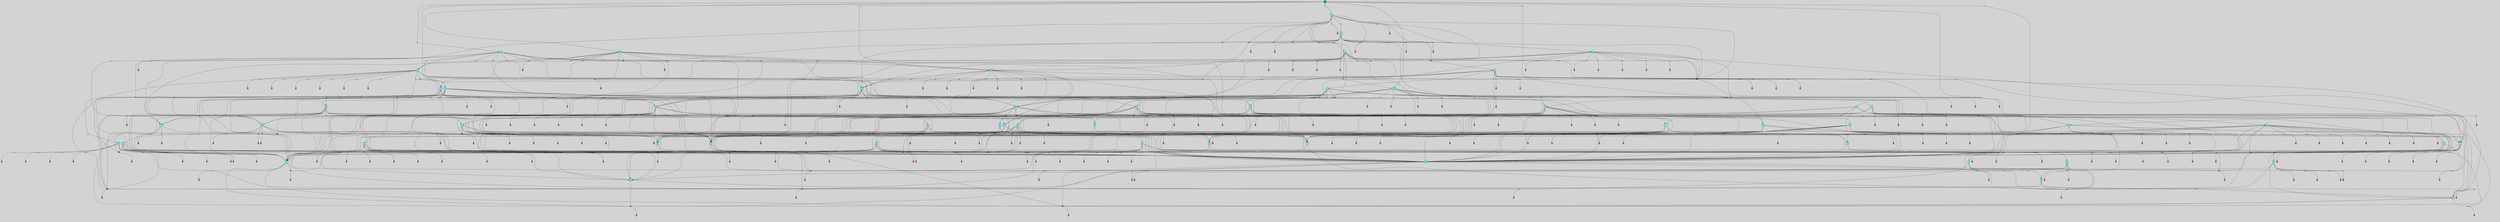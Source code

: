// File exported with GEGELATI v1.3.1
// On the 2024-04-10 16:24:06
// With the File::TPGGraphDotExporter
digraph{
	graph[pad = "0.212, 0.055" bgcolor = lightgray]
	node[shape=circle style = filled label = ""]
		T0 [fillcolor="#66ddff"]
		T2 [fillcolor="#66ddff"]
		T3 [fillcolor="#66ddff"]
		T5 [fillcolor="#66ddff"]
		T6 [fillcolor="#66ddff"]
		T7 [fillcolor="#66ddff"]
		T8 [fillcolor="#66ddff"]
		T10 [fillcolor="#66ddff"]
		T12 [fillcolor="#66ddff"]
		T313 [fillcolor="#66ddff"]
		T342 [fillcolor="#66ddff"]
		T404 [fillcolor="#66ddff"]
		T427 [fillcolor="#66ddff"]
		T466 [fillcolor="#66ddff"]
		T528 [fillcolor="#66ddff"]
		T673 [fillcolor="#66ddff"]
		T901 [fillcolor="#66ddff"]
		T1327 [fillcolor="#66ddff"]
		T1331 [fillcolor="#66ddff"]
		T1459 [fillcolor="#66ddff"]
		T1591 [fillcolor="#66ddff"]
		T1595 [fillcolor="#66ddff"]
		T1625 [fillcolor="#66ddff"]
		T1677 [fillcolor="#66ddff"]
		T1836 [fillcolor="#66ddff"]
		T1859 [fillcolor="#66ddff"]
		T1917 [fillcolor="#66ddff"]
		T1937 [fillcolor="#66ddff"]
		T2015 [fillcolor="#66ddff"]
		T2341 [fillcolor="#66ddff"]
		T2357 [fillcolor="#66ddff"]
		T2436 [fillcolor="#66ddff"]
		T2546 [fillcolor="#66ddff"]
		T2554 [fillcolor="#66ddff"]
		T2626 [fillcolor="#66ddff"]
		T2657 [fillcolor="#66ddff"]
		T2719 [fillcolor="#66ddff"]
		T2848 [fillcolor="#66ddff"]
		T2880 [fillcolor="#66ddff"]
		T2989 [fillcolor="#66ddff"]
		T3009 [fillcolor="#66ddff"]
		T3127 [fillcolor="#66ddff"]
		T3400 [fillcolor="#66ddff"]
		T3605 [fillcolor="#66ddff"]
		T4122 [fillcolor="#66ddff"]
		T4228 [fillcolor="#66ddff"]
		T4266 [fillcolor="#66ddff"]
		T4890 [fillcolor="#66ddff"]
		T5446 [fillcolor="#66ddff"]
		T5744 [fillcolor="#66ddff"]
		T5989 [fillcolor="#66ddff"]
		T6046 [fillcolor="#66ddff"]
		T6117 [fillcolor="#66ddff"]
		T6303 [fillcolor="#66ddff"]
		T6528 [fillcolor="#66ddff"]
		T8204 [fillcolor="#1199bb"]
		P230882 [fillcolor="#cccccc" shape=point] //
		I230882 [shape=box style=invis label="2|3&0|7#4|4#3|0#0|0#1|2#2|7&#92;n9|5&3|6#4|2#1|5#0|0#3|0#2|3&#92;n1|1&3|1#0|1#2|1#2|4#0|2#0|4&#92;n6|6&1|0#4|4#0|0#4|0#3|5#2|4&#92;n0|7&3|7#3|5#4|2#2|0#2|6#0|7&#92;n3|7&0|2#1|4#2|1#4|7#0|7#3|1&#92;n2|2&4|4#2|3#4|7#3|3#2|3#1|1&#92;n6|1&3|0#3|7#3|3#2|2#4|1#0|2&#92;n1|5&4|4#3|2#0|0#2|3#2|7#3|6&#92;n"]
		P230882 -> I230882[style=invis]
		A93839 [fillcolor="#ff3366" shape=box margin=0.03 width=0 height=0 label="0"]
		T0 -> P230882 -> A93839
		P230883 [fillcolor="#cccccc" shape=point] //
		I230883 [shape=box style=invis label="5|6&0|4#0|1#3|6#2|7#3|0#3|7&#92;n4|0&4|6#2|4#1|6#4|5#0|0#0|3&#92;n"]
		P230883 -> I230883[style=invis]
		A93840 [fillcolor="#ff3366" shape=box margin=0.03 width=0 height=0 label="1"]
		T0 -> P230883 -> A93840
		P230884 [fillcolor="#cccccc" shape=point] //
		I230884 [shape=box style=invis label="11|2&4|0#0|4#2|4#1|7#1|7#4|3&#92;n"]
		P230884 -> I230884[style=invis]
		A93841 [fillcolor="#ff3366" shape=box margin=0.03 width=0 height=0 label="2"]
		T2 -> P230884 -> A93841
		P230885 [fillcolor="#cccccc" shape=point] //
		I230885 [shape=box style=invis label="7|3&3|0#1|7#1|5#1|0#2|7#0|0&#92;n2|1&0|7#1|5#0|1#1|1#1|2#4|3&#92;n3|3&3|7#3|5#3|5#1|7#4|0#3|0&#92;n0|3&2|1#2|0#2|0#3|6#1|0#4|1&#92;n4|5&3|2#2|7#1|0#0|7#2|2#3|6&#92;n2|0&4|1#0|2#3|0#2|5#0|1#0|6&#92;n11|3&3|3#4|3#3|1#1|4#1|3#0|3&#92;n"]
		P230885 -> I230885[style=invis]
		A93842 [fillcolor="#ff3366" shape=box margin=0.03 width=0 height=0 label="3"]
		T2 -> P230885 -> A93842
		P230886 [fillcolor="#cccccc" shape=point] //
		I230886 [shape=box style=invis label="3|1&3|3#3|3#0|7#4|3#1|2#1|0&#92;n11|5&4|7#1|0#2|1#2|5#1|4#0|4&#92;n11|2&1|4#4|1#4|3#2|2#4|2#1|5&#92;n"]
		P230886 -> I230886[style=invis]
		A93843 [fillcolor="#ff3366" shape=box margin=0.03 width=0 height=0 label="3"]
		T3 -> P230886 -> A93843
		P230887 [fillcolor="#cccccc" shape=point] //
		I230887 [shape=box style=invis label="6|0&3|5#3|1#2|7#3|0#0|7#4|1&#92;n7|3&4|3#1|7#1|6#1|7#4|4#4|1&#92;n4|0&3|4#1|6#0|7#4|4#0|2#4|0&#92;n6|6&3|5#0|3#0|4#0|7#1|3#3|5&#92;n4|3&4|1#1|2#2|1#0|7#4|4#2|2&#92;n"]
		P230887 -> I230887[style=invis]
		A93844 [fillcolor="#ff3366" shape=box margin=0.03 width=0 height=0 label="4"]
		T3 -> P230887 -> A93844
		P230888 [fillcolor="#cccccc" shape=point] //
		I230888 [shape=box style=invis label="6|7&3|1#2|1#2|3#0|6#3|6#3|4&#92;n8|0&0|1#2|0#0|6#0|1#0|7#4|0&#92;n7|7&2|4#3|7#2|6#0|2#1|5#3|0&#92;n5|7&0|4#0|6#4|1#4|5#4|6#3|6&#92;n1|6&3|5#4|2#0|7#2|2#3|4#1|5&#92;n11|4&2|4#3|2#1|1#2|5#0|1#4|4&#92;n7|7&3|3#3|3#3|7#1|3#4|4#3|1&#92;n11|4&1|1#3|3#1|5#3|5#4|7#0|0&#92;n"]
		P230888 -> I230888[style=invis]
		A93845 [fillcolor="#ff3366" shape=box margin=0.03 width=0 height=0 label="5"]
		T5 -> P230888 -> A93845
		P230889 [fillcolor="#cccccc" shape=point] //
		I230889 [shape=box style=invis label="9|3&0|2#2|4#1|5#2|4#3|6#0|7&#92;n1|6&4|7#0|6#4|1#0|5#0|2#4|3&#92;n9|6&0|0#0|5#2|6#4|7#3|5#0|7&#92;n5|7&1|6#1|7#2|3#2|6#1|1#0|2&#92;n6|2&1|7#4|5#3|4#3|0#2|1#1|0&#92;n6|3&1|2#0|7#4|1#2|7#3|5#3|5&#92;n6|3&1|5#2|7#2|2#2|0#1|5#3|6&#92;n2|5&1|4#4|3#2|2#0|2#2|3#2|5&#92;n2|2&4|6#4|6#4|7#3|7#1|4#0|0&#92;n4|3&2|2#0|3#1|5#0|5#3|3#1|6&#92;n"]
		P230889 -> I230889[style=invis]
		A93846 [fillcolor="#ff3366" shape=box margin=0.03 width=0 height=0 label="6"]
		T5 -> P230889 -> A93846
		P230890 [fillcolor="#cccccc" shape=point] //
		I230890 [shape=box style=invis label="6|3&2|3#4|2#3|1#3|3#2|1#2|5&#92;n2|0&3|6#0|3#1|1#1|2#1|3#0|4&#92;n11|7&3|0#2|1#2|7#1|7#3|0#2|7&#92;n4|0&2|1#1|3#2|0#0|1#3|2#1|7&#92;n4|1&1|0#3|5#0|1#4|7#3|2#2|3&#92;n1|0&1|6#0|4#0|4#0|7#1|1#1|1&#92;n2|5&2|0#0|1#0|3#0|0#2|7#0|5&#92;n3|1&4|3#1|7#0|7#4|0#3|5#3|0&#92;n"]
		P230890 -> I230890[style=invis]
		A93847 [fillcolor="#ff3366" shape=box margin=0.03 width=0 height=0 label="6"]
		T6 -> P230890 -> A93847
		P230891 [fillcolor="#cccccc" shape=point] //
		I230891 [shape=box style=invis label="1|0&2|2#1|7#1|0#4|5#3|1#0|1&#92;n10|0&3|2#4|0#4|1#4|1#2|6#0|6&#92;n5|0&4|2#3|6#3|7#0|1#3|1#0|1&#92;n5|4&0|6#1|2#0|7#0|6#0|6#2|7&#92;n5|7&3|5#0|1#2|1#0|3#3|7#3|3&#92;n9|3&1|0#1|7#2|3#0|1#4|1#0|0&#92;n6|5&1|4#1|0#4|6#1|3#3|4#2|6&#92;n"]
		P230891 -> I230891[style=invis]
		A93848 [fillcolor="#ff3366" shape=box margin=0.03 width=0 height=0 label="7"]
		T6 -> P230891 -> A93848
		P230892 [fillcolor="#cccccc" shape=point] //
		I230892 [shape=box style=invis label="6|4&0|2#3|6#3|3#3|7#0|5#4|1&#92;n7|0&1|0#1|5#0|3#0|4#0|0#3|7&#92;n4|4&2|4#3|4#2|4#4|2#1|5#0|2&#92;n6|6&2|4#0|3#0|4#2|7#3|3#3|1&#92;n2|1&0|5#4|0#1|6#0|0#0|4#1|4&#92;n2|2&3|1#1|3#3|0#2|7#3|4#4|4&#92;n2|7&1|2#1|6#3|2#0|4#0|4#0|4&#92;n10|5&0|0#4|6#0|4#2|6#4|0#3|2&#92;n10|2&0|3#2|5#4|7#0|5#2|6#1|7&#92;n9|1&0|7#0|3#0|6#0|5#2|4#3|1&#92;n"]
		P230892 -> I230892[style=invis]
		A93849 [fillcolor="#ff3366" shape=box margin=0.03 width=0 height=0 label="7"]
		T7 -> P230892 -> A93849
		P230893 [fillcolor="#cccccc" shape=point] //
		I230893 [shape=box style=invis label="3|5&3|1#2|0#0|1#1|0#1|3#0|7&#92;n8|1&0|6#0|1#1|7#4|3#4|5#3|7&#92;n5|0&2|0#0|2#2|7#0|0#3|3#2|7&#92;n3|1&2|4#2|3#3|6#4|6#0|4#1|7&#92;n5|5&1|7#4|6#2|4#4|4#1|2#3|5&#92;n6|5&2|2#2|0#2|5#3|1#2|2#1|2&#92;n4|1&4|7#0|6#0|5#3|0#3|7#4|2&#92;n"]
		P230893 -> I230893[style=invis]
		A93850 [fillcolor="#ff3366" shape=box margin=0.03 width=0 height=0 label="8"]
		T7 -> P230893 -> A93850
		P230894 [fillcolor="#cccccc" shape=point] //
		I230894 [shape=box style=invis label="5|6&0|0#0|6#3|4#3|0#1|6#2|0&#92;n"]
		P230894 -> I230894[style=invis]
		A93851 [fillcolor="#ff3366" shape=box margin=0.03 width=0 height=0 label="8"]
		T8 -> P230894 -> A93851
		P230895 [fillcolor="#cccccc" shape=point] //
		I230895 [shape=box style=invis label="8|3&4|2#1|7#3|7#1|0#0|4#3|6&#92;n2|2&3|5#3|4#3|2#2|2#2|4#2|1&#92;n11|0&3|1#4|6#4|3#4|2#1|0#4|7&#92;n8|1&2|4#1|3#4|4#3|5#4|2#4|1&#92;n7|3&0|6#3|3#1|6#3|3#3|4#4|7&#92;n"]
		P230895 -> I230895[style=invis]
		A93852 [fillcolor="#ff3366" shape=box margin=0.03 width=0 height=0 label="0"]
		T8 -> P230895 -> A93852
		T6 -> P230893
		T7 -> P230882
		T8 -> P230890
		P230896 [fillcolor="#cccccc" shape=point] //
		I230896 [shape=box style=invis label="3|7&0|1#1|1#4|2#4|0#0|6#0|1&#92;n5|3&2|6#1|0#4|0#2|4#1|6#2|1&#92;n1|6&4|7#0|0#0|4#4|0#1|1#0|1&#92;n6|6&0|7#3|6#0|5#1|5#1|7#1|0&#92;n10|1&1|0#0|5#2|0#3|1#4|3#0|6&#92;n"]
		P230896 -> I230896[style=invis]
		A93853 [fillcolor="#ff3366" shape=box margin=0.03 width=0 height=0 label="4"]
		T10 -> P230896 -> A93853
		T10 -> P230883
		T10 -> P230888
		T10 -> P230890
		T10 -> P230893
		T10 -> P230890
		P230897 [fillcolor="#cccccc" shape=point] //
		I230897 [shape=box style=invis label="6|4&0|2#3|1#3|3#3|7#0|5#4|1&#92;n2|7&1|2#1|6#3|2#0|4#0|4#0|4&#92;n4|4&2|4#3|4#2|4#4|2#1|5#0|2&#92;n6|6&2|4#0|3#0|4#2|7#3|3#3|1&#92;n2|1&0|5#4|0#1|6#0|0#0|4#1|4&#92;n2|2&3|1#1|3#3|0#2|7#3|4#4|4&#92;n7|0&1|0#1|5#0|3#0|4#0|0#3|7&#92;n10|5&0|0#4|6#0|4#2|6#4|0#3|2&#92;n10|2&0|3#2|5#4|7#0|5#2|6#1|7&#92;n9|1&0|7#0|3#0|6#0|5#2|4#3|1&#92;n"]
		P230897 -> I230897[style=invis]
		T10 -> P230897 -> T5
		T12 -> P230886
		P230898 [fillcolor="#cccccc" shape=point] //
		I230898 [shape=box style=invis label="7|3&4|3#1|7#1|6#0|7#4|4#4|1&#92;n6|0&3|5#3|1#2|7#3|0#0|7#4|1&#92;n4|0&3|4#1|6#0|7#4|4#0|2#4|0&#92;n6|6&3|5#0|3#0|4#0|7#1|3#3|5&#92;n"]
		P230898 -> I230898[style=invis]
		A93854 [fillcolor="#ff3366" shape=box margin=0.03 width=0 height=0 label="4"]
		T12 -> P230898 -> A93854
		P230899 [fillcolor="#cccccc" shape=point] //
		I230899 [shape=box style=invis label="9|4&4|2#0|7#1|4#4|5#0|0#4|2&#92;n10|5&2|6#2|5#0|4#0|0#3|6#4|2&#92;n7|6&2|0#4|0#4|5#3|4#4|0#1|7&#92;n3|0&0|0#0|0#2|5#1|1#2|0#2|3&#92;n6|5&2|1#0|2#1|4#1|7#0|4#2|3&#92;n7|7&4|0#4|5#3|6#3|3#2|7#2|0&#92;n9|2&3|4#0|5#3|1#1|6#2|6#4|6&#92;n9|4&3|5#0|1#4|0#1|7#1|3#1|7&#92;n"]
		P230899 -> I230899[style=invis]
		A93855 [fillcolor="#ff3366" shape=box margin=0.03 width=0 height=0 label="1"]
		T12 -> P230899 -> A93855
		T12 -> P230894
		P230900 [fillcolor="#cccccc" shape=point] //
		I230900 [shape=box style=invis label="7|0&1|0#1|5#0|3#0|4#0|0#3|7&#92;n4|4&2|4#3|4#2|4#4|2#1|5#0|2&#92;n2|1&0|5#4|0#1|6#0|0#0|4#1|4&#92;n2|2&3|1#1|3#3|0#2|7#3|4#4|4&#92;n6|4&0|2#3|6#3|3#3|7#0|5#4|1&#92;n10|2&0|3#2|6#4|7#0|5#2|6#1|7&#92;n10|5&1|0#4|6#0|4#2|6#4|0#3|2&#92;n9|1&0|7#0|3#0|6#0|5#2|4#3|1&#92;n"]
		P230900 -> I230900[style=invis]
		A93856 [fillcolor="#ff3366" shape=box margin=0.03 width=0 height=0 label="7"]
		T313 -> P230900 -> A93856
		T313 -> P230895
		T313 -> P230894
		P230901 [fillcolor="#cccccc" shape=point] //
		I230901 [shape=box style=invis label="6|4&0|2#3|6#3|3#3|7#0|5#4|1&#92;n2|7&1|2#1|6#3|2#0|4#0|4#0|4&#92;n4|4&2|4#3|4#2|4#4|2#1|5#0|2&#92;n2|7&0|4#1|3#4|7#3|5#0|4#2|2&#92;n7|0&1|0#1|5#0|3#4|4#0|0#3|7&#92;n2|2&3|1#1|3#3|0#2|7#3|4#4|4&#92;n10|5&0|0#4|6#0|4#2|6#4|0#3|2&#92;n10|2&0|3#2|5#4|7#1|5#2|6#1|7&#92;n9|1&0|7#0|3#0|6#0|5#2|4#3|1&#92;n"]
		P230901 -> I230901[style=invis]
		T313 -> P230901 -> T7
		T313 -> P230887
		T342 -> P230886
		T342 -> P230887
		P230902 [fillcolor="#cccccc" shape=point] //
		I230902 [shape=box style=invis label="1|1&3|1#0|1#2|1#2|4#0|2#0|4&#92;n9|5&3|6#4|2#1|5#0|0#3|0#2|3&#92;n2|3&0|7#4|4#3|0#0|0#1|2#2|7&#92;n6|6&1|0#4|4#0|0#4|0#3|5#2|4&#92;n0|7&3|7#3|5#4|2#2|0#2|6#0|7&#92;n3|7&0|2#1|4#2|1#4|7#0|7#3|1&#92;n2|2&4|4#2|3#4|7#3|3#2|3#1|1&#92;n6|1&3|0#3|7#3|3#2|2#4|1#0|2&#92;n1|5&4|4#3|4#0|0#2|3#2|7#3|6&#92;n"]
		P230902 -> I230902[style=invis]
		A93857 [fillcolor="#ff3366" shape=box margin=0.03 width=0 height=0 label="0"]
		T342 -> P230902 -> A93857
		P230903 [fillcolor="#cccccc" shape=point] //
		I230903 [shape=box style=invis label="4|0&1|5#4|3#1|2#4|0#4|4#1|2&#92;n0|3&2|6#3|6#2|7#4|1#0|2#0|5&#92;n"]
		P230903 -> I230903[style=invis]
		A93858 [fillcolor="#ff3366" shape=box margin=0.03 width=0 height=0 label="2"]
		T342 -> P230903 -> A93858
		P230904 [fillcolor="#cccccc" shape=point] //
		I230904 [shape=box style=invis label="5|0&1|0#4|7#4|4#2|7#4|4#3|5&#92;n8|4&2|6#3|2#3|6#1|0#4|0#0|1&#92;n"]
		P230904 -> I230904[style=invis]
		A93859 [fillcolor="#ff3366" shape=box margin=0.03 width=0 height=0 label="8"]
		T342 -> P230904 -> A93859
		P230905 [fillcolor="#cccccc" shape=point] //
		I230905 [shape=box style=invis label="8|0&4|7#0|2#3|0#4|7#1|2#0|4&#92;n7|3&1|6#1|0#0|3#2|3#1|1#0|2&#92;n2|0&2|6#0|1#3|5#4|0#4|0#1|3&#92;n2|5&2|5#2|5#0|1#3|5#2|1#4|7&#92;n8|1&4|3#4|2#4|0#0|5#2|1#3|0&#92;n1|0&2|3#1|1#1|5#2|7#2|6#0|7&#92;n"]
		P230905 -> I230905[style=invis]
		A93860 [fillcolor="#ff3366" shape=box margin=0.03 width=0 height=0 label="6"]
		T342 -> P230905 -> A93860
		P230906 [fillcolor="#cccccc" shape=point] //
		I230906 [shape=box style=invis label="4|6&3|0#4|5#3|7#4|7#3|7#4|6&#92;n7|3&3|0#1|7#1|5#1|0#2|7#0|0&#92;n2|1&0|7#1|5#0|1#1|1#1|2#0|3&#92;n3|3&3|7#3|5#3|5#1|7#4|0#3|0&#92;n0|3&2|1#2|0#2|0#3|6#1|0#4|1&#92;n4|5&3|2#2|7#1|0#0|7#2|2#3|6&#92;n11|3&3|3#4|3#3|1#1|4#1|3#0|3&#92;n"]
		P230906 -> I230906[style=invis]
		A93861 [fillcolor="#ff3366" shape=box margin=0.03 width=0 height=0 label="3"]
		T404 -> P230906 -> A93861
		T404 -> P230882
		P230907 [fillcolor="#cccccc" shape=point] //
		I230907 [shape=box style=invis label="5|7&3|5#0|1#2|1#0|3#3|7#3|3&#92;n5|0&4|2#3|6#3|7#0|1#3|1#0|1&#92;n1|0&2|2#1|7#1|0#4|5#3|1#0|1&#92;n5|4&0|6#1|2#0|7#0|6#0|6#2|7&#92;n9|3&1|0#1|7#4|3#0|1#4|1#0|0&#92;n6|5&1|4#1|0#4|6#1|3#2|4#2|6&#92;n"]
		P230907 -> I230907[style=invis]
		A93862 [fillcolor="#ff3366" shape=box margin=0.03 width=0 height=0 label="7"]
		T404 -> P230907 -> A93862
		T404 -> P230891
		T404 -> P230895
		P230908 [fillcolor="#cccccc" shape=point] //
		I230908 [shape=box style=invis label="5|3&2|6#1|0#4|0#2|4#1|6#2|1&#92;n3|7&0|1#1|1#4|2#4|0#0|6#0|1&#92;n1|6&4|7#0|0#0|4#4|0#1|1#0|1&#92;n1|2&0|7#1|7#2|1#1|4#1|2#4|2&#92;n6|4&0|7#3|6#0|5#1|5#1|7#1|0&#92;n10|1&1|0#0|5#2|0#3|1#4|3#0|6&#92;n"]
		P230908 -> I230908[style=invis]
		A93863 [fillcolor="#ff3366" shape=box margin=0.03 width=0 height=0 label="4"]
		T427 -> P230908 -> A93863
		P230909 [fillcolor="#cccccc" shape=point] //
		I230909 [shape=box style=invis label="5|3&2|5#1|0#3|6#1|3#1|4#1|0&#92;n9|2&2|7#0|1#2|1#0|6#2|4#4|1&#92;n0|4&2|7#3|0#0|1#1|7#1|4#1|6&#92;n0|4&2|2#2|1#4|1#3|5#2|1#1|0&#92;n11|5&1|5#2|6#3|0#3|5#0|5#4|6&#92;n0|4&2|5#3|1#1|5#2|7#0|0#1|6&#92;n3|2&4|5#4|4#0|0#3|6#0|3#4|2&#92;n2|4&0|7#3|2#4|4#2|3#0|4#4|3&#92;n"]
		P230909 -> I230909[style=invis]
		A93864 [fillcolor="#ff3366" shape=box margin=0.03 width=0 height=0 label="5"]
		T427 -> P230909 -> A93864
		T427 -> P230893
		T427 -> P230887
		P230910 [fillcolor="#cccccc" shape=point] //
		I230910 [shape=box style=invis label="5|6&0|4#0|1#3|6#1|7#3|0#3|7&#92;n"]
		P230910 -> I230910[style=invis]
		A93865 [fillcolor="#ff3366" shape=box margin=0.03 width=0 height=0 label="1"]
		T427 -> P230910 -> A93865
		T466 -> P230907
		T466 -> P230895
		P230911 [fillcolor="#cccccc" shape=point] //
		I230911 [shape=box style=invis label="7|3&4|3#3|0#4|3#1|0#1|4#1|2&#92;n4|4&0|4#3|1#3|5#3|6#4|2#3|1&#92;n11|1&3|4#1|1#4|3#2|1#4|2#1|4&#92;n10|0&2|5#3|3#3|5#4|4#3|4#2|4&#92;n"]
		P230911 -> I230911[style=invis]
		A93866 [fillcolor="#ff3366" shape=box margin=0.03 width=0 height=0 label="3"]
		T466 -> P230911 -> A93866
		P230912 [fillcolor="#cccccc" shape=point] //
		I230912 [shape=box style=invis label="3|0&3|1#0|7#4|3#2|6#0|7#4|1&#92;n11|2&3|4#1|1#4|0#2|6#4|2#1|5&#92;n"]
		P230912 -> I230912[style=invis]
		T528 -> P230912 -> T0
		T528 -> P230887
		T528 -> P230894
		P230913 [fillcolor="#cccccc" shape=point] //
		I230913 [shape=box style=invis label="9|4&4|2#0|7#1|4#4|5#0|0#4|2&#92;n3|0&0|0#0|0#2|5#1|1#2|0#2|3&#92;n7|6&2|0#4|0#4|5#3|4#4|7#1|7&#92;n10|5&2|6#2|5#0|4#0|0#3|6#4|2&#92;n6|5&2|1#0|2#1|4#1|7#0|4#2|3&#92;n7|7&4|0#4|5#3|6#3|3#2|7#2|0&#92;n9|2&3|4#0|5#3|1#1|6#2|6#4|6&#92;n"]
		P230913 -> I230913[style=invis]
		A93867 [fillcolor="#ff3366" shape=box margin=0.03 width=0 height=0 label="1"]
		T528 -> P230913 -> A93867
		P230914 [fillcolor="#cccccc" shape=point] //
		I230914 [shape=box style=invis label="5|7&3|5#0|1#2|1#0|3#3|7#3|3&#92;n5|0&4|2#3|6#3|7#0|1#3|1#0|1&#92;n9|3&1|0#1|7#4|3#0|1#4|1#0|0&#92;n5|4&0|6#1|2#0|7#0|6#0|6#2|7&#92;n6|5&1|4#1|0#4|6#1|3#2|0#2|6&#92;n"]
		P230914 -> I230914[style=invis]
		A93868 [fillcolor="#ff3366" shape=box margin=0.03 width=0 height=0 label="7"]
		T528 -> P230914 -> A93868
		T528 -> P230886
		T528 -> P230887
		T673 -> P230887
		P230915 [fillcolor="#cccccc" shape=point] //
		I230915 [shape=box style=invis label="5|0&0|4#3|7#3|6#4|3#4|0#0|5&#92;n5|2&2|0#2|3#1|3#4|4#4|3#1|7&#92;n3|7&2|4#1|0#3|5#3|7#2|1#4|6&#92;n9|3&3|5#3|0#0|6#1|5#0|2#0|1&#92;n3|4&4|4#4|3#3|0#3|0#4|5#2|2&#92;n5|5&0|5#1|0#4|2#0|6#0|3#0|4&#92;n6|6&4|0#1|4#0|2#0|7#0|3#3|1&#92;n4|4&3|3#2|3#2|0#0|5#1|7#1|4&#92;n3|6&1|6#0|4#4|3#0|3#4|0#4|4&#92;n3|6&0|2#0|7#0|4#2|2#2|1#4|3&#92;n"]
		P230915 -> I230915[style=invis]
		A93869 [fillcolor="#ff3366" shape=box margin=0.03 width=0 height=0 label="0"]
		T673 -> P230915 -> A93869
		P230916 [fillcolor="#cccccc" shape=point] //
		I230916 [shape=box style=invis label="9|2&3|4#0|5#3|1#1|6#2|6#4|6&#92;n6|5&2|1#0|2#1|4#1|7#0|4#2|3&#92;n10|5&2|6#2|5#0|4#0|0#3|6#4|2&#92;n7|6&2|0#4|0#4|5#3|4#4|7#1|7&#92;n7|7&4|0#4|5#3|6#3|3#2|7#2|0&#92;n3|0&0|0#4|0#2|5#1|1#2|0#2|3&#92;n0|0&0|0#2|5#1|2#0|2#1|2#4|1&#92;n"]
		P230916 -> I230916[style=invis]
		T673 -> P230916 -> T313
		P230917 [fillcolor="#cccccc" shape=point] //
		I230917 [shape=box style=invis label="6|0&3|7#0|5#4|4#4|5#4|3#4|2&#92;n11|6&3|2#3|6#1|7#2|6#1|3#1|7&#92;n"]
		P230917 -> I230917[style=invis]
		A93870 [fillcolor="#ff3366" shape=box margin=0.03 width=0 height=0 label="3"]
		T673 -> P230917 -> A93870
		T673 -> P230882
		T901 -> P230892
		P230918 [fillcolor="#cccccc" shape=point] //
		I230918 [shape=box style=invis label="3|5&0|0#0|7#4|5#0|2#4|1#3|5&#92;n7|7&4|0#4|5#3|6#3|3#2|7#2|0&#92;n3|0&0|0#0|2#2|5#1|1#2|0#2|3&#92;n7|6&2|0#4|0#4|5#2|4#4|7#1|7&#92;n10|5&2|6#2|5#0|4#0|0#3|6#4|2&#92;n1|4&4|1#2|0#0|4#2|3#4|6#4|1&#92;n2|2&2|4#4|6#3|0#4|7#1|1#4|6&#92;n6|5&2|1#0|2#1|4#1|7#0|4#2|3&#92;n"]
		P230918 -> I230918[style=invis]
		T901 -> P230918 -> T528
		P230919 [fillcolor="#cccccc" shape=point] //
		I230919 [shape=box style=invis label="11|2&4|0#0|4#2|4#1|7#1|7#4|3&#92;n0|0&2|4#3|1#1|1#1|1#3|6#3|3&#92;n"]
		P230919 -> I230919[style=invis]
		A93871 [fillcolor="#ff3366" shape=box margin=0.03 width=0 height=0 label="2"]
		T901 -> P230919 -> A93871
		P230920 [fillcolor="#cccccc" shape=point] //
		I230920 [shape=box style=invis label="9|0&3|1#2|5#2|1#1|0#3|4#1|7&#92;n6|4&3|5#2|6#0|6#3|7#1|1#4|2&#92;n9|2&1|1#4|3#2|3#4|1#2|5#1|2&#92;n8|4&0|3#2|1#3|7#0|1#1|4#2|4&#92;n11|6&2|6#0|0#2|3#4|0#1|3#1|7&#92;n"]
		P230920 -> I230920[style=invis]
		A93872 [fillcolor="#ff3366" shape=box margin=0.03 width=0 height=0 label="4"]
		T901 -> P230920 -> A93872
		P230921 [fillcolor="#cccccc" shape=point] //
		I230921 [shape=box style=invis label="0|3&2|1#2|0#2|0#3|6#1|0#4|1&#92;n2|1&0|7#1|5#0|1#1|1#1|2#4|3&#92;n3|3&3|7#3|5#3|5#1|7#4|0#3|0&#92;n7|3&3|0#1|7#1|5#1|0#2|7#0|0&#92;n6|2&1|1#2|5#4|4#1|6#4|6#2|0&#92;n4|5&3|2#2|7#1|0#0|7#2|2#3|6&#92;n2|0&4|1#0|2#3|0#2|5#0|1#0|6&#92;n11|3&3|3#4|1#3|1#1|4#1|3#0|3&#92;n"]
		P230921 -> I230921[style=invis]
		A93873 [fillcolor="#ff3366" shape=box margin=0.03 width=0 height=0 label="3"]
		T901 -> P230921 -> A93873
		P230922 [fillcolor="#cccccc" shape=point] //
		I230922 [shape=box style=invis label="8|0&3|7#0|5#1|5#1|6#4|3#1|4&#92;n8|2&4|2#1|7#3|7#1|0#0|4#3|6&#92;n8|3&2|4#1|1#4|4#3|5#4|4#4|1&#92;n2|2&3|5#3|4#3|2#2|2#2|4#4|2&#92;n"]
		P230922 -> I230922[style=invis]
		A93874 [fillcolor="#ff3366" shape=box margin=0.03 width=0 height=0 label="0"]
		T901 -> P230922 -> A93874
		P230923 [fillcolor="#cccccc" shape=point] //
		I230923 [shape=box style=invis label="7|3&4|3#1|7#1|6#1|7#4|4#4|1&#92;n6|0&3|5#3|1#2|7#3|0#0|7#4|1&#92;n6|6&3|5#0|3#0|4#0|7#1|3#0|5&#92;n4|0&4|1#1|2#2|1#0|7#4|4#2|2&#92;n0|3&4|2#2|0#0|6#2|7#0|4#2|5&#92;n"]
		P230923 -> I230923[style=invis]
		A93875 [fillcolor="#ff3366" shape=box margin=0.03 width=0 height=0 label="4"]
		T901 -> P230923 -> A93875
		P230924 [fillcolor="#cccccc" shape=point] //
		I230924 [shape=box style=invis label="6|4&0|2#3|6#3|3#3|7#0|5#4|1&#92;n4|4&2|4#3|4#2|4#4|2#1|5#0|2&#92;n2|1&0|5#4|0#1|6#0|0#0|4#1|4&#92;n6|6&2|4#0|3#0|4#2|7#3|3#3|1&#92;n2|0&1|7#2|5#2|0#4|2#4|1#4|3&#92;n2|2&3|1#1|3#3|0#2|7#3|4#4|4&#92;n10|5&0|0#4|6#0|4#2|7#4|0#3|2&#92;n9|1&0|7#0|3#0|6#0|5#2|4#3|1&#92;n10|2&0|3#2|5#4|7#0|5#2|6#1|7&#92;n"]
		P230924 -> I230924[style=invis]
		A93876 [fillcolor="#ff3366" shape=box margin=0.03 width=0 height=0 label="7"]
		T901 -> P230924 -> A93876
		P230925 [fillcolor="#cccccc" shape=point] //
		I230925 [shape=box style=invis label="6|7&3|1#2|1#2|3#0|6#3|6#3|4&#92;n1|6&3|5#4|2#0|7#2|2#3|4#1|5&#92;n7|7&2|4#3|7#2|6#0|2#1|5#3|0&#92;n8|0&0|1#2|0#2|6#0|1#0|7#4|0&#92;n11|4&2|4#3|2#1|1#2|5#0|1#4|4&#92;n7|7&3|3#3|3#3|7#1|3#4|4#3|1&#92;n11|4&1|1#3|3#1|5#3|5#4|7#0|0&#92;n"]
		P230925 -> I230925[style=invis]
		T901 -> P230925 -> T404
		T901 -> P230908
		P230926 [fillcolor="#cccccc" shape=point] //
		I230926 [shape=box style=invis label="1|5&4|4#3|2#2|0#2|3#2|7#3|6&#92;n3|7&0|2#1|4#2|1#4|7#0|7#3|1&#92;n7|5&1|2#3|2#1|4#2|4#4|7#0|6&#92;n11|1&3|6#2|1#4|1#4|5#3|7#4|6&#92;n6|7&4|7#4|0#4|0#0|7#3|3#3|7&#92;n6|4&4|2#1|7#4|6#0|2#0|3#1|5&#92;n6|1&3|0#3|7#3|3#2|2#2|1#0|2&#92;n6|6&1|0#4|4#0|0#0|0#3|5#2|4&#92;n3|0&0|7#1|0#4|7#3|3#2|5#2|4&#92;n"]
		P230926 -> I230926[style=invis]
		T901 -> P230926 -> T673
		P230927 [fillcolor="#cccccc" shape=point] //
		I230927 [shape=box style=invis label="8|1&2|4#1|7#4|1#3|5#4|4#4|1&#92;n2|2&3|5#3|4#3|2#2|2#2|4#4|2&#92;n8|2&4|2#1|7#3|7#1|0#0|4#3|6&#92;n8|0&3|7#0|5#1|5#1|6#4|3#1|4&#92;n"]
		P230927 -> I230927[style=invis]
		A93877 [fillcolor="#ff3366" shape=box margin=0.03 width=0 height=0 label="0"]
		T1327 -> P230927 -> A93877
		P230928 [fillcolor="#cccccc" shape=point] //
		I230928 [shape=box style=invis label="0|2&0|1#2|1#1|5#4|3#0|2#3|7&#92;n10|2&2|6#2|2#3|4#4|1#0|5#4|0&#92;n2|7&3|4#4|6#2|0#1|7#2|6#1|1&#92;n2|0&3|6#0|5#1|1#1|2#1|3#0|4&#92;n3|0&1|6#0|4#1|4#0|7#1|1#1|1&#92;n7|3&4|2#1|1#3|0#2|3#0|1#0|3&#92;n3|1&4|3#1|7#0|7#4|4#3|5#3|0&#92;n"]
		P230928 -> I230928[style=invis]
		T1327 -> P230928 -> T427
		P230929 [fillcolor="#cccccc" shape=point] //
		I230929 [shape=box style=invis label="2|5&3|3#2|3#2|2#1|4#2|0#2|5&#92;n2|6&4|7#0|0#0|1#0|5#0|5#0|3&#92;n0|3&1|3#3|5#3|5#4|3#0|5#1|6&#92;n9|3&0|2#2|4#0|5#0|4#4|7#0|7&#92;n7|4&2|0#2|4#1|1#3|2#4|6#3|1&#92;n4|3&2|2#2|3#1|5#0|5#3|3#1|6&#92;n2|0&1|4#4|5#2|3#3|4#2|4#1|0&#92;n"]
		P230929 -> I230929[style=invis]
		A93878 [fillcolor="#ff3366" shape=box margin=0.03 width=0 height=0 label="6"]
		T1327 -> P230929 -> A93878
		P230930 [fillcolor="#cccccc" shape=point] //
		I230930 [shape=box style=invis label="8|3&4|2#1|7#0|7#1|0#0|4#3|6&#92;n11|0&3|1#4|6#4|3#4|2#1|0#4|7&#92;n2|2&3|5#3|4#3|2#2|2#2|4#2|1&#92;n8|1&2|4#1|3#4|4#3|5#4|2#4|1&#92;n"]
		P230930 -> I230930[style=invis]
		A93879 [fillcolor="#ff3366" shape=box margin=0.03 width=0 height=0 label="0"]
		T1327 -> P230930 -> A93879
		T1327 -> P230893
		P230931 [fillcolor="#cccccc" shape=point] //
		I230931 [shape=box style=invis label="0|0&3|0#2|5#4|5#0|4#2|2#1|2&#92;n1|4&3|6#4|1#0|3#3|3#4|5#2|7&#92;n11|6&3|0#0|1#2|4#1|7#1|4#4|5&#92;n"]
		P230931 -> I230931[style=invis]
		A93880 [fillcolor="#ff3366" shape=box margin=0.03 width=0 height=0 label="2"]
		T1327 -> P230931 -> A93880
		P230932 [fillcolor="#cccccc" shape=point] //
		I230932 [shape=box style=invis label="4|4&2|4#3|4#2|4#4|2#1|5#0|2&#92;n10|2&0|3#2|5#4|7#0|5#2|6#1|7&#92;n6|6&2|4#0|3#0|4#2|7#3|3#3|1&#92;n3|1&0|1#4|0#1|6#0|0#0|4#1|4&#92;n2|2&3|1#1|3#3|0#2|7#3|4#4|4&#92;n2|7&1|2#1|6#3|2#0|4#0|4#0|4&#92;n9|1&0|7#0|3#0|6#0|5#2|4#3|1&#92;n3|7&1|0#3|3#3|5#4|1#0|3#0|0&#92;n2|0&3|7#4|5#0|3#1|3#4|4#3|2&#92;n"]
		P230932 -> I230932[style=invis]
		A93881 [fillcolor="#ff3366" shape=box margin=0.03 width=0 height=0 label="7"]
		T1327 -> P230932 -> A93881
		P230933 [fillcolor="#cccccc" shape=point] //
		I230933 [shape=box style=invis label="8|1&2|0#1|6#3|6#1|5#0|0#0|2&#92;n3|1&4|3#1|7#0|7#4|4#3|5#3|0&#92;n2|0&3|6#0|5#3|1#1|2#1|3#0|4&#92;n7|3&4|2#1|1#3|0#2|3#0|1#0|3&#92;n3|0&1|6#0|4#1|4#0|7#1|1#1|1&#92;n2|7&2|4#1|6#2|0#1|7#2|6#1|1&#92;n"]
		P230933 -> I230933[style=invis]
		T1327 -> P230933 -> T427
		P230934 [fillcolor="#cccccc" shape=point] //
		I230934 [shape=box style=invis label="11|6&1|1#4|4#4|4#3|3#1|5#2|1&#92;n2|0&4|7#3|4#1|6#1|7#4|5#3|6&#92;n"]
		P230934 -> I230934[style=invis]
		A93882 [fillcolor="#ff3366" shape=box margin=0.03 width=0 height=0 label="8"]
		T1327 -> P230934 -> A93882
		P230935 [fillcolor="#cccccc" shape=point] //
		I230935 [shape=box style=invis label="1|0&1|4#2|7#3|7#0|7#2|6#0|2&#92;n4|3&4|2#1|2#2|1#0|7#4|4#2|2&#92;n6|6&3|5#0|3#0|4#0|7#1|6#3|5&#92;n6|5&3|5#1|5#3|0#2|7#2|1#2|2&#92;n6|5&3|5#4|0#1|7#1|0#1|6#0|7&#92;n"]
		P230935 -> I230935[style=invis]
		A93883 [fillcolor="#ff3366" shape=box margin=0.03 width=0 height=0 label="4"]
		T1331 -> P230935 -> A93883
		P230936 [fillcolor="#cccccc" shape=point] //
		I230936 [shape=box style=invis label="4|6&1|1#4|0#2|5#0|1#2|6#2|2&#92;n7|0&2|7#1|1#3|5#3|6#1|1#1|7&#92;n"]
		P230936 -> I230936[style=invis]
		A93884 [fillcolor="#ff3366" shape=box margin=0.03 width=0 height=0 label="1"]
		T1331 -> P230936 -> A93884
		P230937 [fillcolor="#cccccc" shape=point] //
		I230937 [shape=box style=invis label="3|1&4|3#1|7#0|7#4|4#3|5#3|0&#92;n7|3&4|2#1|1#3|0#2|3#0|1#0|3&#92;n2|0&3|6#0|5#1|1#1|2#1|3#0|4&#92;n3|0&1|6#0|4#1|4#0|7#1|1#1|1&#92;n0|2&0|1#2|1#0|5#4|3#0|2#3|7&#92;n2|7&2|4#1|6#2|0#1|7#2|6#1|1&#92;n"]
		P230937 -> I230937[style=invis]
		T1331 -> P230937 -> T427
		P230938 [fillcolor="#cccccc" shape=point] //
		I230938 [shape=box style=invis label="3|2&3|4#3|2#2|5#0|5#4|7#0|3&#92;n0|7&3|7#3|5#4|2#2|0#2|6#0|7&#92;n1|5&4|4#3|2#0|2#2|3#2|7#3|6&#92;n9|0&3|4#0|0#2|4#1|1#1|1#4|3&#92;n4|3&3|3#2|5#4|6#1|0#4|6#1|6&#92;n2|3&3|0#4|4#3|0#0|0#2|2#2|7&#92;n10|5&4|4#2|4#2|7#1|3#1|1#4|5&#92;n11|5&1|0#3|6#3|6#3|1#4|1#4|1&#92;n10|6&0|4#2|5#2|4#2|4#0|7#1|2&#92;n2|3&1|3#3|7#4|0#0|2#1|4#4|1&#92;n"]
		P230938 -> I230938[style=invis]
		A93885 [fillcolor="#ff3366" shape=box margin=0.03 width=0 height=0 label="0"]
		T1331 -> P230938 -> A93885
		P230939 [fillcolor="#cccccc" shape=point] //
		I230939 [shape=box style=invis label="4|3&1|7#1|4#2|0#1|7#0|0#3|3&#92;n4|0&3|6#3|1#4|5#0|4#0|5#2|3&#92;n"]
		P230939 -> I230939[style=invis]
		A93886 [fillcolor="#ff3366" shape=box margin=0.03 width=0 height=0 label="3"]
		T1331 -> P230939 -> A93886
		T1331 -> P230937
		P230940 [fillcolor="#cccccc" shape=point] //
		I230940 [shape=box style=invis label="3|1&4|3#1|7#0|7#4|4#3|5#3|0&#92;n2|0&3|6#0|5#1|1#1|2#1|3#0|4&#92;n3|0&1|6#0|4#1|4#0|7#1|2#1|1&#92;n7|3&4|2#1|1#3|0#2|3#0|1#0|3&#92;n9|7&2|4#1|6#2|0#1|7#2|6#1|1&#92;n"]
		P230940 -> I230940[style=invis]
		T1331 -> P230940 -> T427
		P230941 [fillcolor="#cccccc" shape=point] //
		I230941 [shape=box style=invis label="3|1&4|3#1|7#0|7#4|4#3|5#3|0&#92;n2|0&3|6#0|5#1|1#1|2#1|3#0|4&#92;n7|3&4|2#1|1#3|0#2|3#0|1#0|3&#92;n3|0&1|6#0|4#1|4#0|7#1|1#1|1&#92;n9|7&2|4#1|6#2|0#1|7#2|6#1|1&#92;n"]
		P230941 -> I230941[style=invis]
		T1331 -> P230941 -> T427
		P230942 [fillcolor="#cccccc" shape=point] //
		I230942 [shape=box style=invis label="7|3&0|6#3|7#1|6#3|3#3|4#4|7&#92;n8|1&2|5#1|3#4|4#3|5#4|2#4|1&#92;n11|0&3|1#4|6#4|3#4|2#1|0#4|7&#92;n8|7&0|5#3|5#4|6#3|2#4|1#2|0&#92;n8|3&4|2#1|7#3|7#1|0#0|4#3|6&#92;n"]
		P230942 -> I230942[style=invis]
		A93887 [fillcolor="#ff3366" shape=box margin=0.03 width=0 height=0 label="0"]
		T1331 -> P230942 -> A93887
		T1459 -> P230882
		P230943 [fillcolor="#cccccc" shape=point] //
		I230943 [shape=box style=invis label="1|0&2|2#1|7#1|0#4|5#3|1#0|1&#92;n10|0&3|2#4|0#4|1#4|1#2|6#0|6&#92;n5|7&3|5#0|1#2|1#0|3#3|7#3|3&#92;n5|4&0|6#1|2#0|7#0|6#0|6#2|7&#92;n5|0&4|2#3|6#3|7#0|1#3|1#0|1&#92;n9|3&1|0#1|7#2|3#0|1#3|1#0|0&#92;n6|5&1|4#1|0#4|6#1|3#3|4#2|6&#92;n"]
		P230943 -> I230943[style=invis]
		T1459 -> P230943 -> T1327
		P230944 [fillcolor="#cccccc" shape=point] //
		I230944 [shape=box style=invis label="2|2&3|5#3|4#3|2#2|2#2|4#2|1&#92;n11|0&3|0#4|6#4|3#4|2#1|0#4|7&#92;n8|3&4|2#1|7#3|7#1|0#0|4#3|6&#92;n7|6&4|3#0|3#3|7#0|3#0|5#3|7&#92;n8|1&2|4#1|3#4|4#3|5#4|3#4|1&#92;n7|3&0|6#3|3#1|6#3|3#3|4#4|7&#92;n"]
		P230944 -> I230944[style=invis]
		A93888 [fillcolor="#ff3366" shape=box margin=0.03 width=0 height=0 label="0"]
		T1459 -> P230944 -> A93888
		T1459 -> P230886
		T1459 -> P230922
		P230945 [fillcolor="#cccccc" shape=point] //
		I230945 [shape=box style=invis label="6|0&3|7#0|5#2|4#4|5#4|3#4|2&#92;n"]
		P230945 -> I230945[style=invis]
		A93889 [fillcolor="#ff3366" shape=box margin=0.03 width=0 height=0 label="3"]
		T1459 -> P230945 -> A93889
		P230946 [fillcolor="#cccccc" shape=point] //
		I230946 [shape=box style=invis label="3|1&4|3#1|7#0|7#4|4#3|5#3|0&#92;n7|3&4|2#1|1#3|0#2|3#0|1#0|3&#92;n2|0&3|6#0|5#1|1#1|2#1|3#0|4&#92;n2|4&0|4#0|2#0|4#4|1#2|5#3|4&#92;n3|0&1|6#0|4#1|4#0|7#1|1#1|1&#92;n"]
		P230946 -> I230946[style=invis]
		T1459 -> P230946 -> T427
		T1459 -> P230925
		P230947 [fillcolor="#cccccc" shape=point] //
		I230947 [shape=box style=invis label="6|7&3|1#2|1#2|3#0|6#3|6#3|4&#92;n1|6&3|5#4|2#0|7#2|2#3|4#1|5&#92;n11|4&1|1#3|3#1|5#3|5#4|7#0|0&#92;n8|0&0|1#2|0#2|6#0|1#0|7#4|0&#92;n11|4&2|4#3|2#1|1#2|5#0|1#4|4&#92;n7|7&3|3#3|3#1|7#1|3#4|4#3|1&#92;n7|7&2|4#3|7#2|6#0|2#1|5#3|0&#92;n"]
		P230947 -> I230947[style=invis]
		T1459 -> P230947 -> T404
		P230948 [fillcolor="#cccccc" shape=point] //
		I230948 [shape=box style=invis label="2|7&1|2#1|6#3|2#0|4#0|4#0|4&#92;n2|2&3|1#1|3#3|0#2|7#3|4#4|4&#92;n4|4&2|4#3|4#2|4#4|2#1|5#0|2&#92;n6|6&2|4#0|3#0|4#2|7#3|3#3|1&#92;n2|1&0|5#4|0#1|6#0|0#0|4#1|4&#92;n7|0&1|0#1|5#0|3#0|4#0|0#3|7&#92;n6|4&0|2#3|6#3|3#3|7#0|5#4|1&#92;n10|5&1|0#4|6#2|4#2|6#4|0#3|2&#92;n10|2&0|3#2|5#4|7#0|5#2|6#1|7&#92;n9|1&0|7#0|3#0|6#0|5#2|4#3|1&#92;n"]
		P230948 -> I230948[style=invis]
		A93890 [fillcolor="#ff3366" shape=box margin=0.03 width=0 height=0 label="7"]
		T1459 -> P230948 -> A93890
		P230949 [fillcolor="#cccccc" shape=point] //
		I230949 [shape=box style=invis label="3|7&0|2#1|4#2|1#4|7#0|7#3|1&#92;n9|5&3|6#4|2#1|5#0|0#3|0#2|3&#92;n0|6&1|0#4|4#1|0#4|0#2|5#2|4&#92;n9|0&4|5#0|4#0|6#0|1#4|0#2|2&#92;n1|1&3|1#0|1#2|1#2|4#0|2#0|4&#92;n1|5&4|4#3|2#0|0#2|3#2|7#3|6&#92;n5|4&3|6#1|3#4|4#2|2#1|2#3|6&#92;n2|2&4|4#2|3#4|7#3|3#2|3#1|1&#92;n6|1&3|0#3|0#3|3#2|2#4|1#0|2&#92;n2|3&0|7#4|4#3|0#0|0#1|2#2|7&#92;n"]
		P230949 -> I230949[style=invis]
		A93891 [fillcolor="#ff3366" shape=box margin=0.03 width=0 height=0 label="0"]
		T1591 -> P230949 -> A93891
		P230950 [fillcolor="#cccccc" shape=point] //
		I230950 [shape=box style=invis label="9|5&2|2#4|5#0|5#4|5#3|5#3|4&#92;n11|2&4|1#3|0#4|0#0|5#4|7#4|6&#92;n1|3&1|4#1|3#0|4#4|0#2|2#4|6&#92;n9|5&2|5#4|7#0|7#0|5#3|3#1|4&#92;n6|7&2|4#4|3#4|5#4|1#0|5#0|5&#92;n2|1&4|7#0|6#0|6#0|3#1|2#1|2&#92;n9|6&0|2#2|7#2|7#1|5#2|1#2|7&#92;n4|5&3|6#2|7#1|0#0|7#4|2#3|6&#92;n6|0&3|7#4|3#2|4#4|5#3|6#2|3&#92;n"]
		P230950 -> I230950[style=invis]
		A93892 [fillcolor="#ff3366" shape=box margin=0.03 width=0 height=0 label="3"]
		T1591 -> P230950 -> A93892
		P230951 [fillcolor="#cccccc" shape=point] //
		I230951 [shape=box style=invis label="3|7&4|0#1|0#3|1#1|2#3|1#1|2&#92;n4|1&0|7#1|5#3|0#1|7#2|3#4|5&#92;n3|7&3|1#0|1#2|3#2|5#1|0#4|7&#92;n9|0&2|5#4|3#0|7#2|4#2|4#0|7&#92;n9|1&4|0#4|2#2|2#0|0#2|1#3|4&#92;n11|6&0|4#4|6#3|0#2|7#1|4#1|3&#92;n1|3&0|7#0|3#0|4#2|4#3|4#2|5&#92;n8|3&1|1#1|7#3|7#1|0#3|4#1|6&#92;n"]
		P230951 -> I230951[style=invis]
		A93893 [fillcolor="#ff3366" shape=box margin=0.03 width=0 height=0 label="0"]
		T1591 -> P230951 -> A93893
		P230952 [fillcolor="#cccccc" shape=point] //
		I230952 [shape=box style=invis label="2|7&2|4#1|6#2|0#1|7#2|6#1|1&#92;n7|3&4|2#1|1#3|0#2|3#0|1#0|3&#92;n2|0&3|6#0|5#1|1#1|2#1|3#0|1&#92;n3|0&1|6#0|4#1|4#0|7#1|1#1|1&#92;n3|1&4|3#1|7#2|7#4|4#3|5#3|0&#92;n"]
		P230952 -> I230952[style=invis]
		T1591 -> P230952 -> T427
		T1591 -> P230887
		P230953 [fillcolor="#cccccc" shape=point] //
		I230953 [shape=box style=invis label="8|0&0|1#0|0#1|0#1|3#0|0#2|3&#92;n6|4&0|4#1|7#0|0#0|6#3|6#4|1&#92;n"]
		P230953 -> I230953[style=invis]
		A93894 [fillcolor="#ff3366" shape=box margin=0.03 width=0 height=0 label="0"]
		T1591 -> P230953 -> A93894
		P230954 [fillcolor="#cccccc" shape=point] //
		I230954 [shape=box style=invis label="6|4&0|2#3|6#3|3#3|7#0|5#4|1&#92;n2|2&3|1#1|3#3|0#2|7#3|4#4|4&#92;n4|4&2|4#3|4#2|4#4|2#1|5#0|2&#92;n6|6&2|4#0|3#0|4#2|7#3|3#3|1&#92;n2|1&0|5#4|0#1|6#0|0#0|4#1|4&#92;n7|0&1|0#1|5#0|3#0|4#0|0#3|7&#92;n2|7&1|2#1|6#3|2#0|4#0|4#0|4&#92;n10|5&1|0#4|6#0|4#2|6#4|0#3|2&#92;n10|2&0|3#2|5#4|7#0|5#2|6#1|7&#92;n9|1&0|7#0|3#0|6#0|5#2|4#3|1&#92;n"]
		P230954 -> I230954[style=invis]
		A93895 [fillcolor="#ff3366" shape=box margin=0.03 width=0 height=0 label="7"]
		T1591 -> P230954 -> A93895
		P230955 [fillcolor="#cccccc" shape=point] //
		I230955 [shape=box style=invis label="4|0&3|6#3|1#4|5#0|4#0|5#2|3&#92;n4|3&1|7#1|4#2|0#1|7#0|0#3|4&#92;n"]
		P230955 -> I230955[style=invis]
		A93896 [fillcolor="#ff3366" shape=box margin=0.03 width=0 height=0 label="3"]
		T1591 -> P230955 -> A93896
		P230956 [fillcolor="#cccccc" shape=point] //
		I230956 [shape=box style=invis label="2|0&3|6#0|5#1|1#1|2#1|3#0|4&#92;n9|7&2|4#1|6#2|0#1|7#2|6#1|1&#92;n3|0&1|6#0|1#1|4#0|7#1|2#1|1&#92;n7|3&4|2#1|1#3|0#2|3#0|1#0|3&#92;n"]
		P230956 -> I230956[style=invis]
		T1591 -> P230956 -> T427
		P230957 [fillcolor="#cccccc" shape=point] //
		I230957 [shape=box style=invis label="10|0&4|6#4|5#1|4#1|0#0|3#0|0&#92;n5|7&1|6#1|7#2|3#2|6#1|1#0|2&#92;n8|7&4|4#2|1#1|2#4|0#4|6#0|1&#92;n8|0&1|5#0|3#3|2#3|5#2|4#0|5&#92;n9|2&3|3#4|2#0|0#3|2#0|1#2|6&#92;n11|3&2|6#3|7#1|0#3|2#3|0#0|4&#92;n9|6&0|0#0|5#2|6#4|7#3|5#0|5&#92;n11|2&1|0#1|3#0|4#0|5#4|4#0|7&#92;n"]
		P230957 -> I230957[style=invis]
		A93897 [fillcolor="#ff3366" shape=box margin=0.03 width=0 height=0 label="6"]
		T1595 -> P230957 -> A93897
		P230958 [fillcolor="#cccccc" shape=point] //
		I230958 [shape=box style=invis label="0|5&4|3#1|3#1|2#4|7#0|4#0|7&#92;n7|2&3|3#3|3#3|7#1|6#4|4#3|1&#92;n5|2&0|1#2|3#1|0#0|6#4|4#0|0&#92;n1|3&2|0#2|3#3|1#2|5#1|3#1|6&#92;n1|7&3|6#2|1#0|3#0|6#3|6#3|3&#92;n1|4&2|4#3|2#1|1#2|5#0|1#4|3&#92;n3|0&1|7#4|0#3|3#0|3#0|5#1|6&#92;n"]
		P230958 -> I230958[style=invis]
		T1595 -> P230958 -> T404
		P230959 [fillcolor="#cccccc" shape=point] //
		I230959 [shape=box style=invis label="5|3&0|6#1|0#4|0#2|4#2|6#2|1&#92;n6|4&0|7#3|6#0|5#1|5#1|7#1|0&#92;n1|0&0|7#1|7#2|1#0|4#1|2#4|2&#92;n3|7&0|1#1|1#4|2#4|0#0|6#0|1&#92;n"]
		P230959 -> I230959[style=invis]
		A93898 [fillcolor="#ff3366" shape=box margin=0.03 width=0 height=0 label="4"]
		T1595 -> P230959 -> A93898
		P230960 [fillcolor="#cccccc" shape=point] //
		I230960 [shape=box style=invis label="11|0&4|0#0|4#2|3#1|7#1|7#4|5&#92;n"]
		P230960 -> I230960[style=invis]
		A93899 [fillcolor="#ff3366" shape=box margin=0.03 width=0 height=0 label="2"]
		T1595 -> P230960 -> A93899
		P230961 [fillcolor="#cccccc" shape=point] //
		I230961 [shape=box style=invis label="3|5&3|1#2|0#0|1#1|0#1|3#0|7&#92;n8|1&0|6#0|1#1|7#4|3#4|5#3|7&#92;n5|0&2|5#0|2#2|7#0|0#3|3#2|7&#92;n3|1&2|4#2|3#3|6#4|6#0|4#1|7&#92;n6|5&1|0#2|6#4|2#0|6#4|7#2|5&#92;n4|1&4|7#0|6#0|5#3|0#3|7#4|2&#92;n6|5&2|2#2|0#2|5#3|1#2|2#1|2&#92;n5|5&1|7#4|6#2|4#4|4#1|2#3|5&#92;n"]
		P230961 -> I230961[style=invis]
		A93900 [fillcolor="#ff3366" shape=box margin=0.03 width=0 height=0 label="8"]
		T1595 -> P230961 -> A93900
		P230962 [fillcolor="#cccccc" shape=point] //
		I230962 [shape=box style=invis label="3|2&3|4#3|2#2|5#1|5#4|7#0|3&#92;n0|7&3|7#3|5#4|2#2|0#2|6#0|7&#92;n2|3&3|0#4|4#3|0#0|0#2|2#2|7&#92;n9|0&3|4#0|0#2|4#1|1#1|1#4|3&#92;n11|3&1|0#2|0#1|2#2|7#4|6#3|2&#92;n2|3&1|3#3|7#4|0#0|2#1|4#4|1&#92;n1|5&4|4#3|2#0|2#2|3#2|7#3|6&#92;n10|5&4|4#2|4#2|7#1|3#1|1#4|5&#92;n"]
		P230962 -> I230962[style=invis]
		A93901 [fillcolor="#ff3366" shape=box margin=0.03 width=0 height=0 label="0"]
		T1595 -> P230962 -> A93901
		P230963 [fillcolor="#cccccc" shape=point] //
		I230963 [shape=box style=invis label="2|0&3|6#0|5#3|1#1|2#1|3#0|4&#92;n3|1&4|3#1|7#0|7#4|4#3|5#3|0&#92;n8|1&2|0#1|6#3|6#1|3#0|0#0|2&#92;n7|3&4|2#1|1#3|0#2|3#0|1#0|3&#92;n3|0&1|6#0|4#1|4#0|7#1|1#1|1&#92;n2|7&2|4#1|6#2|0#1|7#2|6#1|1&#92;n"]
		P230963 -> I230963[style=invis]
		T1595 -> P230963 -> T427
		P230964 [fillcolor="#cccccc" shape=point] //
		I230964 [shape=box style=invis label="1|6&1|5#4|2#3|3#3|3#2|5#1|6&#92;n4|0&3|4#1|6#0|7#4|2#0|5#4|0&#92;n3|0&3|0#1|4#1|2#3|7#4|4#3|3&#92;n2|7&2|4#1|3#3|0#2|5#2|2#1|5&#92;n10|2&3|5#1|7#2|2#0|1#4|6#2|4&#92;n"]
		P230964 -> I230964[style=invis]
		T1595 -> P230964 -> T0
		P230965 [fillcolor="#cccccc" shape=point] //
		I230965 [shape=box style=invis label="2|7&1|2#1|6#3|2#0|4#0|4#0|4&#92;n2|1&4|5#4|0#1|6#0|0#0|4#1|4&#92;n4|4&2|4#3|4#2|4#4|2#1|5#0|2&#92;n6|6&2|4#0|3#0|4#2|7#3|3#3|1&#92;n6|4&0|2#3|6#3|3#3|7#0|5#4|1&#92;n10|2&0|3#2|7#4|7#0|5#2|6#1|7&#92;n7|0&1|0#0|5#0|3#0|4#0|0#3|7&#92;n10|5&0|0#4|6#0|4#2|6#1|0#3|2&#92;n9|1&0|7#0|3#0|6#2|5#2|4#3|1&#92;n"]
		P230965 -> I230965[style=invis]
		A93902 [fillcolor="#ff3366" shape=box margin=0.03 width=0 height=0 label="7"]
		T1595 -> P230965 -> A93902
		P230966 [fillcolor="#cccccc" shape=point] //
		I230966 [shape=box style=invis label="8|5&1|4#3|5#2|2#0|5#3|0#3|2&#92;n7|1&0|4#2|0#2|2#3|6#0|6#4|1&#92;n0|3&1|3#3|5#3|5#4|7#3|5#1|6&#92;n1|0&3|1#4|7#1|0#1|7#0|6#0|4&#92;n3|4&3|7#4|0#4|1#3|0#4|5#3|1&#92;n10|2&1|4#4|5#2|3#2|4#2|4#1|0&#92;n4|3&2|2#4|3#1|5#0|5#3|3#1|5&#92;n6|3&1|0#1|7#3|3#1|7#4|7#0|4&#92;n10|4&1|0#1|1#2|5#4|3#3|1#3|7&#92;n"]
		P230966 -> I230966[style=invis]
		A93903 [fillcolor="#ff3366" shape=box margin=0.03 width=0 height=0 label="6"]
		T1595 -> P230966 -> A93903
		P230967 [fillcolor="#cccccc" shape=point] //
		I230967 [shape=box style=invis label="0|3&1|2#3|5#2|1#0|2#2|7#3|2&#92;n5|3&3|0#4|5#3|1#1|4#1|3#0|3&#92;n10|0&4|2#0|5#4|3#3|7#1|7#1|5&#92;n0|3&2|1#2|0#2|0#3|6#1|0#4|1&#92;n8|7&3|1#3|0#3|7#3|3#0|3#1|4&#92;n2|3&4|1#0|2#3|0#2|5#0|1#0|6&#92;n3|3&3|7#3|5#3|5#1|7#4|0#3|0&#92;n7|3&3|5#1|7#1|5#1|0#2|7#0|0&#92;n0|7&2|6#2|4#3|1#3|1#2|0#0|1&#92;n4|5&3|0#2|7#1|0#0|7#2|5#1|6&#92;n"]
		P230967 -> I230967[style=invis]
		A93904 [fillcolor="#ff3366" shape=box margin=0.03 width=0 height=0 label="3"]
		T1595 -> P230967 -> A93904
		P230968 [fillcolor="#cccccc" shape=point] //
		I230968 [shape=box style=invis label="2|7&0|4#1|4#4|4#2|5#2|6#2|2&#92;n2|0&3|5#3|5#4|1#1|2#1|3#0|4&#92;n4|0&4|6#3|5#1|2#1|7#1|1#3|7&#92;n2|7&3|3#1|3#3|6#1|6#4|0#3|7&#92;n"]
		P230968 -> I230968[style=invis]
		T1595 -> P230968 -> T427
		T1595 -> P230950
		T1625 -> P230949
		P230969 [fillcolor="#cccccc" shape=point] //
		I230969 [shape=box style=invis label="9|5&2|2#4|5#0|5#4|5#3|5#3|4&#92;n1|3&1|4#1|3#0|4#4|0#2|2#4|6&#92;n9|6&0|2#2|7#2|7#1|5#2|1#2|7&#92;n11|2&4|1#3|0#4|0#0|5#4|7#4|6&#92;n9|5&2|5#4|7#0|7#0|5#0|3#1|4&#92;n6|7&2|4#4|3#4|5#4|1#0|5#0|5&#92;n2|1&4|7#0|6#0|6#0|3#1|2#1|2&#92;n0|6&4|3#4|5#3|0#0|7#0|7#2|0&#92;n6|0&3|7#4|3#2|4#4|5#3|6#2|3&#92;n"]
		P230969 -> I230969[style=invis]
		A93905 [fillcolor="#ff3366" shape=box margin=0.03 width=0 height=0 label="3"]
		T1625 -> P230969 -> A93905
		P230970 [fillcolor="#cccccc" shape=point] //
		I230970 [shape=box style=invis label="6|0&3|5#3|1#2|7#3|0#0|7#4|1&#92;n6|6&3|5#0|3#0|4#0|7#1|3#3|5&#92;n11|0&3|4#1|6#0|7#4|4#0|2#4|0&#92;n7|3&4|3#1|7#1|6#1|7#4|4#4|1&#92;n4|3&4|1#1|2#2|1#0|7#4|4#2|2&#92;n"]
		P230970 -> I230970[style=invis]
		A93906 [fillcolor="#ff3366" shape=box margin=0.03 width=0 height=0 label="4"]
		T1625 -> P230970 -> A93906
		P230971 [fillcolor="#cccccc" shape=point] //
		I230971 [shape=box style=invis label="6|0&3|5#3|1#1|7#3|0#0|7#1|1&#92;n9|7&4|0#1|4#2|0#2|6#0|3#3|3&#92;n8|0&1|0#0|6#1|2#4|4#0|3#0|6&#92;n"]
		P230971 -> I230971[style=invis]
		A93907 [fillcolor="#ff3366" shape=box margin=0.03 width=0 height=0 label="4"]
		T1625 -> P230971 -> A93907
		T1625 -> P230886
		P230972 [fillcolor="#cccccc" shape=point] //
		I230972 [shape=box style=invis label="7|3&4|2#1|1#3|0#2|7#0|1#0|3&#92;n3|1&4|3#1|7#0|7#4|4#3|5#3|0&#92;n2|0&3|6#0|5#1|1#1|2#1|3#0|4&#92;n3|0&1|6#0|4#1|4#0|7#1|1#1|1&#92;n0|2&0|1#2|1#0|5#4|3#0|2#3|7&#92;n2|7&2|4#1|6#2|0#1|7#2|6#1|1&#92;n"]
		P230972 -> I230972[style=invis]
		T1625 -> P230972 -> T427
		P230973 [fillcolor="#cccccc" shape=point] //
		I230973 [shape=box style=invis label="6|7&3|1#2|1#2|3#0|6#3|6#3|4&#92;n8|0&0|1#2|0#0|6#0|1#0|7#4|0&#92;n7|7&2|4#3|7#2|6#0|2#1|5#3|0&#92;n11|4&1|1#3|3#1|5#3|5#4|7#0|0&#92;n11|4&2|4#3|2#1|1#2|5#0|1#4|4&#92;n7|7&3|3#3|3#3|7#1|3#4|4#3|1&#92;n1|0&1|4#2|1#0|7#2|4#4|7#1|7&#92;n1|6&3|5#4|2#0|7#2|2#3|4#1|5&#92;n"]
		P230973 -> I230973[style=invis]
		T1625 -> P230973 -> T6
		P230974 [fillcolor="#cccccc" shape=point] //
		I230974 [shape=box style=invis label="6|6&2|4#0|3#0|4#2|7#3|3#3|1&#92;n7|0&1|0#1|5#0|3#0|4#0|0#3|7&#92;n4|4&2|4#3|4#2|4#4|2#1|5#0|2&#92;n6|4&0|2#3|6#3|3#3|7#0|5#4|1&#92;n2|1&0|1#4|0#1|6#0|0#0|4#1|4&#92;n2|2&3|1#1|3#3|0#2|7#3|4#4|4&#92;n10|5&0|0#4|6#0|4#2|6#4|0#3|2&#92;n2|7&1|2#1|6#3|2#0|4#0|4#0|4&#92;n10|2&0|3#2|5#4|7#0|5#2|6#1|7&#92;n9|1&0|1#0|3#0|6#0|5#2|4#3|1&#92;n"]
		P230974 -> I230974[style=invis]
		T1677 -> P230974 -> T342
		P230975 [fillcolor="#cccccc" shape=point] //
		I230975 [shape=box style=invis label="2|3&0|7#4|4#3|0#0|0#4|2#2|7&#92;n9|5&3|6#4|2#1|5#0|0#3|0#2|3&#92;n1|1&3|1#0|1#2|1#2|4#0|2#0|4&#92;n0|7&3|7#3|5#4|2#2|0#2|6#0|7&#92;n6|1&3|0#3|7#3|3#2|2#4|1#0|2&#92;n6|6&1|0#4|4#0|0#4|0#3|5#2|4&#92;n1|5&4|4#4|2#0|0#2|3#2|7#3|6&#92;n4|0&4|2#3|0#4|1#3|0#2|4#4|4&#92;n"]
		P230975 -> I230975[style=invis]
		A93908 [fillcolor="#ff3366" shape=box margin=0.03 width=0 height=0 label="0"]
		T1677 -> P230975 -> A93908
		T1677 -> P230955
		P230976 [fillcolor="#cccccc" shape=point] //
		I230976 [shape=box style=invis label="2|2&3|5#3|4#3|2#2|2#2|4#2|1&#92;n7|0&4|3#0|3#3|7#0|3#0|5#3|7&#92;n8|3&4|2#1|7#3|7#1|0#0|4#3|6&#92;n7|3&0|6#3|3#1|6#3|3#3|4#4|7&#92;n8|1&2|4#1|3#4|4#3|5#4|3#4|1&#92;n"]
		P230976 -> I230976[style=invis]
		A93909 [fillcolor="#ff3366" shape=box margin=0.03 width=0 height=0 label="0"]
		T1677 -> P230976 -> A93909
		T1677 -> P230917
		T1677 -> P230941
		T1677 -> P230891
		T1836 -> P230957
		T1836 -> P230958
		T1836 -> P230959
		P230977 [fillcolor="#cccccc" shape=point] //
		I230977 [shape=box style=invis label="11|0&4|0#2|4#2|3#1|7#1|7#4|5&#92;n"]
		P230977 -> I230977[style=invis]
		A93910 [fillcolor="#ff3366" shape=box margin=0.03 width=0 height=0 label="2"]
		T1836 -> P230977 -> A93910
		T1836 -> P230973
		T1836 -> P230962
		T1836 -> P230963
		P230978 [fillcolor="#cccccc" shape=point] //
		I230978 [shape=box style=invis label="10|6&3|0#2|7#3|4#2|1#1|4#1|1&#92;n7|2&1|0#4|3#2|6#1|0#2|1#4|5&#92;n7|4&3|5#1|2#4|3#4|1#4|1#2|0&#92;n9|5&2|4#3|7#2|7#3|6#1|1#0|7&#92;n5|6&2|1#4|3#3|7#0|2#0|4#0|6&#92;n3|5&3|3#1|5#1|6#0|5#3|3#0|3&#92;n10|0&2|2#1|4#0|2#4|2#2|4#1|3&#92;n"]
		P230978 -> I230978[style=invis]
		T1836 -> P230978 -> T901
		T1836 -> P230965
		P230979 [fillcolor="#cccccc" shape=point] //
		I230979 [shape=box style=invis label="3|1&4|3#1|7#0|7#4|4#3|5#3|0&#92;n7|3&4|2#1|1#3|0#2|3#0|1#0|3&#92;n2|5&3|6#0|5#1|1#1|2#1|3#0|4&#92;n3|0&1|6#0|4#1|4#0|7#1|1#1|1&#92;n0|2&0|1#2|1#0|5#4|3#0|2#3|7&#92;n9|5&2|2#3|6#2|2#3|0#1|1#1|2&#92;n2|7&2|4#1|6#2|0#1|7#2|6#1|1&#92;n"]
		P230979 -> I230979[style=invis]
		T1836 -> P230979 -> T427
		P230980 [fillcolor="#cccccc" shape=point] //
		I230980 [shape=box style=invis label="5|2&4|6#4|6#0|0#0|2#4|2#3|0&#92;n8|4&2|6#2|2#1|6#1|2#4|0#0|1&#92;n7|0&0|1#1|3#1|1#3|2#1|7#1|5&#92;n2|0&2|7#3|6#2|1#2|1#1|1#1|4&#92;n"]
		P230980 -> I230980[style=invis]
		A93911 [fillcolor="#ff3366" shape=box margin=0.03 width=0 height=0 label="8"]
		T1836 -> P230980 -> A93911
		P230981 [fillcolor="#cccccc" shape=point] //
		I230981 [shape=box style=invis label="10|0&3|7#0|5#1|5#1|6#0|3#1|4&#92;n8|2&4|2#1|7#3|7#1|0#0|4#3|6&#92;n6|0&0|7#2|0#1|2#3|5#3|0#4|3&#92;n10|7&2|3#0|4#0|5#4|2#4|6#2|2&#92;n2|2&3|5#3|4#3|2#2|2#2|4#4|2&#92;n"]
		P230981 -> I230981[style=invis]
		T1836 -> P230981 -> T2
		P230982 [fillcolor="#cccccc" shape=point] //
		I230982 [shape=box style=invis label="5|2&4|6#4|6#0|0#0|2#4|2#3|0&#92;n8|4&2|6#2|2#1|6#1|2#4|0#0|1&#92;n2|0&2|7#3|6#2|1#2|1#1|1#1|4&#92;n7|0&0|1#1|3#1|1#3|2#1|7#4|5&#92;n"]
		P230982 -> I230982[style=invis]
		A93912 [fillcolor="#ff3366" shape=box margin=0.03 width=0 height=0 label="8"]
		T1836 -> P230982 -> A93912
		P230983 [fillcolor="#cccccc" shape=point] //
		I230983 [shape=box style=invis label="0|3&1|2#3|5#2|1#0|2#2|7#3|2&#92;n4|5&3|0#2|7#1|0#0|7#2|5#1|6&#92;n1|3&1|5#0|6#0|0#2|1#1|1#3|6&#92;n10|0&4|2#0|5#4|3#3|7#1|7#1|5&#92;n0|3&2|1#0|0#2|0#3|6#1|0#4|1&#92;n2|3&4|1#0|2#3|0#2|5#0|1#0|6&#92;n3|3&3|7#3|5#3|5#1|7#4|0#3|0&#92;n7|3&3|5#1|7#1|5#1|0#2|7#0|0&#92;n0|7&2|6#2|4#3|1#3|1#2|0#0|1&#92;n"]
		P230983 -> I230983[style=invis]
		T1836 -> P230983 -> T3
		P230984 [fillcolor="#cccccc" shape=point] //
		I230984 [shape=box style=invis label="8|0&1|6#1|0#1|3#4|1#2|7#1|1&#92;n2|7&4|4#3|7#0|5#0|1#4|6#3|0&#92;n4|2&2|5#1|7#3|3#0|5#4|4#1|0&#92;n11|6&2|0#4|5#0|3#3|3#0|4#0|1&#92;n9|7&2|3#3|5#4|4#4|7#3|0#2|2&#92;n0|2&0|6#4|6#3|0#0|7#3|2#3|4&#92;n"]
		P230984 -> I230984[style=invis]
		T1859 -> P230984 -> T8
		P230985 [fillcolor="#cccccc" shape=point] //
		I230985 [shape=box style=invis label="2|7&2|4#1|6#2|0#1|7#2|6#1|1&#92;n7|3&4|2#1|1#3|0#2|3#0|1#0|3&#92;n5|1&0|3#0|4#2|4#2|0#1|0#1|2&#92;n1|5&2|5#4|6#1|6#2|4#0|2#3|0&#92;n0|2&0|1#2|1#0|5#4|3#0|2#3|3&#92;n3|1&4|3#1|7#0|7#4|4#3|5#3|7&#92;n10|0&1|6#0|4#1|4#0|7#3|1#1|1&#92;n2|0&3|1#0|5#1|1#1|2#1|3#0|4&#92;n"]
		P230985 -> I230985[style=invis]
		T1859 -> P230985 -> T427
		P230986 [fillcolor="#cccccc" shape=point] //
		I230986 [shape=box style=invis label="2|0&3|6#0|5#1|1#1|2#1|3#0|4&#92;n7|3&4|2#1|1#3|0#2|3#0|1#0|3&#92;n2|7&2|4#1|6#2|0#3|7#2|6#1|1&#92;n3|0&1|6#0|4#1|4#0|7#1|1#1|7&#92;n0|2&0|1#2|1#0|5#4|3#0|2#3|7&#92;n0|7&1|4#1|1#4|7#0|1#0|3#0|2&#92;n3|1&4|3#1|7#0|7#4|4#3|5#3|0&#92;n"]
		P230986 -> I230986[style=invis]
		T1859 -> P230986 -> T1595
		P230987 [fillcolor="#cccccc" shape=point] //
		I230987 [shape=box style=invis label="2|0&3|6#0|3#1|1#1|7#1|3#0|4&#92;n7|1&1|0#3|5#0|1#4|7#3|2#2|3&#92;n11|7&3|0#2|1#2|7#1|7#3|0#2|7&#92;n4|0&2|1#1|3#2|0#0|1#3|2#1|7&#92;n2|5&2|0#0|1#0|3#0|0#2|7#0|5&#92;n6|3&2|3#4|2#3|1#3|3#2|1#2|6&#92;n3|3&2|0#2|1#0|3#1|2#2|1#2|2&#92;n3|1&4|3#1|7#0|7#4|0#3|5#3|0&#92;n"]
		P230987 -> I230987[style=invis]
		A93913 [fillcolor="#ff3366" shape=box margin=0.03 width=0 height=0 label="6"]
		T1859 -> P230987 -> A93913
		P230988 [fillcolor="#cccccc" shape=point] //
		I230988 [shape=box style=invis label="2|3&0|7#4|4#3|0#0|0#1|2#2|0&#92;n1|5&3|4#3|2#3|0#2|3#2|7#4|6&#92;n11|2&4|4#2|3#4|7#3|3#2|3#1|2&#92;n7|0&4|4#1|6#1|3#2|1#3|2#1|3&#92;n11|0&2|0#4|6#0|3#4|6#3|3#2|2&#92;n6|6&4|5#2|0#0|5#0|6#2|6#1|2&#92;n6|0&0|7#3|7#3|5#2|2#3|4#0|6&#92;n"]
		P230988 -> I230988[style=invis]
		A93914 [fillcolor="#ff3366" shape=box margin=0.03 width=0 height=0 label="0"]
		T1859 -> P230988 -> A93914
		T1859 -> P230925
		P230989 [fillcolor="#cccccc" shape=point] //
		I230989 [shape=box style=invis label="3|0&1|2#2|3#0|3#0|6#3|2#1|2&#92;n6|2&3|6#3|7#3|3#2|2#4|1#0|2&#92;n9|2&4|2#4|7#2|5#4|0#2|4#1|6&#92;n8|5&4|4#3|2#0|0#2|3#2|7#3|6&#92;n10|6&2|4#4|1#1|4#1|7#0|5#4|6&#92;n7|4&2|6#1|2#0|1#1|2#2|3#0|1&#92;n11|3&0|2#0|0#0|2#0|4#2|4#3|1&#92;n9|4&2|3#0|4#3|5#0|7#1|6#3|6&#92;n9|5&3|0#1|2#1|5#0|0#1|5#2|3&#92;n7|2&1|2#3|5#3|2#2|0#1|3#0|4&#92;n"]
		P230989 -> I230989[style=invis]
		A93915 [fillcolor="#ff3366" shape=box margin=0.03 width=0 height=0 label="0"]
		T1859 -> P230989 -> A93915
		P230990 [fillcolor="#cccccc" shape=point] //
		I230990 [shape=box style=invis label="5|6&1|0#1|3#3|1#2|0#2|7#2|5&#92;n1|5&4|4#3|2#0|0#2|1#2|6#3|6&#92;n6|4&3|4#2|0#0|0#3|4#3|6#3|1&#92;n8|6&0|6#1|7#0|7#2|2#2|1#1|7&#92;n7|7&4|1#1|2#4|6#2|0#0|2#2|1&#92;n2|2&2|4#2|3#4|7#3|3#2|3#1|1&#92;n8|0&2|6#1|5#1|0#2|6#3|5#3|5&#92;n4|3&2|4#4|1#1|4#3|5#4|3#0|3&#92;n"]
		P230990 -> I230990[style=invis]
		A93916 [fillcolor="#ff3366" shape=box margin=0.03 width=0 height=0 label="0"]
		T1859 -> P230990 -> A93916
		P230991 [fillcolor="#cccccc" shape=point] //
		I230991 [shape=box style=invis label="5|0&0|5#1|0#0|3#4|5#4|2#4|4&#92;n8|2&1|4#0|6#1|2#2|7#2|4#2|4&#92;n"]
		P230991 -> I230991[style=invis]
		A93917 [fillcolor="#ff3366" shape=box margin=0.03 width=0 height=0 label="3"]
		T1859 -> P230991 -> A93917
		P230992 [fillcolor="#cccccc" shape=point] //
		I230992 [shape=box style=invis label="1|0&2|2#1|7#1|0#4|5#3|1#0|1&#92;n6|5&1|3#1|0#4|6#1|3#3|4#2|6&#92;n7|0&4|2#3|6#3|7#0|1#3|1#0|1&#92;n5|4&0|6#1|2#0|7#0|6#0|6#2|7&#92;n9|3&1|0#1|7#2|3#0|1#4|1#0|0&#92;n5|7&4|5#0|1#2|1#0|3#3|7#3|3&#92;n10|0&3|2#4|0#4|1#4|1#2|6#0|6&#92;n8|1&0|4#3|4#1|5#1|2#2|0#4|2&#92;n2|2&3|6#1|0#0|5#3|6#0|2#3|7&#92;n"]
		P230992 -> I230992[style=invis]
		T1859 -> P230992 -> T7
		P230993 [fillcolor="#cccccc" shape=point] //
		I230993 [shape=box style=invis label="3|0&3|0#1|4#1|2#3|7#4|4#3|3&#92;n1|6&1|5#4|2#3|6#3|3#2|5#1|6&#92;n2|7&2|4#1|3#3|0#2|5#2|2#1|5&#92;n10|2&3|5#1|7#2|2#0|1#4|6#2|4&#92;n"]
		P230993 -> I230993[style=invis]
		T1859 -> P230993 -> T0
		T1917 -> P230959
		P230994 [fillcolor="#cccccc" shape=point] //
		I230994 [shape=box style=invis label="0|4&0|1#4|5#2|5#1|7#4|7#0|0&#92;n1|3&0|0#4|4#3|5#2|5#0|4#2|6&#92;n1|0&2|7#0|6#0|0#1|6#4|0#3|6&#92;n"]
		P230994 -> I230994[style=invis]
		A93918 [fillcolor="#ff3366" shape=box margin=0.03 width=0 height=0 label="2"]
		T1917 -> P230994 -> A93918
		P230995 [fillcolor="#cccccc" shape=point] //
		I230995 [shape=box style=invis label="3|2&3|4#3|2#2|5#1|5#4|7#0|3&#92;n0|7&3|7#3|5#4|2#2|0#2|6#0|7&#92;n2|3&3|0#4|4#3|0#0|0#2|2#2|7&#92;n9|0&3|4#0|0#4|4#1|1#1|1#4|3&#92;n2|3&1|3#3|7#4|0#0|2#1|4#4|1&#92;n11|3&1|0#2|0#1|2#2|7#4|6#3|2&#92;n5|2&2|5#2|3#1|4#0|7#1|7#2|4&#92;n1|5&4|4#3|2#0|2#2|3#2|7#3|6&#92;n10|5&4|4#2|4#2|7#1|3#1|1#4|5&#92;n"]
		P230995 -> I230995[style=invis]
		A93919 [fillcolor="#ff3366" shape=box margin=0.03 width=0 height=0 label="0"]
		T1917 -> P230995 -> A93919
		P230996 [fillcolor="#cccccc" shape=point] //
		I230996 [shape=box style=invis label="3|5&3|1#2|0#0|1#1|0#1|3#0|7&#92;n5|0&2|0#0|2#2|7#0|0#3|3#2|7&#92;n6|5&2|2#2|0#2|5#3|1#2|2#1|2&#92;n3|1&2|4#2|3#3|6#4|6#0|4#1|7&#92;n5|5&1|7#4|6#2|4#4|4#1|2#3|6&#92;n8|1&0|6#0|1#1|4#4|3#4|5#3|7&#92;n4|1&4|7#0|6#0|5#3|0#3|7#4|2&#92;n"]
		P230996 -> I230996[style=invis]
		A93920 [fillcolor="#ff3366" shape=box margin=0.03 width=0 height=0 label="8"]
		T1917 -> P230996 -> A93920
		T1917 -> P230926
		T1917 -> P230895
		P230997 [fillcolor="#cccccc" shape=point] //
		I230997 [shape=box style=invis label="5|0&4|5#2|2#1|7#2|7#3|0#3|7&#92;n3|1&1|4#2|7#2|4#4|4#0|2#2|3&#92;n8|7&2|6#3|3#2|2#1|1#0|2#4|5&#92;n11|4&3|2#2|3#2|0#1|6#3|6#0|4&#92;n8|3&1|7#3|4#3|4#0|2#4|5#1|6&#92;n1|6&3|1#0|1#2|3#2|4#0|2#0|4&#92;n2|3&0|5#4|4#4|1#0|0#4|2#2|7&#92;n6|1&3|0#3|7#3|0#2|2#3|1#0|2&#92;n6|6&4|0#4|4#0|0#4|0#3|5#2|4&#92;n1|2&4|2#1|0#0|4#0|3#3|3#4|1&#92;n"]
		P230997 -> I230997[style=invis]
		A93921 [fillcolor="#ff3366" shape=box margin=0.03 width=0 height=0 label="0"]
		T1917 -> P230997 -> A93921
		T1917 -> P230950
		P230998 [fillcolor="#cccccc" shape=point] //
		I230998 [shape=box style=invis label="0|7&3|7#3|5#4|2#2|0#2|6#0|7&#92;n11|3&1|0#2|0#3|2#2|7#4|6#3|2&#92;n10|5&4|4#2|4#2|7#1|3#1|1#4|5&#92;n3|2&1|6#2|0#4|5#2|0#0|0#1|6&#92;n2|3&1|3#3|7#4|0#0|2#0|4#3|1&#92;n6|2&4|2#1|1#1|3#4|3#4|5#4|4&#92;n5|0&1|6#4|3#4|0#1|7#1|3#4|2&#92;n10|2&4|7#2|1#4|2#1|4#2|1#3|5&#92;n3|2&3|4#2|2#2|5#1|5#4|7#0|3&#92;n"]
		P230998 -> I230998[style=invis]
		A93922 [fillcolor="#ff3366" shape=box margin=0.03 width=0 height=0 label="0"]
		T1917 -> P230998 -> A93922
		P230999 [fillcolor="#cccccc" shape=point] //
		I230999 [shape=box style=invis label="2|3&0|7#4|4#3|0#0|0#1|2#2|0&#92;n1|5&3|4#3|2#3|0#2|3#2|7#4|6&#92;n6|0&4|5#2|0#0|5#0|6#2|6#1|2&#92;n11|0&2|0#4|6#0|3#4|6#3|3#2|2&#92;n11|2&4|4#2|3#4|7#3|3#2|3#1|2&#92;n6|0&0|7#3|7#3|5#2|2#3|4#0|6&#92;n"]
		P230999 -> I230999[style=invis]
		A93923 [fillcolor="#ff3366" shape=box margin=0.03 width=0 height=0 label="0"]
		T1917 -> P230999 -> A93923
		P231000 [fillcolor="#cccccc" shape=point] //
		I231000 [shape=box style=invis label="2|7&1|2#1|6#3|2#0|4#0|4#0|4&#92;n2|1&4|5#4|0#1|6#0|0#0|4#1|4&#92;n7|0&1|0#0|5#0|3#0|4#0|0#3|7&#92;n6|6&2|4#0|3#0|4#2|7#3|3#3|1&#92;n6|4&0|2#3|6#3|3#3|7#0|5#4|1&#92;n10|2&0|3#2|7#4|7#0|5#2|6#1|7&#92;n4|4&2|4#3|4#2|4#4|2#1|5#0|2&#92;n6|0&0|2#4|5#4|4#1|5#3|6#4|3&#92;n10|5&0|0#4|6#0|4#2|6#1|0#3|2&#92;n9|1&0|7#0|3#0|7#2|5#2|4#3|1&#92;n"]
		P231000 -> I231000[style=invis]
		A93924 [fillcolor="#ff3366" shape=box margin=0.03 width=0 height=0 label="7"]
		T1917 -> P231000 -> A93924
		P231001 [fillcolor="#cccccc" shape=point] //
		I231001 [shape=box style=invis label="3|1&4|3#0|7#0|7#2|4#3|5#3|0&#92;n3|0&1|6#0|4#4|4#0|7#1|1#1|1&#92;n7|3&4|2#1|1#3|0#2|3#0|1#0|3&#92;n0|2&0|1#2|1#0|5#4|3#0|2#3|7&#92;n2|7&2|4#1|6#2|0#1|7#2|6#1|1&#92;n"]
		P231001 -> I231001[style=invis]
		T1917 -> P231001 -> T427
		P231002 [fillcolor="#cccccc" shape=point] //
		I231002 [shape=box style=invis label="7|0&0|5#1|3#1|1#3|2#1|7#4|5&#92;n8|4&2|6#3|2#1|6#1|2#4|0#0|1&#92;n5|2&0|4#4|0#2|2#1|6#4|4#2|0&#92;n"]
		P231002 -> I231002[style=invis]
		A93925 [fillcolor="#ff3366" shape=box margin=0.03 width=0 height=0 label="8"]
		T1917 -> P231002 -> A93925
		P231003 [fillcolor="#cccccc" shape=point] //
		I231003 [shape=box style=invis label="10|2&0|3#2|5#4|7#0|5#2|6#1|7&#92;n2|7&1|2#0|6#3|2#0|4#0|4#0|4&#92;n10|0&0|0#4|6#0|4#2|6#4|0#3|2&#92;n6|4&0|2#3|6#3|3#3|7#0|5#4|1&#92;n10|4&0|6#3|7#0|3#4|2#4|6#1|7&#92;n9|1&0|3#0|7#0|6#0|5#2|4#3|1&#92;n0|0&2|3#3|0#3|4#0|3#1|0#0|3&#92;n"]
		P231003 -> I231003[style=invis]
		A93926 [fillcolor="#ff3366" shape=box margin=0.03 width=0 height=0 label="7"]
		T1917 -> P231003 -> A93926
		T1937 -> P230984
		T1937 -> P230985
		T1937 -> P230986
		P231004 [fillcolor="#cccccc" shape=point] //
		I231004 [shape=box style=invis label="1|6&3|5#4|2#0|7#2|2#3|4#1|5&#92;n7|7&2|4#3|7#2|6#0|2#1|5#3|0&#92;n3|4&1|1#3|3#1|5#3|5#4|7#0|0&#92;n11|4&2|4#3|2#1|1#2|5#0|1#4|4&#92;n7|7&3|3#3|3#3|7#1|3#4|4#3|1&#92;n8|0&0|1#2|0#2|6#0|1#0|7#4|0&#92;n"]
		P231004 -> I231004[style=invis]
		T1937 -> P231004 -> T404
		T1937 -> P230989
		T1937 -> P230990
		T1937 -> P230991
		T1937 -> P230992
		T1937 -> P230993
		T1937 -> P230962
		P231005 [fillcolor="#cccccc" shape=point] //
		I231005 [shape=box style=invis label="7|3&4|2#1|1#3|0#2|3#0|1#0|3&#92;n3|1&4|3#0|7#0|7#4|4#3|5#3|0&#92;n3|0&1|6#0|4#1|4#0|7#1|1#1|1&#92;n0|2&0|1#2|1#0|5#4|3#0|2#3|7&#92;n2|7&2|4#1|6#2|0#1|7#2|6#1|1&#92;n"]
		P231005 -> I231005[style=invis]
		T1937 -> P231005 -> T427
		P231006 [fillcolor="#cccccc" shape=point] //
		I231006 [shape=box style=invis label="8|3&4|6#3|3#3|4#1|4#3|1#3|3&#92;n1|6&4|7#0|0#2|4#4|0#1|1#0|1&#92;n4|0&1|5#1|2#4|1#0|5#0|7#0|2&#92;n8|4&1|2#2|0#4|7#3|6#2|3#2|3&#92;n10|2&0|5#2|4#0|4#3|0#0|1#1|6&#92;n10|1&1|0#0|7#2|0#3|1#4|3#0|6&#92;n"]
		P231006 -> I231006[style=invis]
		A93927 [fillcolor="#ff3366" shape=box margin=0.03 width=0 height=0 label="4"]
		T1937 -> P231006 -> A93927
		P231007 [fillcolor="#cccccc" shape=point] //
		I231007 [shape=box style=invis label="10|0&4|6#4|5#1|4#1|0#0|3#0|0&#92;n9|6&0|0#0|5#2|6#4|7#3|5#0|5&#92;n8|7&4|4#2|1#1|2#4|0#4|6#0|1&#92;n8|0&1|5#0|3#3|2#3|5#2|4#0|5&#92;n9|2&3|3#4|2#0|0#3|2#0|1#2|6&#92;n11|3&2|6#3|7#1|0#3|2#3|0#0|4&#92;n5|7&1|6#1|7#2|3#2|6#1|1#0|2&#92;n11|2&1|0#1|3#0|4#0|5#4|5#0|7&#92;n"]
		P231007 -> I231007[style=invis]
		A93928 [fillcolor="#ff3366" shape=box margin=0.03 width=0 height=0 label="6"]
		T2015 -> P231007 -> A93928
		P231008 [fillcolor="#cccccc" shape=point] //
		I231008 [shape=box style=invis label="11|5&0|7#4|2#1|1#3|3#3|6#4|4&#92;n7|2&3|3#3|3#3|7#1|6#4|4#3|1&#92;n0|5&4|3#1|3#1|2#4|7#0|4#0|7&#92;n5|2&0|1#2|3#1|0#0|6#4|4#0|0&#92;n1|3&2|0#2|3#3|1#2|5#1|3#1|6&#92;n1|7&3|6#2|1#0|3#0|6#3|6#3|3&#92;n1|4&2|4#4|2#1|1#2|5#0|1#4|3&#92;n3|0&1|7#4|0#3|3#0|3#0|5#1|6&#92;n"]
		P231008 -> I231008[style=invis]
		T2015 -> P231008 -> T404
		P231009 [fillcolor="#cccccc" shape=point] //
		I231009 [shape=box style=invis label="8|4&2|6#3|2#1|6#1|2#4|0#0|7&#92;n7|0&0|5#1|3#1|1#3|2#1|7#4|5&#92;n5|2&0|4#4|0#2|2#1|6#4|4#2|0&#92;n"]
		P231009 -> I231009[style=invis]
		A93929 [fillcolor="#ff3366" shape=box margin=0.03 width=0 height=0 label="8"]
		T2015 -> P231009 -> A93929
		T2015 -> P230960
		P231010 [fillcolor="#cccccc" shape=point] //
		I231010 [shape=box style=invis label="5|0&2|0#0|2#2|2#0|0#3|3#2|7&#92;n8|1&0|7#0|1#1|7#4|3#4|5#3|7&#92;n4|1&4|7#0|6#0|5#3|0#3|7#4|2&#92;n5|0&3|0#0|0#0|5#0|7#0|0#1|3&#92;n6|5&2|2#2|0#2|5#3|1#2|2#1|2&#92;n3|2&0|1#0|0#4|3#2|5#2|3#3|6&#92;n"]
		P231010 -> I231010[style=invis]
		A93930 [fillcolor="#ff3366" shape=box margin=0.03 width=0 height=0 label="8"]
		T2015 -> P231010 -> A93930
		P231011 [fillcolor="#cccccc" shape=point] //
		I231011 [shape=box style=invis label="5|0&2|5#0|2#2|7#0|0#3|3#2|7&#92;n8|1&0|6#0|1#1|7#4|3#4|5#3|7&#92;n3|5&3|1#2|0#0|1#1|0#1|3#0|7&#92;n3|1&1|4#2|3#3|6#4|6#0|4#1|7&#92;n6|5&1|0#2|6#4|2#0|6#4|7#2|5&#92;n4|1&4|7#0|6#0|5#3|0#3|7#4|2&#92;n6|5&2|2#2|0#2|5#3|1#2|2#1|2&#92;n5|5&1|7#4|6#2|4#4|4#1|2#3|5&#92;n"]
		P231011 -> I231011[style=invis]
		A93931 [fillcolor="#ff3366" shape=box margin=0.03 width=0 height=0 label="8"]
		T2015 -> P231011 -> A93931
		T2015 -> P230995
		P231012 [fillcolor="#cccccc" shape=point] //
		I231012 [shape=box style=invis label="3|5&3|1#2|0#0|1#1|0#1|3#0|7&#92;n6|5&2|2#2|0#2|5#3|1#2|2#1|2&#92;n5|0&2|0#0|2#2|7#0|0#3|3#2|7&#92;n3|1&2|4#2|3#3|6#4|6#0|4#1|7&#92;n5|5&1|7#4|6#2|4#4|4#1|2#3|5&#92;n8|1&0|6#0|1#1|4#4|3#4|5#3|7&#92;n4|1&4|7#0|6#0|5#3|0#3|7#4|2&#92;n"]
		P231012 -> I231012[style=invis]
		A93932 [fillcolor="#ff3366" shape=box margin=0.03 width=0 height=0 label="8"]
		T2015 -> P231012 -> A93932
		T2015 -> P230926
		P231013 [fillcolor="#cccccc" shape=point] //
		I231013 [shape=box style=invis label="3|7&0|2#1|4#2|1#4|7#0|7#3|1&#92;n2|2&4|4#2|3#4|7#3|3#2|3#1|1&#92;n3|1&0|3#1|0#0|0#1|5#0|2#4|6&#92;n6|6&1|0#4|4#0|0#4|0#1|5#2|4&#92;n6|1&3|2#3|7#3|3#2|2#4|1#0|2&#92;n1|0&3|1#0|1#2|1#4|4#0|2#0|4&#92;n2|3&0|7#4|4#3|0#0|0#1|2#2|7&#92;n4|7&2|5#0|4#2|5#1|7#1|5#1|3&#92;n1|5&4|4#3|2#0|0#2|3#2|7#3|6&#92;n"]
		P231013 -> I231013[style=invis]
		T2015 -> P231013 -> T3
		T2015 -> P230952
		P231014 [fillcolor="#cccccc" shape=point] //
		I231014 [shape=box style=invis label="7|3&0|6#3|3#1|6#3|3#3|4#4|7&#92;n2|2&3|5#3|4#3|2#2|2#2|4#2|1&#92;n11|0&3|1#4|6#4|3#4|2#1|0#4|7&#92;n8|1&2|4#1|3#4|4#3|5#4|2#4|1&#92;n8|3&4|2#2|7#3|7#1|0#0|4#3|6&#92;n"]
		P231014 -> I231014[style=invis]
		A93933 [fillcolor="#ff3366" shape=box margin=0.03 width=0 height=0 label="0"]
		T2015 -> P231014 -> A93933
		P231015 [fillcolor="#cccccc" shape=point] //
		I231015 [shape=box style=invis label="11|0&0|6#1|4#1|4#3|2#1|5#2|1&#92;n3|7&4|0#3|3#0|3#3|5#3|3#4|5&#92;n1|0&0|5#2|3#3|5#1|2#3|2#2|2&#92;n"]
		P231015 -> I231015[style=invis]
		A93934 [fillcolor="#ff3366" shape=box margin=0.03 width=0 height=0 label="4"]
		T2015 -> P231015 -> A93934
		P231016 [fillcolor="#cccccc" shape=point] //
		I231016 [shape=box style=invis label="6|0&3|6#3|1#2|7#3|0#0|7#4|1&#92;n7|3&4|3#1|7#1|6#1|7#4|4#4|1&#92;n4|0&3|4#1|6#0|7#4|4#0|2#4|0&#92;n4|3&4|1#1|2#2|1#0|7#4|4#2|2&#92;n6|6&3|5#0|3#0|4#0|7#1|3#3|5&#92;n"]
		P231016 -> I231016[style=invis]
		T2015 -> P231016 -> T2
		T2015 -> P230941
		P231017 [fillcolor="#cccccc" shape=point] //
		I231017 [shape=box style=invis label="11|2&1|7#1|3#0|4#0|5#4|4#0|7&#92;n10|0&4|6#4|5#1|4#1|0#0|3#0|0&#92;n8|7&4|4#2|1#1|2#4|0#4|6#0|1&#92;n8|0&1|5#0|3#3|2#3|5#2|4#0|5&#92;n9|2&3|3#4|2#0|0#3|2#0|1#2|6&#92;n7|0&2|4#2|1#2|2#1|0#2|5#3|0&#92;n11|3&2|6#3|7#1|0#3|2#3|0#0|4&#92;n9|6&0|0#0|5#2|6#4|7#3|5#0|5&#92;n5|7&1|6#1|7#2|3#2|6#1|1#0|2&#92;n"]
		P231017 -> I231017[style=invis]
		A93935 [fillcolor="#ff3366" shape=box margin=0.03 width=0 height=0 label="6"]
		T2341 -> P231017 -> A93935
		T2341 -> P230961
		P231018 [fillcolor="#cccccc" shape=point] //
		I231018 [shape=box style=invis label="10|5&4|4#2|4#2|7#1|3#1|1#4|5&#92;n5|6&0|7#0|3#0|2#4|1#2|0#3|3&#92;n9|0&4|0#0|4#0|6#0|2#1|4#0|1&#92;n8|4&3|6#1|4#3|7#0|3#0|0#3|3&#92;n3|4&4|6#1|4#1|4#3|4#3|6#1|3&#92;n2|3&3|0#4|4#3|0#4|0#1|2#2|7&#92;n2|4&0|3#3|4#4|4#0|0#4|7#2|6&#92;n"]
		P231018 -> I231018[style=invis]
		A93936 [fillcolor="#ff3366" shape=box margin=0.03 width=0 height=0 label="0"]
		T2341 -> P231018 -> A93936
		T2341 -> P230963
		P231019 [fillcolor="#cccccc" shape=point] //
		I231019 [shape=box style=invis label="2|3&0|7#4|4#3|0#0|0#4|2#2|7&#92;n9|5&3|6#4|2#1|5#0|0#3|0#2|3&#92;n1|5&4|4#4|2#0|0#2|3#2|7#3|6&#92;n6|1&3|0#3|7#3|3#2|2#4|1#0|6&#92;n6|3&2|5#1|7#3|7#1|7#3|5#2|1&#92;n1|1&3|1#0|1#2|1#2|4#0|2#0|4&#92;n6|6&1|0#4|4#0|0#4|0#3|5#2|4&#92;n1|0&4|2#3|0#4|1#3|0#2|4#4|4&#92;n"]
		P231019 -> I231019[style=invis]
		A93937 [fillcolor="#ff3366" shape=box margin=0.03 width=0 height=0 label="0"]
		T2341 -> P231019 -> A93937
		P231020 [fillcolor="#cccccc" shape=point] //
		I231020 [shape=box style=invis label="1|7&3|6#2|1#1|3#0|6#3|6#3|3&#92;n7|2&0|3#1|3#3|7#1|6#4|4#3|1&#92;n1|3&2|0#2|3#3|7#2|5#1|3#1|6&#92;n3|0&1|7#4|0#3|3#0|3#0|5#1|6&#92;n1|0&2|4#3|2#1|1#2|5#0|1#4|3&#92;n"]
		P231020 -> I231020[style=invis]
		T2341 -> P231020 -> T404
		P231021 [fillcolor="#cccccc" shape=point] //
		I231021 [shape=box style=invis label="7|3&4|2#1|1#3|0#2|3#0|1#0|3&#92;n10|1&1|2#2|6#2|0#2|6#4|0#1|6&#92;n3|0&1|6#0|4#1|4#3|7#1|1#1|1&#92;n0|2&0|1#0|1#0|5#4|3#0|2#3|7&#92;n2|7&2|4#0|6#2|0#1|7#2|6#1|1&#92;n"]
		P231021 -> I231021[style=invis]
		T2341 -> P231021 -> T427
		P231022 [fillcolor="#cccccc" shape=point] //
		I231022 [shape=box style=invis label="5|0&2|0#0|0#2|7#0|0#3|3#2|7&#92;n5|4&1|7#4|6#2|4#4|4#1|2#3|5&#92;n2|1&0|4#3|4#1|7#3|1#3|6#0|1&#92;n4|7&2|2#1|5#3|2#4|5#4|4#1|2&#92;n5|5&3|1#2|0#0|1#1|0#1|3#0|7&#92;n10|4&2|3#0|1#4|0#0|1#0|0#2|4&#92;n3|0&3|4#0|3#3|0#3|3#1|3#0|4&#92;n"]
		P231022 -> I231022[style=invis]
		A93938 [fillcolor="#ff3366" shape=box margin=0.03 width=0 height=0 label="8"]
		T2341 -> P231022 -> A93938
		P231023 [fillcolor="#cccccc" shape=point] //
		I231023 [shape=box style=invis label="5|0&2|5#0|2#2|7#0|0#3|3#2|7&#92;n8|1&0|6#0|1#1|7#4|3#4|5#3|7&#92;n3|1&1|4#2|3#3|6#4|6#0|4#1|7&#92;n3|5&3|1#2|0#0|1#1|0#1|3#0|7&#92;n6|5&1|0#2|6#4|2#0|6#4|7#2|5&#92;n4|1&3|7#0|6#0|5#3|0#3|7#4|2&#92;n6|5&2|2#2|0#2|5#3|1#2|2#1|2&#92;n5|5&1|7#4|6#2|4#4|4#1|2#3|5&#92;n"]
		P231023 -> I231023[style=invis]
		A93939 [fillcolor="#ff3366" shape=box margin=0.03 width=0 height=0 label="8"]
		T2341 -> P231023 -> A93939
		P231024 [fillcolor="#cccccc" shape=point] //
		I231024 [shape=box style=invis label="3|0&1|6#0|4#1|4#0|7#1|2#1|1&#92;n9|7&2|4#1|6#2|0#1|7#2|6#1|1&#92;n7|5&0|2#1|1#3|0#2|3#0|1#0|3&#92;n2|0&3|6#0|5#1|1#1|2#1|3#0|4&#92;n"]
		P231024 -> I231024[style=invis]
		T2341 -> P231024 -> T427
		P231025 [fillcolor="#cccccc" shape=point] //
		I231025 [shape=box style=invis label="0|3&4|7#0|1#2|5#0|7#2|4#2|5&#92;n3|1&4|3#1|7#0|7#4|4#3|5#3|0&#92;n2|0&3|6#0|5#1|1#1|2#1|3#0|4&#92;n7|2&4|2#1|1#3|0#2|3#0|1#0|3&#92;n3|0&1|6#0|4#1|4#0|7#1|1#1|1&#92;n0|2&0|1#2|1#0|5#4|3#0|2#3|7&#92;n2|7&2|4#1|6#2|0#1|7#2|6#1|1&#92;n"]
		P231025 -> I231025[style=invis]
		T2341 -> P231025 -> T427
		T2341 -> P230934
		P231026 [fillcolor="#cccccc" shape=point] //
		I231026 [shape=box style=invis label="7|0&0|0#1|5#0|3#0|4#0|0#3|7&#92;n2|2&3|1#1|3#3|0#2|7#3|4#4|4&#92;n9|5&3|0#2|4#1|4#2|0#1|5#2|0&#92;n4|4&2|4#3|4#2|4#4|2#1|5#0|2&#92;n6|6&2|4#0|3#0|4#2|7#3|3#3|6&#92;n2|1&0|5#4|0#1|6#0|0#0|4#1|4&#92;n10|2&0|3#2|5#4|7#0|5#2|6#1|7&#92;n10|5&1|0#4|6#0|4#2|6#4|0#3|2&#92;n6|4&0|2#3|6#3|3#3|7#0|5#4|1&#92;n"]
		P231026 -> I231026[style=invis]
		A93940 [fillcolor="#ff3366" shape=box margin=0.03 width=0 height=0 label="7"]
		T2357 -> P231026 -> A93940
		P231027 [fillcolor="#cccccc" shape=point] //
		I231027 [shape=box style=invis label="7|6&4|4#2|4#2|1#0|2#1|0#4|0&#92;n10|6&2|4#0|6#2|2#2|3#2|6#1|0&#92;n6|5&2|2#2|3#2|5#3|1#4|1#1|2&#92;n3|0&3|4#1|2#0|4#2|4#0|3#1|7&#92;n6|7&1|5#1|4#2|7#0|0#4|2#3|5&#92;n9|6&4|0#2|7#1|4#4|7#2|4#3|6&#92;n11|5&4|0#2|7#3|2#2|0#1|5#2|3&#92;n"]
		P231027 -> I231027[style=invis]
		T2357 -> P231027 -> T466
		T2357 -> P231016
		P231028 [fillcolor="#cccccc" shape=point] //
		I231028 [shape=box style=invis label="10|0&3|0#4|0#0|7#4|7#4|6#2|6&#92;n"]
		P231028 -> I231028[style=invis]
		T2357 -> P231028 -> T6
		P231029 [fillcolor="#cccccc" shape=point] //
		I231029 [shape=box style=invis label="0|3&1|2#3|5#2|1#0|2#2|7#3|2&#92;n4|5&3|0#2|7#1|0#0|7#2|5#1|6&#92;n10|0&4|2#0|5#4|3#3|7#1|7#1|5&#92;n1|5&4|7#1|5#0|7#1|6#4|1#3|5&#92;n2|3&4|1#0|2#3|0#0|5#0|1#0|6&#92;n0|3&2|1#2|0#2|0#3|6#1|0#4|1&#92;n3|3&3|7#3|5#3|5#1|7#4|0#3|0&#92;n0|7&2|6#2|4#3|1#3|1#2|0#0|1&#92;n7|3&3|5#1|7#1|5#1|0#2|7#0|0&#92;n"]
		P231029 -> I231029[style=invis]
		A93941 [fillcolor="#ff3366" shape=box margin=0.03 width=0 height=0 label="3"]
		T2357 -> P231029 -> A93941
		T2357 -> P230934
		P231030 [fillcolor="#cccccc" shape=point] //
		I231030 [shape=box style=invis label="11|1&2|4#1|1#4|4#3|5#4|4#4|1&#92;n2|2&3|5#3|4#3|2#2|2#2|4#4|2&#92;n8|0&3|7#0|5#1|5#1|6#4|3#1|4&#92;n8|2&4|2#1|7#3|7#1|0#0|4#3|6&#92;n"]
		P231030 -> I231030[style=invis]
		A93942 [fillcolor="#ff3366" shape=box margin=0.03 width=0 height=0 label="0"]
		T2357 -> P231030 -> A93942
		P231031 [fillcolor="#cccccc" shape=point] //
		I231031 [shape=box style=invis label="2|0&3|6#2|5#1|1#4|2#1|3#0|4&#92;n3|0&1|6#0|4#1|0#4|7#1|1#1|1&#92;n4|2&2|0#0|2#1|6#4|1#3|4#2|7&#92;n0|2&0|1#2|1#0|5#4|3#0|2#4|7&#92;n10|1&2|2#3|0#1|0#2|2#2|7#0|5&#92;n"]
		P231031 -> I231031[style=invis]
		T2357 -> P231031 -> T427
		P231032 [fillcolor="#cccccc" shape=point] //
		I231032 [shape=box style=invis label="1|2&1|5#3|6#4|1#0|5#4|0#3|2&#92;n10|5&0|0#4|6#0|7#2|6#4|6#3|2&#92;n9|3&0|7#2|6#2|4#3|3#0|0#2|6&#92;n6|3&2|1#0|3#0|6#2|7#3|3#4|1&#92;n11|2&0|5#4|5#4|7#3|5#2|6#1|7&#92;n5|5&0|2#3|6#3|3#0|7#0|5#0|5&#92;n6|0&2|6#3|7#3|3#2|2#0|7#2|2&#92;n4|3&2|6#1|4#3|3#3|2#1|5#1|0&#92;n9|1&0|7#0|3#0|6#0|5#3|4#0|1&#92;n"]
		P231032 -> I231032[style=invis]
		A93943 [fillcolor="#ff3366" shape=box margin=0.03 width=0 height=0 label="7"]
		T2357 -> P231032 -> A93943
		P231033 [fillcolor="#cccccc" shape=point] //
		I231033 [shape=box style=invis label="8|3&4|2#1|7#3|7#1|0#0|4#3|6&#92;n2|2&3|5#3|4#3|2#2|2#2|4#2|1&#92;n11|0&3|1#4|6#4|3#4|2#1|0#4|7&#92;n8|0&3|3#4|3#1|2#1|0#2|1#2|4&#92;n7|3&0|6#3|3#1|6#3|3#3|4#4|7&#92;n8|1&2|4#1|3#4|4#3|5#4|2#4|1&#92;n"]
		P231033 -> I231033[style=invis]
		A93944 [fillcolor="#ff3366" shape=box margin=0.03 width=0 height=0 label="0"]
		T2357 -> P231033 -> A93944
		T2357 -> P231029
		P231034 [fillcolor="#cccccc" shape=point] //
		I231034 [shape=box style=invis label="11|2&1|0#1|3#0|4#0|5#4|4#0|7&#92;n6|7&4|4#1|5#2|0#4|6#0|3#2|3&#92;n5|7&1|6#1|7#2|3#2|6#1|1#0|2&#92;n3|6&0|0#0|5#2|6#4|7#3|5#0|5&#92;n8|0&3|5#0|3#3|2#3|5#2|4#0|6&#92;n8|7&4|4#2|1#1|2#4|0#4|6#0|1&#92;n11|3&2|6#3|7#1|0#3|2#3|0#0|4&#92;n10|0&4|6#4|5#1|4#1|0#0|3#0|0&#92;n"]
		P231034 -> I231034[style=invis]
		A93945 [fillcolor="#ff3366" shape=box margin=0.03 width=0 height=0 label="6"]
		T2357 -> P231034 -> A93945
		P231035 [fillcolor="#cccccc" shape=point] //
		I231035 [shape=box style=invis label="4|2&3|0#3|6#0|1#0|7#2|2#3|6&#92;n3|0&1|6#0|4#1|4#0|7#1|1#1|1&#92;n6|7&1|7#1|5#0|6#0|6#3|6#4|4&#92;n6|6&0|5#3|1#0|7#0|2#3|0#2|0&#92;n7|3&2|2#4|1#3|0#2|4#0|1#0|3&#92;n3|1&4|7#1|7#0|7#4|4#3|5#3|0&#92;n"]
		P231035 -> I231035[style=invis]
		T2436 -> P231035 -> T427
		P231036 [fillcolor="#cccccc" shape=point] //
		I231036 [shape=box style=invis label="3|2&3|4#3|2#2|5#0|5#4|7#0|3&#92;n9|2&0|6#0|3#0|6#4|3#3|3#1|0&#92;n5|0&4|6#0|1#0|6#0|2#1|5#3|7&#92;n10|5&4|4#2|4#2|7#1|3#1|1#4|5&#92;n9|0&3|4#3|0#2|4#1|1#1|1#4|3&#92;n1|5&4|4#3|1#0|2#2|3#2|7#3|6&#92;n11|5&1|0#3|6#3|7#3|1#4|1#4|1&#92;n2|3&3|0#4|4#3|0#0|0#2|2#2|7&#92;n11|3&1|0#2|0#1|2#2|7#4|6#3|2&#92;n1|5&1|0#0|5#0|0#0|6#0|7#3|1&#92;n"]
		P231036 -> I231036[style=invis]
		A93946 [fillcolor="#ff3366" shape=box margin=0.03 width=0 height=0 label="0"]
		T2436 -> P231036 -> A93946
		P231037 [fillcolor="#cccccc" shape=point] //
		I231037 [shape=box style=invis label="6|7&3|1#2|1#2|3#0|6#3|6#3|4&#92;n11|4&2|4#0|2#1|1#2|5#0|1#4|4&#92;n11|4&1|1#3|3#1|5#3|5#4|7#0|0&#92;n1|0&1|4#2|1#0|7#2|4#4|7#1|7&#92;n8|0&0|1#2|0#0|6#0|1#0|7#4|0&#92;n1|6&3|5#4|2#0|7#2|2#3|4#1|5&#92;n"]
		P231037 -> I231037[style=invis]
		T2436 -> P231037 -> T6
		P231038 [fillcolor="#cccccc" shape=point] //
		I231038 [shape=box style=invis label="9|0&0|4#4|0#4|2#3|5#4|3#1|2&#92;n0|7&3|7#0|5#4|2#3|0#2|6#0|7&#92;n3|6&1|0#0|4#0|4#4|0#3|5#2|5&#92;n4|1&1|4#3|5#0|1#2|3#0|3#1|7&#92;n6|1&1|0#3|5#3|0#2|2#4|1#0|2&#92;n1|5&1|7#2|7#1|4#0|5#2|6#4|5&#92;n"]
		P231038 -> I231038[style=invis]
		A93947 [fillcolor="#ff3366" shape=box margin=0.03 width=0 height=0 label="0"]
		T2436 -> P231038 -> A93947
		P231039 [fillcolor="#cccccc" shape=point] //
		I231039 [shape=box style=invis label="2|3&1|7#4|4#3|0#0|0#1|2#2|0&#92;n11|0&2|0#4|6#0|3#4|6#3|3#2|2&#92;n11|2&4|4#2|3#4|7#3|3#2|3#1|2&#92;n7|0&4|4#1|6#1|3#2|1#3|2#1|3&#92;n1|5&3|4#3|2#3|0#2|3#2|7#4|6&#92;n6|6&4|5#2|0#0|5#0|6#2|6#1|2&#92;n6|0&0|7#3|7#3|5#2|2#3|4#0|6&#92;n"]
		P231039 -> I231039[style=invis]
		A93948 [fillcolor="#ff3366" shape=box margin=0.03 width=0 height=0 label="0"]
		T2436 -> P231039 -> A93948
		P231040 [fillcolor="#cccccc" shape=point] //
		I231040 [shape=box style=invis label="7|5&3|6#0|1#3|6#2|3#0|0#0|0&#92;n3|6&0|1#3|2#1|0#3|2#1|3#4|4&#92;n6|4&0|2#3|6#3|3#3|7#0|5#0|1&#92;n7|1&0|5#1|5#3|2#1|1#4|5#2|7&#92;n1|0&1|4#2|6#0|2#3|3#4|1#4|3&#92;n10|2&0|3#2|7#4|7#0|7#2|6#1|7&#92;n7|3&1|0#0|5#0|3#0|4#0|5#3|7&#92;n2|2&3|3#0|0#3|7#3|3#2|6#0|5&#92;n6|6&3|4#0|3#0|4#2|7#3|3#3|1&#92;n2|5&1|2#1|6#3|2#0|4#0|4#0|4&#92;n"]
		P231040 -> I231040[style=invis]
		A93949 [fillcolor="#ff3366" shape=box margin=0.03 width=0 height=0 label="7"]
		T2436 -> P231040 -> A93949
		P231041 [fillcolor="#cccccc" shape=point] //
		I231041 [shape=box style=invis label="7|3&3|1#2|0#1|7#1|5#2|6#2|6&#92;n4|0&3|4#1|6#0|7#4|4#0|2#4|0&#92;n6|0&4|4#3|1#2|7#2|0#0|7#4|1&#92;n3|4&1|1#0|1#0|3#2|2#0|4#4|1&#92;n"]
		P231041 -> I231041[style=invis]
		T2436 -> P231041 -> T1331
		P231042 [fillcolor="#cccccc" shape=point] //
		I231042 [shape=box style=invis label="3|5&1|2#2|1#4|3#3|6#2|7#3|7&#92;n7|0&1|0#1|5#0|6#0|4#0|0#3|4&#92;n6|4&0|2#3|6#3|3#3|7#0|5#4|1&#92;n2|2&3|1#1|3#3|0#2|7#3|4#4|4&#92;n8|2&4|4#4|1#4|7#2|4#1|5#2|4&#92;n9|7&2|3#4|2#3|5#4|6#4|5#3|3&#92;n10|5&0|6#4|6#1|1#2|3#4|6#3|0&#92;n"]
		P231042 -> I231042[style=invis]
		T2436 -> P231042 -> T1677
		P231043 [fillcolor="#cccccc" shape=point] //
		I231043 [shape=box style=invis label="7|7&3|3#3|3#3|7#1|3#4|4#3|0&#92;n1|6&3|1#1|4#1|1#2|7#3|7#0|6&#92;n11|4&2|4#3|2#1|1#2|5#0|1#4|4&#92;n11|4&1|5#3|3#1|1#3|5#4|7#0|0&#92;n11|4&4|2#0|4#0|6#2|0#0|3#3|4&#92;n11|0&3|2#2|4#0|3#3|7#2|4#3|4&#92;n"]
		P231043 -> I231043[style=invis]
		T2546 -> P231043 -> T6
		P231044 [fillcolor="#cccccc" shape=point] //
		I231044 [shape=box style=invis label="4|1&0|7#0|6#0|5#3|3#3|7#4|2&#92;n8|1&0|6#0|1#1|7#4|3#4|5#3|7&#92;n5|0&2|5#0|2#2|7#0|0#3|3#2|7&#92;n3|5&3|1#2|0#0|1#1|0#1|3#0|7&#92;n6|5&1|0#2|6#4|2#0|6#4|7#2|5&#92;n6|5&2|2#2|0#2|5#3|1#2|2#1|2&#92;n5|5&1|7#4|6#2|4#4|4#1|2#3|5&#92;n"]
		P231044 -> I231044[style=invis]
		A93950 [fillcolor="#ff3366" shape=box margin=0.03 width=0 height=0 label="8"]
		T2546 -> P231044 -> A93950
		P231045 [fillcolor="#cccccc" shape=point] //
		I231045 [shape=box style=invis label="1|5&4|4#2|2#0|2#2|3#2|7#3|6&#92;n5|3&0|4#4|3#2|0#2|6#3|3#0|2&#92;n9|0&3|4#0|0#2|4#1|1#1|1#4|3&#92;n11|3&1|0#2|0#1|2#2|7#4|6#3|2&#92;n2|3&1|3#3|7#4|0#0|2#1|4#4|1&#92;n9|1&2|3#2|5#4|0#3|3#4|3#4|1&#92;n10|5&4|4#2|4#2|7#0|3#1|1#4|5&#92;n2|3&3|0#4|4#3|0#0|0#2|2#2|7&#92;n"]
		P231045 -> I231045[style=invis]
		A93951 [fillcolor="#ff3366" shape=box margin=0.03 width=0 height=0 label="0"]
		T2546 -> P231045 -> A93951
		P231046 [fillcolor="#cccccc" shape=point] //
		I231046 [shape=box style=invis label="7|3&4|2#1|1#3|0#2|3#0|1#0|6&#92;n3|1&4|3#1|7#0|7#4|4#3|5#3|0&#92;n8|1&2|0#1|6#3|6#1|3#0|0#0|2&#92;n2|0&3|6#0|5#3|1#1|2#1|3#0|4&#92;n3|0&1|6#0|4#1|4#0|7#1|1#1|1&#92;n2|7&2|4#1|6#2|0#1|7#2|6#1|1&#92;n"]
		P231046 -> I231046[style=invis]
		T2546 -> P231046 -> T427
		P231047 [fillcolor="#cccccc" shape=point] //
		I231047 [shape=box style=invis label="3|5&3|3#1|5#1|6#0|5#3|3#0|3&#92;n7|2&1|0#4|3#2|6#1|0#2|1#4|4&#92;n7|4&3|5#1|2#4|3#4|1#4|1#2|0&#92;n10|0&2|2#1|4#0|2#4|2#2|4#1|3&#92;n5|6&2|1#4|3#3|7#3|2#0|4#0|6&#92;n10|6&3|0#2|7#3|4#2|1#1|4#1|1&#92;n9|5&2|4#3|7#2|7#3|6#1|1#0|7&#92;n2|4&2|1#0|2#0|1#0|7#3|6#3|5&#92;n"]
		P231047 -> I231047[style=invis]
		T2546 -> P231047 -> T2015
		P231048 [fillcolor="#cccccc" shape=point] //
		I231048 [shape=box style=invis label="9|2&3|3#4|2#0|0#3|2#0|1#2|6&#92;n10|0&4|6#4|5#1|4#1|0#0|3#0|0&#92;n8|7&4|4#2|1#1|2#4|0#4|0#0|1&#92;n8|0&1|3#0|3#3|2#3|5#2|4#0|5&#92;n9|6&0|0#0|5#2|6#4|7#3|5#0|5&#92;n11|3&2|6#3|7#1|0#3|2#3|0#0|4&#92;n10|1&3|6#2|3#4|4#3|5#2|7#4|1&#92;n11|5&4|2#4|7#4|4#2|1#1|4#2|7&#92;n11|2&1|0#1|3#0|4#0|5#4|4#0|7&#92;n"]
		P231048 -> I231048[style=invis]
		A93952 [fillcolor="#ff3366" shape=box margin=0.03 width=0 height=0 label="6"]
		T2546 -> P231048 -> A93952
		P231049 [fillcolor="#cccccc" shape=point] //
		I231049 [shape=box style=invis label="6|7&3|1#2|1#2|3#0|6#3|6#3|4&#92;n8|0&0|1#2|0#0|6#0|1#0|7#4|0&#92;n7|7&2|4#3|7#2|6#0|2#1|5#3|0&#92;n11|4&2|4#3|2#1|1#2|5#0|1#2|4&#92;n1|6&2|5#4|4#4|6#0|2#3|5#2|7&#92;n11|4&1|1#3|3#1|5#3|5#4|7#0|0&#92;n7|7&3|7#3|2#3|7#1|3#4|4#3|1&#92;n1|6&3|5#4|2#0|7#2|2#3|4#1|5&#92;n"]
		P231049 -> I231049[style=invis]
		T2546 -> P231049 -> T6
		T2546 -> P230990
		T2546 -> P231003
		T2546 -> P230917
		T2546 -> P230908
		T2546 -> P231041
		P231050 [fillcolor="#cccccc" shape=point] //
		I231050 [shape=box style=invis label="4|0&3|7#1|6#0|7#4|2#0|5#4|0&#92;n6|1&1|7#3|2#4|7#1|5#2|1#1|0&#92;n2|7&2|4#1|3#3|0#2|5#2|2#1|5&#92;n3|0&3|0#1|4#1|2#3|1#4|4#4|3&#92;n"]
		P231050 -> I231050[style=invis]
		T2546 -> P231050 -> T0
		P231051 [fillcolor="#cccccc" shape=point] //
		I231051 [shape=box style=invis label="3|5&3|1#2|0#2|1#1|0#1|3#0|7&#92;n8|1&0|6#0|1#1|7#4|3#4|5#3|7&#92;n5|0&2|5#0|2#2|7#0|0#3|3#2|7&#92;n3|1&2|4#2|3#3|6#4|6#0|4#1|7&#92;n0|3&4|2#2|7#4|7#0|2#2|3#0|6&#92;n6|5&1|0#2|6#4|2#0|6#4|7#2|5&#92;n6|5&2|2#2|0#2|5#3|1#2|2#1|2&#92;n4|1&4|7#0|6#0|5#3|0#3|7#4|2&#92;n5|5&1|7#4|6#2|4#4|4#1|2#3|5&#92;n"]
		P231051 -> I231051[style=invis]
		A93953 [fillcolor="#ff3366" shape=box margin=0.03 width=0 height=0 label="8"]
		T2546 -> P231051 -> A93953
		P231052 [fillcolor="#cccccc" shape=point] //
		I231052 [shape=box style=invis label="10|0&4|6#4|5#1|4#1|0#0|3#0|0&#92;n9|6&0|0#0|5#2|6#4|7#3|5#0|5&#92;n5|7&1|6#1|7#2|3#2|6#1|1#0|7&#92;n9|2&3|3#4|2#0|0#3|2#0|1#2|6&#92;n11|1&1|0#1|3#0|4#0|5#4|4#0|7&#92;n8|7&4|4#2|1#1|2#4|0#4|6#0|7&#92;n11|3&2|6#3|7#1|0#3|2#3|0#0|4&#92;n"]
		P231052 -> I231052[style=invis]
		A93954 [fillcolor="#ff3366" shape=box margin=0.03 width=0 height=0 label="6"]
		T2554 -> P231052 -> A93954
		P231053 [fillcolor="#cccccc" shape=point] //
		I231053 [shape=box style=invis label="5|2&4|0#1|3#0|0#0|1#1|3#2|5&#92;n0|5&4|3#1|3#1|2#4|7#0|4#0|7&#92;n7|2&3|3#3|3#3|7#1|1#4|4#3|1&#92;n1|3&2|0#2|3#3|1#2|5#1|3#1|6&#92;n5|2&0|1#2|3#1|0#0|6#4|4#0|0&#92;n1|7&3|6#2|1#0|3#0|6#3|6#3|3&#92;n1|4&2|4#3|2#1|1#2|5#0|1#4|3&#92;n3|0&1|7#4|0#3|3#0|3#0|5#1|6&#92;n"]
		P231053 -> I231053[style=invis]
		T2554 -> P231053 -> T1937
		P231054 [fillcolor="#cccccc" shape=point] //
		I231054 [shape=box style=invis label="11|0&4|0#1|4#2|3#1|7#1|7#4|5&#92;n"]
		P231054 -> I231054[style=invis]
		A93955 [fillcolor="#ff3366" shape=box margin=0.03 width=0 height=0 label="2"]
		T2554 -> P231054 -> A93955
		P231055 [fillcolor="#cccccc" shape=point] //
		I231055 [shape=box style=invis label="9|5&1|7#0|3#1|3#3|2#0|5#4|7&#92;n10|3&2|6#2|1#2|2#4|2#2|6#2|3&#92;n9|2&4|6#0|0#2|0#4|4#3|4#4|2&#92;n3|3&1|3#3|0#0|1#1|7#3|5#4|1&#92;n4|0&3|1#3|5#0|3#3|0#4|5#0|7&#92;n11|4&2|4#3|2#1|1#2|5#0|1#4|3&#92;n3|3&3|0#3|1#4|5#0|1#2|1#3|4&#92;n11|4&0|7#2|0#0|7#4|5#4|3#2|2&#92;n"]
		P231055 -> I231055[style=invis]
		T2554 -> P231055 -> T6
		P231056 [fillcolor="#cccccc" shape=point] //
		I231056 [shape=box style=invis label="10|5&0|5#2|1#3|6#1|5#4|0#4|2&#92;n4|4&2|4#3|4#2|4#4|2#1|5#0|2&#92;n2|7&1|2#1|6#3|2#0|4#1|4#0|4&#92;n6|6&2|4#0|3#0|4#2|7#3|3#3|1&#92;n6|4&0|2#3|6#3|3#3|7#0|5#4|1&#92;n10|2&0|3#2|7#4|7#0|5#2|6#1|7&#92;n7|0&1|0#0|5#0|3#0|4#0|0#3|7&#92;n10|5&0|0#4|6#0|4#2|6#1|0#3|2&#92;n9|1&0|7#0|3#0|6#2|5#2|4#3|1&#92;n"]
		P231056 -> I231056[style=invis]
		A93956 [fillcolor="#ff3366" shape=box margin=0.03 width=0 height=0 label="7"]
		T2554 -> P231056 -> A93956
		P231057 [fillcolor="#cccccc" shape=point] //
		I231057 [shape=box style=invis label="5|2&4|6#4|6#0|0#0|2#4|2#3|0&#92;n7|0&0|1#1|3#1|1#3|2#1|7#1|5&#92;n8|4&2|6#2|2#1|6#1|2#4|0#3|1&#92;n"]
		P231057 -> I231057[style=invis]
		A93957 [fillcolor="#ff3366" shape=box margin=0.03 width=0 height=0 label="8"]
		T2554 -> P231057 -> A93957
		P231058 [fillcolor="#cccccc" shape=point] //
		I231058 [shape=box style=invis label="5|0&1|4#2|2#3|2#0|5#4|6#4|0&#92;n4|1&2|3#2|3#0|3#0|3#4|6#3|4&#92;n2|1&4|7#0|6#0|6#0|3#1|2#0|2&#92;n4|1&1|4#4|0#4|3#2|2#3|7#4|2&#92;n9|5&2|5#4|7#0|7#0|5#3|0#2|0&#92;n0|7&2|2#1|5#3|1#1|7#4|7#4|1&#92;n9|4&0|2#2|7#2|7#1|5#3|1#2|7&#92;n10|1&4|1#4|3#3|0#1|0#4|3#1|3&#92;n"]
		P231058 -> I231058[style=invis]
		A93958 [fillcolor="#ff3366" shape=box margin=0.03 width=0 height=0 label="3"]
		T2554 -> P231058 -> A93958
		T2554 -> P230963
		P231059 [fillcolor="#cccccc" shape=point] //
		I231059 [shape=box style=invis label="5|2&1|4#3|7#0|4#2|7#1|5#2|4&#92;n4|1&4|7#0|6#0|5#3|0#3|7#4|2&#92;n3|5&3|1#2|0#3|1#1|0#1|3#0|7&#92;n0|1&0|0#2|6#2|7#1|1#1|7#4|5&#92;n11|2&2|1#1|0#3|1#1|6#4|2#0|1&#92;n5|0&2|0#0|2#2|2#0|0#1|3#2|7&#92;n5|5&1|7#4|6#2|4#4|4#1|2#3|5&#92;n9|2&2|6#2|6#2|4#2|3#0|0#2|0&#92;n4|4&4|1#2|2#3|1#4|2#3|1#3|6&#92;n5|0&0|7#2|4#4|1#3|2#4|1#3|5&#92;n"]
		P231059 -> I231059[style=invis]
		A93959 [fillcolor="#ff3366" shape=box margin=0.03 width=0 height=0 label="8"]
		T2554 -> P231059 -> A93959
		P231060 [fillcolor="#cccccc" shape=point] //
		I231060 [shape=box style=invis label="1|0&1|4#2|1#0|7#2|4#4|7#1|7&#92;n6|7&3|1#2|1#2|3#0|5#3|6#3|4&#92;n8|0&0|1#2|0#2|6#4|1#0|7#4|0&#92;n1|6&3|1#4|2#0|7#2|2#3|4#2|5&#92;n11|4&2|4#3|2#1|1#2|5#0|1#4|4&#92;n2|3&3|3#2|4#1|1#4|5#0|6#2|0&#92;n0|1&4|6#1|5#0|7#4|5#2|3#3|1&#92;n7|7&3|3#3|3#3|7#1|3#4|4#3|1&#92;n11|4&1|1#3|3#4|5#3|5#4|7#0|0&#92;n7|7&2|4#3|7#2|6#0|2#1|5#3|0&#92;n"]
		P231060 -> I231060[style=invis]
		T2554 -> P231060 -> T6
		P231061 [fillcolor="#cccccc" shape=point] //
		I231061 [shape=box style=invis label="11|0&4|1#1|6#0|1#4|2#3|7#4|5&#92;n7|7&3|7#3|5#4|2#2|0#2|6#0|7&#92;n2|3&3|0#4|4#3|0#0|0#2|2#2|7&#92;n9|0&3|4#0|0#2|4#1|1#1|1#4|3&#92;n11|3&1|0#2|0#1|2#2|7#4|6#3|2&#92;n2|3&1|3#3|7#4|0#0|2#1|4#4|1&#92;n1|5&4|4#3|2#0|2#4|3#2|7#3|6&#92;n"]
		P231061 -> I231061[style=invis]
		T2554 -> P231061 -> T1625
		P231062 [fillcolor="#cccccc" shape=point] //
		I231062 [shape=box style=invis label="6|7&3|1#2|1#2|3#0|6#3|6#3|4&#92;n8|0&0|1#2|0#0|6#0|1#0|7#4|0&#92;n1|6&2|5#4|4#4|6#0|2#3|5#2|7&#92;n11|4&1|1#3|3#1|5#3|5#4|7#0|0&#92;n7|7&2|4#3|7#2|6#0|2#1|5#3|0&#92;n11|4&2|4#3|2#1|1#2|5#0|1#4|4&#92;n7|7&3|3#3|2#3|7#1|3#4|4#3|1&#92;n1|6&3|5#4|2#0|7#2|2#3|4#1|5&#92;n"]
		P231062 -> I231062[style=invis]
		T2554 -> P231062 -> T6
		T2554 -> P231029
		P231063 [fillcolor="#cccccc" shape=point] //
		I231063 [shape=box style=invis label="3|0&3|4#1|2#0|4#2|4#0|3#1|7&#92;n10|6&2|4#0|6#2|2#2|3#2|6#1|0&#92;n6|5&2|2#2|3#2|5#3|1#4|1#1|2&#92;n7|6&4|4#2|4#2|1#0|2#1|0#4|0&#92;n6|7&1|5#1|4#2|7#0|0#4|2#3|5&#92;n5|6&4|0#2|7#1|4#4|7#2|4#3|6&#92;n11|5&4|0#2|7#3|2#2|0#1|5#2|3&#92;n"]
		P231063 -> I231063[style=invis]
		T2626 -> P231063 -> T1859
		P231064 [fillcolor="#cccccc" shape=point] //
		I231064 [shape=box style=invis label="11|7&4|6#0|5#2|1#4|5#2|4#3|2&#92;n6|2&2|2#1|1#0|2#2|0#3|4#3|6&#92;n8|3&4|7#4|2#2|1#3|2#4|6#2|6&#92;n10|0&2|7#1|6#0|1#0|7#3|1#4|6&#92;n11|1&1|6#0|3#0|1#4|4#3|4#1|2&#92;n3|7&2|3#4|7#3|7#3|2#0|6#2|3&#92;n10|1&0|1#2|3#3|0#0|6#3|1#2|4&#92;n"]
		P231064 -> I231064[style=invis]
		T2626 -> P231064 -> T6
		P231065 [fillcolor="#cccccc" shape=point] //
		I231065 [shape=box style=invis label="0|3&1|2#3|5#2|1#0|2#2|7#3|2&#92;n4|5&3|0#2|7#1|0#0|7#2|5#1|6&#92;n11|3&1|0#1|5#0|2#1|6#1|2#1|5&#92;n10|0&4|2#0|5#4|3#3|7#1|7#1|5&#92;n0|3&2|1#2|0#2|0#3|6#1|0#4|1&#92;n8|3&4|1#0|2#3|0#2|5#0|1#0|6&#92;n1|5&4|7#1|5#0|7#1|6#4|1#3|5&#92;n7|3&3|5#1|7#1|5#1|0#2|7#0|0&#92;n0|7&2|6#2|4#3|1#3|1#2|0#0|1&#92;n3|3&3|7#3|5#3|5#1|7#4|0#3|0&#92;n"]
		P231065 -> I231065[style=invis]
		A93960 [fillcolor="#ff3366" shape=box margin=0.03 width=0 height=0 label="3"]
		T2626 -> P231065 -> A93960
		P231066 [fillcolor="#cccccc" shape=point] //
		I231066 [shape=box style=invis label="8|7&3|3#2|1#4|0#2|2#4|4#3|3&#92;n3|1&4|3#1|7#0|7#4|4#3|5#3|0&#92;n7|3&4|2#1|1#3|7#2|3#0|1#0|3&#92;n3|4&3|6#1|2#2|2#1|5#4|0#3|0&#92;n2|5&4|1#0|3#3|3#1|5#3|3#0|5&#92;n2|0&3|6#0|5#1|1#1|2#1|3#0|4&#92;n0|2&0|1#2|1#1|5#4|3#0|2#3|7&#92;n"]
		P231066 -> I231066[style=invis]
		T2626 -> P231066 -> T1917
		P231067 [fillcolor="#cccccc" shape=point] //
		I231067 [shape=box style=invis label="9|3&1|0#1|7#2|3#0|1#4|1#0|0&#92;n6|5&3|3#1|0#4|6#1|3#3|4#2|6&#92;n7|0&4|2#3|6#3|7#0|1#3|1#0|1&#92;n5|4&0|6#1|2#0|7#0|6#0|6#2|7&#92;n5|7&4|6#0|1#2|1#0|3#3|7#3|3&#92;n1|0&2|2#1|7#1|0#4|5#3|1#0|1&#92;n8|1&0|4#3|4#1|5#1|2#2|0#4|2&#92;n2|2&3|6#1|0#0|5#3|6#0|2#3|7&#92;n"]
		P231067 -> I231067[style=invis]
		T2626 -> P231067 -> T7
		P231068 [fillcolor="#cccccc" shape=point] //
		I231068 [shape=box style=invis label="2|2&3|1#1|3#3|0#2|7#3|4#4|4&#92;n9|5&3|0#2|4#1|4#2|0#1|5#2|0&#92;n6|4&0|2#3|6#3|3#3|7#0|5#4|1&#92;n0|1&4|5#4|4#2|5#0|2#3|5#2|3&#92;n4|4&2|4#3|4#2|4#4|2#1|5#0|2&#92;n6|7&2|4#0|3#0|4#2|7#3|3#3|1&#92;n2|1&0|5#4|0#1|6#0|0#0|4#1|4&#92;n7|0&0|0#1|5#0|3#0|4#0|0#3|7&#92;n9|1&0|7#0|3#0|6#0|5#4|4#3|1&#92;n"]
		P231068 -> I231068[style=invis]
		T2626 -> P231068 -> T1836
		P231069 [fillcolor="#cccccc" shape=point] //
		I231069 [shape=box style=invis label="9|5&3|6#4|2#4|5#0|0#3|0#2|3&#92;n1|5&4|4#4|2#0|0#2|3#2|7#3|6&#92;n0|7&3|7#3|5#4|2#2|0#2|6#0|7&#92;n6|1&3|0#3|7#3|3#2|2#4|1#0|2&#92;n6|6&1|0#4|4#0|0#4|0#3|5#2|4&#92;n1|1&3|1#0|1#2|1#2|4#0|2#0|4&#92;n4|0&4|2#3|0#4|1#3|0#2|4#4|4&#92;n"]
		P231069 -> I231069[style=invis]
		A93961 [fillcolor="#ff3366" shape=box margin=0.03 width=0 height=0 label="0"]
		T2626 -> P231069 -> A93961
		T2626 -> P230952
		P231070 [fillcolor="#cccccc" shape=point] //
		I231070 [shape=box style=invis label="5|0&2|0#0|0#2|7#0|0#3|3#2|7&#92;n5|5&3|1#2|0#0|1#1|0#1|3#0|7&#92;n2|1&0|4#3|4#1|7#3|1#3|6#0|1&#92;n4|7&2|2#1|5#3|2#4|5#4|6#1|2&#92;n5|4&1|7#4|6#2|4#4|4#1|2#3|5&#92;n10|4&2|3#0|1#4|0#0|1#0|0#2|4&#92;n3|0&3|4#0|3#3|0#3|3#1|3#0|4&#92;n"]
		P231070 -> I231070[style=invis]
		A93962 [fillcolor="#ff3366" shape=box margin=0.03 width=0 height=0 label="8"]
		T2626 -> P231070 -> A93962
		P231071 [fillcolor="#cccccc" shape=point] //
		I231071 [shape=box style=invis label="8|2&3|1#0|3#2|0#2|2#2|2#1|5&#92;n7|1&2|3#3|5#4|7#4|6#4|4#3|0&#92;n7|3&3|2#1|1#3|0#2|3#0|1#0|3&#92;n3|7&2|1#1|6#1|6#0|2#3|3#1|2&#92;n2|0&3|6#0|7#1|1#1|2#1|3#0|4&#92;n9|7&2|4#1|6#3|0#1|7#2|0#1|1&#92;n"]
		P231071 -> I231071[style=invis]
		T2626 -> P231071 -> T427
		P231072 [fillcolor="#cccccc" shape=point] //
		I231072 [shape=box style=invis label="10|3&4|4#3|5#4|0#0|0#0|5#4|7&#92;n7|6&4|4#2|4#2|1#0|2#1|0#4|0&#92;n3|0&3|4#1|2#0|4#2|4#0|3#1|7&#92;n6|5&2|2#2|3#2|5#3|1#4|1#1|2&#92;n10|6&2|4#0|6#2|2#2|3#2|6#1|0&#92;n6|7&1|2#1|4#2|7#0|0#4|2#3|5&#92;n9|6&4|0#2|7#1|4#4|7#2|4#3|6&#92;n11|5&4|0#2|7#3|2#2|0#1|5#2|3&#92;n"]
		P231072 -> I231072[style=invis]
		T2626 -> P231072 -> T466
		P231073 [fillcolor="#cccccc" shape=point] //
		I231073 [shape=box style=invis label="11|3&3|4#2|5#2|1#3|7#1|5#2|2&#92;n4|0&3|4#1|6#0|7#4|4#0|2#4|0&#92;n7|3&3|1#2|0#1|7#1|5#2|6#2|6&#92;n6|0&4|4#3|1#2|7#2|0#0|7#4|4&#92;n3|4&1|1#0|1#0|3#2|2#0|4#4|1&#92;n"]
		P231073 -> I231073[style=invis]
		T2626 -> P231073 -> T1331
		P231074 [fillcolor="#cccccc" shape=point] //
		I231074 [shape=box style=invis label="10|0&4|6#4|5#1|4#1|0#0|3#0|0&#92;n5|7&1|6#1|7#2|3#2|6#1|1#0|2&#92;n8|7&4|4#2|1#1|2#4|0#4|6#0|1&#92;n8|0&1|5#0|3#3|2#3|5#2|4#0|6&#92;n9|6&0|0#0|5#2|6#4|7#3|5#0|5&#92;n11|3&2|6#3|7#1|0#3|2#3|0#0|4&#92;n11|2&1|0#1|3#0|4#0|5#4|4#0|7&#92;n"]
		P231074 -> I231074[style=invis]
		A93963 [fillcolor="#ff3366" shape=box margin=0.03 width=0 height=0 label="6"]
		T2626 -> P231074 -> A93963
		P231075 [fillcolor="#cccccc" shape=point] //
		I231075 [shape=box style=invis label="2|0&3|6#0|5#3|1#1|2#1|3#0|4&#92;n8|1&2|0#1|6#3|6#1|3#0|0#0|2&#92;n2|7&2|4#4|6#2|0#1|7#2|6#1|1&#92;n7|3&4|2#1|1#3|0#2|3#0|1#4|3&#92;n0|6&4|0#1|4#3|5#0|2#3|1#2|0&#92;n"]
		P231075 -> I231075[style=invis]
		T2626 -> P231075 -> T427
		T2626 -> P230968
		P231076 [fillcolor="#cccccc" shape=point] //
		I231076 [shape=box style=invis label="4|7&4|0#4|7#3|6#3|2#1|1#1|3&#92;n3|4&4|6#1|4#1|4#3|4#3|6#1|3&#92;n5|6&0|7#0|3#0|2#4|1#2|0#3|3&#92;n9|0&4|0#0|4#0|6#0|2#1|4#0|1&#92;n8|4&3|6#1|2#3|7#0|3#0|0#3|3&#92;n10|5&4|4#2|4#2|7#1|3#1|1#4|5&#92;n2|4&0|3#3|4#4|4#0|0#4|7#2|6&#92;n"]
		P231076 -> I231076[style=invis]
		A93964 [fillcolor="#ff3366" shape=box margin=0.03 width=0 height=0 label="0"]
		T2657 -> P231076 -> A93964
		T2657 -> P231022
		P231077 [fillcolor="#cccccc" shape=point] //
		I231077 [shape=box style=invis label="11|3&2|1#1|7#1|3#4|4#4|6#0|3&#92;n2|0&3|5#2|7#0|5#2|4#0|1#0|5&#92;n5|0&2|7#4|6#1|6#3|5#1|6#2|3&#92;n"]
		P231077 -> I231077[style=invis]
		A93965 [fillcolor="#ff3366" shape=box margin=0.03 width=0 height=0 label="2"]
		T2657 -> P231077 -> A93965
		P231078 [fillcolor="#cccccc" shape=point] //
		I231078 [shape=box style=invis label="4|1&2|0#1|6#3|6#1|3#0|0#0|2&#92;n3|2&4|3#1|7#0|7#4|4#3|5#3|0&#92;n3|7&4|1#2|5#1|5#0|6#1|0#4|3&#92;n7|3&4|2#1|1#3|0#2|3#0|1#0|3&#92;n4|0&3|5#1|5#0|7#3|3#0|4#2|6&#92;n7|3&3|3#3|7#4|1#4|2#1|3#1|2&#92;n"]
		P231078 -> I231078[style=invis]
		T2657 -> P231078 -> T427
		P231079 [fillcolor="#cccccc" shape=point] //
		I231079 [shape=box style=invis label="7|6&4|4#2|4#2|1#0|2#1|0#4|0&#92;n10|6&2|4#0|6#2|2#2|3#2|6#1|0&#92;n3|0&3|4#1|2#0|4#2|4#0|3#1|7&#92;n9|6&3|0#2|7#1|4#4|7#2|4#3|6&#92;n6|7&1|5#1|4#2|7#0|0#4|2#3|5&#92;n11|5&4|0#2|7#3|2#2|0#1|5#2|3&#92;n"]
		P231079 -> I231079[style=invis]
		T2657 -> P231079 -> T466
		T2657 -> P230966
		P231080 [fillcolor="#cccccc" shape=point] //
		I231080 [shape=box style=invis label="3|0&1|6#0|4#1|4#0|7#1|1#1|1&#92;n2|7&2|4#1|6#2|0#1|7#2|0#1|1&#92;n5|1&4|3#1|7#2|7#4|4#3|5#3|0&#92;n"]
		P231080 -> I231080[style=invis]
		T2657 -> P231080 -> T427
		P231081 [fillcolor="#cccccc" shape=point] //
		I231081 [shape=box style=invis label="7|4&3|0#1|6#0|1#0|4#0|0#3|7&#92;n5|6&0|1#1|3#3|2#1|6#4|2#4|6&#92;n9|1&4|3#2|4#3|3#1|7#0|0#0|6&#92;n0|4&2|1#2|1#2|1#2|2#0|0#2|5&#92;n4|0&4|4#3|1#0|3#1|7#1|3#3|0&#92;n4|4&2|4#3|4#2|3#0|2#1|5#0|2&#92;n5|2&0|2#4|2#3|6#3|4#3|2#4|2&#92;n2|2&3|1#0|3#3|0#2|7#3|4#4|4&#92;n11|7&2|0#1|1#1|7#2|0#1|7#0|3&#92;n2|7&3|2#3|5#0|5#1|3#1|1#0|3&#92;n"]
		P231081 -> I231081[style=invis]
		A93966 [fillcolor="#ff3366" shape=box margin=0.03 width=0 height=0 label="7"]
		T2657 -> P231081 -> A93966
		T2657 -> P230973
		T2657 -> P231016
		P231082 [fillcolor="#cccccc" shape=point] //
		I231082 [shape=box style=invis label="1|5&4|4#3|2#0|2#2|3#2|7#3|6&#92;n2|3&3|0#4|4#3|0#0|0#2|2#2|7&#92;n9|0&3|4#0|0#2|4#1|1#1|1#4|3&#92;n11|1&1|0#2|0#1|2#2|7#4|6#3|2&#92;n9|1&2|3#2|5#4|0#3|3#4|3#4|1&#92;n2|3&1|3#3|7#4|0#0|2#1|4#4|1&#92;n0|7&3|7#3|5#4|2#2|0#2|6#0|7&#92;n10|5&4|4#2|4#2|7#0|3#1|1#4|5&#92;n"]
		P231082 -> I231082[style=invis]
		A93967 [fillcolor="#ff3366" shape=box margin=0.03 width=0 height=0 label="0"]
		T2657 -> P231082 -> A93967
		P231083 [fillcolor="#cccccc" shape=point] //
		I231083 [shape=box style=invis label="9|5&2|2#4|5#0|5#4|5#3|5#3|4&#92;n1|3&1|4#1|3#0|4#4|0#2|2#4|6&#92;n0|6&4|3#4|5#3|0#0|7#0|7#2|0&#92;n4|5&3|6#2|0#1|0#0|7#4|2#3|6&#92;n9|5&2|5#0|7#0|7#0|5#3|3#1|4&#92;n6|7&2|4#4|3#4|5#4|1#0|5#0|5&#92;n2|1&4|7#0|6#0|6#0|3#1|2#1|2&#92;n9|6&0|2#2|7#2|7#1|5#2|1#2|7&#92;n11|2&4|1#3|0#4|0#0|5#4|7#4|6&#92;n6|0&3|7#4|3#2|4#4|5#3|6#2|3&#92;n"]
		P231083 -> I231083[style=invis]
		A93968 [fillcolor="#ff3366" shape=box margin=0.03 width=0 height=0 label="3"]
		T2657 -> P231083 -> A93968
		P231084 [fillcolor="#cccccc" shape=point] //
		I231084 [shape=box style=invis label="1|7&3|6#2|1#0|3#0|6#3|6#3|3&#92;n5|2&0|1#2|3#3|0#0|6#4|4#0|0&#92;n7|2&3|3#3|3#3|7#1|6#4|4#3|1&#92;n2|5&0|0#4|6#3|5#3|5#3|2#4|7&#92;n2|3&2|1#2|4#3|7#4|5#3|4#2|5&#92;n1|3&2|0#2|3#3|1#2|5#1|3#1|6&#92;n0|0&4|3#1|3#1|2#4|7#0|4#0|4&#92;n1|4&2|4#3|2#1|1#2|5#0|1#4|3&#92;n"]
		P231084 -> I231084[style=invis]
		T2719 -> P231084 -> T404
		P231085 [fillcolor="#cccccc" shape=point] //
		I231085 [shape=box style=invis label="6|7&1|1#2|1#2|3#0|6#3|6#3|4&#92;n8|0&0|1#2|0#0|6#0|1#0|7#4|0&#92;n7|7&3|3#3|3#3|7#1|3#4|4#3|1&#92;n8|0&4|1#3|2#1|3#3|0#3|5#4|6&#92;n7|7&2|4#3|7#2|6#0|2#1|5#3|0&#92;n1|0&1|4#2|1#0|7#2|4#4|7#1|7&#92;n11|4&1|1#3|6#1|5#3|5#4|7#0|0&#92;n11|4&2|4#3|2#1|1#2|7#0|1#4|4&#92;n"]
		P231085 -> I231085[style=invis]
		T2719 -> P231085 -> T6
		P231086 [fillcolor="#cccccc" shape=point] //
		I231086 [shape=box style=invis label="2|3&3|0#3|4#3|0#0|0#2|2#2|7&#92;n0|7&3|7#3|5#4|1#2|0#2|2#0|7&#92;n8|5&0|2#2|6#1|2#1|6#1|5#3|0&#92;n9|0&3|4#0|0#2|4#1|1#1|1#4|3&#92;n3|2&3|4#3|2#2|5#1|5#4|7#0|3&#92;n2|7&2|3#0|4#3|2#4|7#1|3#2|3&#92;n10|5&4|4#2|4#2|7#3|3#3|1#4|5&#92;n4|1&3|5#3|2#2|7#0|7#2|6#0|1&#92;n1|5&4|7#4|5#3|0#4|6#3|1#0|6&#92;n8|6&3|5#0|4#3|6#2|4#4|6#0|3&#92;n"]
		P231086 -> I231086[style=invis]
		T2719 -> P231086 -> T8
		P231087 [fillcolor="#cccccc" shape=point] //
		I231087 [shape=box style=invis label="8|0&0|4#1|6#0|7#4|2#0|5#4|0&#92;n2|1&2|1#3|2#2|6#3|2#0|1#1|5&#92;n8|4&2|2#4|2#0|4#0|0#0|4#0|1&#92;n7|4&1|1#3|6#2|5#0|6#1|3#2|7&#92;n"]
		P231087 -> I231087[style=invis]
		T2719 -> P231087 -> T8
		T2719 -> P231075
		P231088 [fillcolor="#cccccc" shape=point] //
		I231088 [shape=box style=invis label="1|6&1|5#4|2#3|3#3|3#2|5#1|6&#92;n10|2&3|5#1|7#2|2#0|1#4|6#2|4&#92;n4|0&3|4#1|6#0|7#2|2#0|5#4|0&#92;n3|0&3|0#1|4#1|2#3|7#4|4#3|3&#92;n4|5&4|0#2|3#3|1#4|2#4|3#1|0&#92;n"]
		P231088 -> I231088[style=invis]
		T2719 -> P231088 -> T0
		P231089 [fillcolor="#cccccc" shape=point] //
		I231089 [shape=box style=invis label="9|3&0|4#2|1#2|3#2|0#1|7#0|7&#92;n6|4&3|5#0|0#0|4#0|7#4|3#3|5&#92;n3|0&1|1#2|0#3|1#2|6#0|5#4|3&#92;n"]
		P231089 -> I231089[style=invis]
		A93969 [fillcolor="#ff3366" shape=box margin=0.03 width=0 height=0 label="4"]
		T2719 -> P231089 -> A93969
		T2719 -> P231041
		P231090 [fillcolor="#cccccc" shape=point] //
		I231090 [shape=box style=invis label="10|2&0|3#2|5#4|7#0|5#2|6#1|7&#92;n6|6&2|4#0|3#0|4#2|7#3|3#3|1&#92;n7|0&1|0#1|5#0|3#0|4#0|0#3|7&#92;n9|1&0|7#0|3#0|6#0|5#2|4#3|1&#92;n2|7&1|2#1|6#3|2#1|4#0|4#0|4&#92;n2|2&3|1#4|3#3|0#2|7#2|4#4|4&#92;n7|5&1|0#2|5#3|0#1|6#3|4#2|2&#92;n6|4&0|2#3|6#3|3#3|7#0|5#4|1&#92;n5|1&0|5#4|0#1|5#0|0#0|4#1|4&#92;n2|7&4|6#4|1#1|5#1|2#2|4#4|1&#92;n"]
		P231090 -> I231090[style=invis]
		T2719 -> P231090 -> T7
		P231091 [fillcolor="#cccccc" shape=point] //
		I231091 [shape=box style=invis label="3|1&4|3#1|7#0|7#4|4#3|5#3|0&#92;n7|3&4|2#1|1#3|0#2|3#0|1#2|3&#92;n9|7&2|4#1|6#2|0#1|7#2|6#1|1&#92;n3|0&1|6#0|4#1|4#0|7#1|1#1|1&#92;n"]
		P231091 -> I231091[style=invis]
		T2719 -> P231091 -> T427
		T2719 -> P231062
		P231092 [fillcolor="#cccccc" shape=point] //
		I231092 [shape=box style=invis label="6|4&0|7#3|6#0|5#2|5#1|7#1|0&#92;n5|3&0|6#1|0#4|0#2|4#2|6#2|1&#92;n3|7&0|1#1|1#4|2#4|0#0|6#0|1&#92;n"]
		P231092 -> I231092[style=invis]
		A93970 [fillcolor="#ff3366" shape=box margin=0.03 width=0 height=0 label="4"]
		T2719 -> P231092 -> A93970
		T2719 -> P231022
		P231093 [fillcolor="#cccccc" shape=point] //
		I231093 [shape=box style=invis label="2|0&4|1#0|2#3|0#2|5#0|1#0|6&#92;n3|3&3|7#3|5#3|5#1|7#4|0#3|0&#92;n7|3&3|0#1|7#1|5#1|0#2|7#3|0&#92;n3|1&3|1#1|7#0|4#0|7#3|2#4|3&#92;n6|2&1|1#2|5#4|4#1|6#4|6#2|0&#92;n4|5&3|2#2|7#1|0#0|7#2|2#3|6&#92;n2|1&0|7#1|5#0|1#1|1#1|2#4|3&#92;n11|3&3|3#4|1#3|1#1|4#1|3#0|3&#92;n"]
		P231093 -> I231093[style=invis]
		T2719 -> P231093 -> T313
		P231094 [fillcolor="#cccccc" shape=point] //
		I231094 [shape=box style=invis label="3|5&3|1#2|0#0|1#1|0#1|3#0|7&#92;n11|2&2|6#0|5#1|3#0|5#2|0#3|6&#92;n8|1&0|7#0|1#1|7#4|3#4|5#3|7&#92;n4|1&4|7#0|6#0|5#3|0#3|7#4|2&#92;n3|1&2|4#2|3#3|6#4|6#0|4#1|7&#92;n5|5&1|7#4|6#2|4#4|4#1|2#3|5&#92;n6|5&2|2#2|0#2|5#3|1#2|2#1|2&#92;n5|0&2|0#0|2#2|7#0|0#3|3#2|7&#92;n"]
		P231094 -> I231094[style=invis]
		A93971 [fillcolor="#ff3366" shape=box margin=0.03 width=0 height=0 label="8"]
		T2719 -> P231094 -> A93971
		P231095 [fillcolor="#cccccc" shape=point] //
		I231095 [shape=box style=invis label="3|0&3|4#1|2#0|4#2|4#0|3#1|7&#92;n10|6&2|4#0|6#2|2#2|3#2|6#1|0&#92;n6|5&2|2#2|3#2|5#3|1#4|1#1|2&#92;n11|5&4|0#2|7#3|2#2|0#1|5#2|3&#92;n5|6&4|0#2|7#1|4#4|7#2|4#3|6&#92;n6|7&1|5#1|4#2|7#0|0#4|2#3|5&#92;n7|6&3|3#0|1#3|6#4|6#3|6#0|2&#92;n"]
		P231095 -> I231095[style=invis]
		T2848 -> P231095 -> T1859
		P231096 [fillcolor="#cccccc" shape=point] //
		I231096 [shape=box style=invis label="8|3&4|7#4|2#2|1#3|2#4|6#2|6&#92;n6|2&2|2#1|1#0|2#2|0#3|4#3|6&#92;n11|7&4|6#0|5#2|1#4|5#2|4#3|2&#92;n10|0&2|7#1|6#0|1#0|7#3|1#4|6&#92;n11|1&1|6#0|3#0|1#4|4#3|4#1|2&#92;n3|7&2|3#4|7#3|7#3|2#0|6#2|3&#92;n10|1&0|1#2|3#3|2#0|6#3|1#2|4&#92;n"]
		P231096 -> I231096[style=invis]
		T2848 -> P231096 -> T2719
		T2848 -> P231065
		P231097 [fillcolor="#cccccc" shape=point] //
		I231097 [shape=box style=invis label="2|2&3|1#1|3#3|0#2|7#3|4#4|4&#92;n9|2&3|0#0|3#4|0#3|0#1|7#3|5&#92;n2|1&0|5#4|0#1|6#0|0#0|5#1|4&#92;n6|4&0|2#3|6#3|3#3|7#0|5#4|1&#92;n0|1&4|5#4|4#2|5#0|2#3|5#2|3&#92;n4|4&2|4#3|4#2|4#4|2#1|5#0|2&#92;n6|7&2|4#0|3#0|4#2|7#3|3#3|1&#92;n9|5&3|0#2|4#1|4#2|0#1|5#2|0&#92;n7|0&0|0#1|5#0|3#0|4#0|0#3|7&#92;n9|1&0|7#0|3#0|6#0|5#4|4#3|1&#92;n"]
		P231097 -> I231097[style=invis]
		T2848 -> P231097 -> T1836
		T2848 -> P230952
		P231098 [fillcolor="#cccccc" shape=point] //
		I231098 [shape=box style=invis label="5|0&2|0#0|0#2|7#0|0#3|3#0|7&#92;n4|7&2|2#1|5#3|2#4|5#4|6#1|2&#92;n2|1&0|4#3|4#1|7#3|1#3|6#0|1&#92;n10|4&2|3#0|1#4|0#0|1#0|0#2|4&#92;n5|5&3|1#2|0#0|1#1|0#1|3#0|7&#92;n3|0&3|4#0|3#3|0#3|3#1|3#0|4&#92;n10|4&3|6#1|3#4|5#4|0#2|6#4|0&#92;n"]
		P231098 -> I231098[style=invis]
		A93972 [fillcolor="#ff3366" shape=box margin=0.03 width=0 height=0 label="8"]
		T2848 -> P231098 -> A93972
		P231099 [fillcolor="#cccccc" shape=point] //
		I231099 [shape=box style=invis label="10|3&4|4#3|5#4|0#0|0#0|5#4|7&#92;n7|6&4|4#2|4#2|1#0|2#1|0#4|0&#92;n4|7&2|1#1|3#0|5#2|7#2|0#4|1&#92;n3|0&3|4#1|2#0|4#2|4#1|3#1|7&#92;n6|5&2|2#2|3#2|5#3|1#4|1#1|2&#92;n10|6&2|4#0|6#2|2#2|3#2|6#1|0&#92;n6|7&1|2#1|4#2|7#0|0#4|2#3|5&#92;n11|5&4|0#2|7#3|2#2|0#1|5#2|3&#92;n9|6&4|0#2|7#1|4#4|7#2|4#3|6&#92;n"]
		P231099 -> I231099[style=invis]
		T2848 -> P231099 -> T466
		T2848 -> P231073
		T2848 -> P231074
		T2848 -> P230968
		P231100 [fillcolor="#cccccc" shape=point] //
		I231100 [shape=box style=invis label="9|2&0|7#1|4#1|6#1|7#1|2#2|0&#92;n10|0&4|6#4|5#1|4#1|0#0|3#0|0&#92;n9|6&0|0#0|5#2|6#4|7#3|5#0|5&#92;n8|7&4|4#2|1#1|2#4|0#4|6#0|1&#92;n9|2&3|3#4|2#0|0#3|2#0|1#2|6&#92;n11|1&1|0#1|3#0|4#0|5#4|4#0|7&#92;n5|7&1|6#1|7#2|3#2|6#1|1#0|7&#92;n11|3&2|6#3|7#1|0#3|2#3|0#0|4&#92;n"]
		P231100 -> I231100[style=invis]
		A93973 [fillcolor="#ff3366" shape=box margin=0.03 width=0 height=0 label="6"]
		T2848 -> P231100 -> A93973
		P231101 [fillcolor="#cccccc" shape=point] //
		I231101 [shape=box style=invis label="10|3&2|5#2|5#4|7#3|5#1|1#0|3&#92;n10|0&0|4#2|5#1|1#3|6#3|6#1|6&#92;n10|0&0|5#0|2#1|1#1|5#1|3#4|7&#92;n2|1&1|3#4|0#0|4#1|0#3|5#4|3&#92;n"]
		P231101 -> I231101[style=invis]
		T2848 -> P231101 -> T1459
		P231102 [fillcolor="#cccccc" shape=point] //
		I231102 [shape=box style=invis label="4|3&1|4#1|4#2|0#1|7#0|0#3|4&#92;n4|0&3|6#3|1#4|5#0|4#0|5#2|3&#92;n"]
		P231102 -> I231102[style=invis]
		A93974 [fillcolor="#ff3366" shape=box margin=0.03 width=0 height=0 label="3"]
		T2848 -> P231102 -> A93974
		P231103 [fillcolor="#cccccc" shape=point] //
		I231103 [shape=box style=invis label="9|5&3|6#4|2#4|5#0|0#3|0#2|3&#92;n1|5&4|4#4|2#0|0#2|3#2|7#3|6&#92;n1|0&0|4#0|6#0|7#1|7#3|1#3|1&#92;n0|7&3|7#3|5#4|2#4|0#2|6#0|7&#92;n4|0&4|2#3|0#4|1#3|0#2|4#4|4&#92;n1|1&3|1#0|1#2|1#2|4#0|2#0|4&#92;n6|6&1|0#4|4#0|0#4|0#3|5#2|4&#92;n"]
		P231103 -> I231103[style=invis]
		A93975 [fillcolor="#ff3366" shape=box margin=0.03 width=0 height=0 label="0"]
		T2848 -> P231103 -> A93975
		P231104 [fillcolor="#cccccc" shape=point] //
		I231104 [shape=box style=invis label="7|0&0|2#2|4#3|1#1|3#1|0#2|0&#92;n10|2&0|3#2|5#4|4#0|5#2|6#1|7&#92;n10|5&0|0#4|6#0|4#2|2#4|1#3|2&#92;n2|7&1|2#1|6#3|2#0|4#0|4#0|4&#92;n5|3&1|7#1|6#1|7#1|0#0|1#0|5&#92;n9|1&0|7#4|3#0|6#0|5#1|4#3|1&#92;n7|0&1|0#1|5#0|3#0|4#0|0#3|7&#92;n3|6&3|0#0|7#3|6#1|0#3|7#2|4&#92;n6|4&0|0#3|6#0|3#3|7#0|5#4|1&#92;n6|6&2|4#0|3#0|4#2|7#3|3#3|1&#92;n"]
		P231104 -> I231104[style=invis]
		A93976 [fillcolor="#ff3366" shape=box margin=0.03 width=0 height=0 label="7"]
		T2848 -> P231104 -> A93976
		T2880 -> P231063
		T2880 -> P231064
		T2880 -> P231065
		P231105 [fillcolor="#cccccc" shape=point] //
		I231105 [shape=box style=invis label="11|0&3|7#2|2#3|7#2|2#3|7#4|2&#92;n0|5&2|5#2|3#3|2#2|2#1|5#4|7&#92;n5|6&1|3#1|2#0|3#1|5#4|0#1|3&#92;n10|4&3|0#0|0#0|1#2|1#2|7#1|1&#92;n11|4&2|1#4|4#3|4#1|1#1|5#4|1&#92;n"]
		P231105 -> I231105[style=invis]
		T2880 -> P231105 -> T8
		P231106 [fillcolor="#cccccc" shape=point] //
		I231106 [shape=box style=invis label="1|0&2|2#1|7#1|0#4|5#3|1#0|1&#92;n6|5&3|3#1|0#4|6#1|3#0|4#2|6&#92;n2|2&3|6#1|0#0|5#3|6#0|2#3|7&#92;n5|4&0|6#1|2#0|7#0|6#0|6#2|7&#92;n10|0&3|2#4|0#4|1#4|1#2|6#0|6&#92;n5|7&4|5#0|1#2|1#0|3#3|7#3|3&#92;n8|1&0|4#3|4#1|5#1|2#2|0#4|2&#92;n7|0&4|2#3|6#3|7#0|1#3|1#0|1&#92;n"]
		P231106 -> I231106[style=invis]
		T2880 -> P231106 -> T7
		P231107 [fillcolor="#cccccc" shape=point] //
		I231107 [shape=box style=invis label="2|0&3|6#0|5#1|1#1|2#1|3#0|1&#92;n10|7&3|4#0|3#0|2#2|4#0|7#0|5&#92;n7|3&4|2#1|1#3|0#2|3#0|1#0|3&#92;n2|7&2|4#1|6#2|0#1|7#2|6#1|1&#92;n3|0&1|6#0|4#1|4#0|7#1|1#1|1&#92;n"]
		P231107 -> I231107[style=invis]
		T2880 -> P231107 -> T427
		T2880 -> P231070
		T2880 -> P230963
		T2880 -> P231027
		T2880 -> P231073
		P231108 [fillcolor="#cccccc" shape=point] //
		I231108 [shape=box style=invis label="9|5&3|6#4|2#4|5#0|0#3|0#2|3&#92;n1|5&4|4#4|2#0|0#2|3#2|7#3|6&#92;n6|1&3|0#3|7#3|3#2|2#4|1#0|2&#92;n0|7&3|7#3|5#4|2#2|0#2|6#2|7&#92;n6|6&1|0#4|4#0|0#4|0#3|5#2|4&#92;n1|1&3|1#0|1#2|1#2|4#0|2#0|4&#92;n4|0&4|2#3|0#4|1#3|0#2|4#4|4&#92;n"]
		P231108 -> I231108[style=invis]
		A93977 [fillcolor="#ff3366" shape=box margin=0.03 width=0 height=0 label="0"]
		T2880 -> P231108 -> A93977
		P231109 [fillcolor="#cccccc" shape=point] //
		I231109 [shape=box style=invis label="6|4&0|2#3|6#3|3#3|7#0|5#4|1&#92;n4|4&2|4#3|4#2|4#4|2#1|5#0|2&#92;n6|4&2|4#0|3#0|4#2|7#3|3#3|1&#92;n0|5&2|5#2|0#2|1#1|0#3|6#2|6&#92;n7|0&1|0#1|5#0|3#0|4#0|0#3|7&#92;n2|7&1|2#1|6#3|2#0|4#0|4#0|4&#92;n10|5&1|0#4|6#0|4#2|6#4|0#3|2&#92;n10|2&0|3#2|5#4|7#0|5#2|6#1|7&#92;n2|1&0|5#4|0#1|6#0|0#0|4#1|4&#92;n9|1&0|7#0|3#0|6#0|5#2|4#3|1&#92;n"]
		P231109 -> I231109[style=invis]
		A93978 [fillcolor="#ff3366" shape=box margin=0.03 width=0 height=0 label="7"]
		T2880 -> P231109 -> A93978
		P231110 [fillcolor="#cccccc" shape=point] //
		I231110 [shape=box style=invis label="3|7&0|2#1|4#2|1#4|7#0|7#3|1&#92;n2|2&4|4#2|3#4|7#3|3#2|3#1|1&#92;n3|1&0|3#1|0#0|0#1|5#0|2#4|6&#92;n6|1&3|5#3|7#3|3#2|2#4|1#0|2&#92;n6|6&1|0#4|4#0|0#4|0#3|5#2|4&#92;n4|7&2|5#0|4#2|5#1|7#1|5#1|3&#92;n2|3&0|7#4|4#3|0#0|0#1|2#2|7&#92;n9|0&0|2#4|6#0|7#0|4#2|3#1|1&#92;n1|5&4|4#3|2#0|0#2|3#2|7#3|6&#92;n"]
		P231110 -> I231110[style=invis]
		T2880 -> P231110 -> T3
		P231111 [fillcolor="#cccccc" shape=point] //
		I231111 [shape=box style=invis label="1|3&4|5#1|1#0|2#0|0#1|1#3|7&#92;n3|1&4|3#1|7#0|7#4|4#3|5#3|0&#92;n7|3&4|2#1|1#3|0#2|3#0|1#0|3&#92;n3|0&1|6#0|4#1|4#0|7#1|1#1|1&#92;n2|0&3|6#0|5#3|1#1|2#1|3#0|4&#92;n2|7&2|4#1|6#2|0#1|7#2|6#1|1&#92;n"]
		P231111 -> I231111[style=invis]
		T2989 -> P231111 -> T427
		P231112 [fillcolor="#cccccc" shape=point] //
		I231112 [shape=box style=invis label="5|0&0|2#2|6#0|3#4|6#0|1#4|3&#92;n10|5&0|0#4|6#0|4#2|6#3|0#3|2&#92;n11|1&1|0#3|0#3|0#2|3#0|7#0|1&#92;n2|1&4|5#4|0#0|6#0|0#0|4#1|4&#92;n4|4&2|4#3|4#2|4#4|2#1|6#0|2&#92;n2|0&1|0#0|5#0|3#0|4#0|3#3|7&#92;n7|3&2|3#4|2#4|0#2|0#2|1#4|0&#92;n6|6&2|4#0|3#2|0#2|7#3|3#3|7&#92;n0|6&3|1#1|0#0|6#1|3#2|6#2|5&#92;n1|2&3|0#0|3#2|7#0|2#3|4#2|4&#92;n"]
		P231112 -> I231112[style=invis]
		A93979 [fillcolor="#ff3366" shape=box margin=0.03 width=0 height=0 label="7"]
		T2989 -> P231112 -> A93979
		P231113 [fillcolor="#cccccc" shape=point] //
		I231113 [shape=box style=invis label="0|3&1|2#3|5#2|1#0|2#2|7#3|2&#92;n0|3&2|1#2|0#2|0#3|6#1|0#4|1&#92;n5|3&3|0#4|5#3|1#1|4#1|3#0|3&#92;n10|0&4|2#0|5#4|3#3|7#1|7#1|5&#92;n8|7&3|1#2|0#3|7#3|3#0|3#1|4&#92;n3|3&3|7#3|5#3|5#1|7#4|0#3|0&#92;n0|0&1|6#0|3#3|5#2|1#0|2#1|3&#92;n7|3&3|5#0|7#1|5#1|0#2|7#0|0&#92;n0|7&2|6#2|4#3|1#3|1#2|0#0|1&#92;n4|5&3|0#2|7#1|0#0|7#2|5#1|6&#92;n"]
		P231113 -> I231113[style=invis]
		A93980 [fillcolor="#ff3366" shape=box margin=0.03 width=0 height=0 label="3"]
		T2989 -> P231113 -> A93980
		P231114 [fillcolor="#cccccc" shape=point] //
		I231114 [shape=box style=invis label="11|1&0|7#2|5#2|7#4|6#3|0#1|4&#92;n5|6&0|1#4|4#1|5#3|4#3|3#0|2&#92;n6|7&2|4#4|3#4|5#4|1#0|5#0|5&#92;n1|0&1|5#1|3#0|4#4|0#2|2#4|6&#92;n3|7&4|2#1|5#2|1#2|0#3|6#0|3&#92;n9|6&0|2#2|7#2|7#1|5#2|1#4|7&#92;n5|3&0|0#2|3#3|3#0|1#2|7#3|6&#92;n9|7&0|1#2|2#0|0#0|0#4|7#1|6&#92;n11|2&4|1#0|0#4|0#0|6#4|7#4|2&#92;n"]
		P231114 -> I231114[style=invis]
		T2989 -> P231114 -> T5
		P231115 [fillcolor="#cccccc" shape=point] //
		I231115 [shape=box style=invis label="4|2&2|2#4|0#2|5#0|1#2|6#2|2&#92;n10|0&4|4#0|4#0|7#3|1#1|5#4|2&#92;n2|6&1|1#0|3#4|1#1|1#0|5#1|3&#92;n"]
		P231115 -> I231115[style=invis]
		T2989 -> P231115 -> T1625
		P231116 [fillcolor="#cccccc" shape=point] //
		I231116 [shape=box style=invis label="6|4&0|2#3|6#3|3#3|7#0|5#4|1&#92;n10|1&0|3#2|5#4|7#0|5#2|6#1|7&#92;n2|7&4|4#3|4#1|5#0|1#4|6#3|4&#92;n4|4&2|4#3|4#2|4#4|2#1|5#0|2&#92;n2|2&3|1#1|3#3|0#2|7#3|4#4|4&#92;n2|7&1|2#1|6#3|2#0|4#0|4#0|4&#92;n9|0&0|7#0|3#0|6#0|5#2|4#3|1&#92;n"]
		P231116 -> I231116[style=invis]
		T2989 -> P231116 -> T8
		P231117 [fillcolor="#cccccc" shape=point] //
		I231117 [shape=box style=invis label="9|5&3|1#4|2#4|5#0|0#3|4#2|7&#92;n1|3&4|6#0|6#4|5#3|6#3|1#1|2&#92;n1|0&1|3#1|4#4|1#3|0#3|3#2|1&#92;n0|6&1|0#4|4#1|0#4|0#2|5#2|4&#92;n5|4&4|6#4|3#4|4#1|2#1|2#3|6&#92;n2|2&0|4#2|5#4|7#3|3#2|3#1|1&#92;n9|7&4|6#1|5#1|3#4|2#1|7#2|3&#92;n1|7&0|2#3|3#3|2#2|3#2|7#1|0&#92;n10|7&4|1#2|4#1|3#4|0#1|3#1|0&#92;n"]
		P231117 -> I231117[style=invis]
		A93981 [fillcolor="#ff3366" shape=box margin=0.03 width=0 height=0 label="0"]
		T2989 -> P231117 -> A93981
		T2989 -> P231053
		P231118 [fillcolor="#cccccc" shape=point] //
		I231118 [shape=box style=invis label="0|0&1|5#3|7#2|6#1|5#3|4#3|2&#92;n7|7&0|1#1|1#4|2#4|0#2|6#0|1&#92;n1|2&4|7#1|7#2|1#3|4#1|2#4|2&#92;n11|6&3|5#1|7#1|1#0|3#3|2#3|0&#92;n5|5&0|0#0|7#1|0#4|5#3|0#4|6&#92;n10|1&1|0#0|5#2|0#3|1#2|3#0|6&#92;n5|3&2|6#1|0#4|0#2|4#2|6#2|1&#92;n"]
		P231118 -> I231118[style=invis]
		T2989 -> P231118 -> T12
		T2989 -> P231049
		T2989 -> P230889
		P231119 [fillcolor="#cccccc" shape=point] //
		I231119 [shape=box style=invis label="2|0&4|7#3|4#1|6#1|7#1|5#3|6&#92;n"]
		P231119 -> I231119[style=invis]
		T2989 -> P231119 -> T1459
		P231120 [fillcolor="#cccccc" shape=point] //
		I231120 [shape=box style=invis label="1|6&4|4#0|3#4|0#3|0#3|3#2|5&#92;n4|4&2|4#3|4#2|4#4|2#1|5#0|2&#92;n6|6&3|4#0|3#0|4#2|7#3|3#3|1&#92;n2|7&1|2#1|6#3|2#0|4#0|4#0|4&#92;n6|4&0|2#3|6#3|3#3|7#0|5#4|1&#92;n10|2&0|3#2|7#4|7#0|5#2|6#1|7&#92;n7|0&1|0#0|5#0|3#0|4#0|0#3|7&#92;n10|5&0|0#4|6#0|4#2|6#1|0#3|2&#92;n9|1&4|7#0|3#0|6#2|5#2|4#3|1&#92;n3|1&3|5#0|2#1|6#2|5#4|7#0|7&#92;n"]
		P231120 -> I231120[style=invis]
		A93982 [fillcolor="#ff3366" shape=box margin=0.03 width=0 height=0 label="7"]
		T2989 -> P231120 -> A93982
		P231121 [fillcolor="#cccccc" shape=point] //
		I231121 [shape=box style=invis label="3|1&0|3#1|0#0|0#1|5#0|2#4|6&#92;n2|2&4|4#2|3#4|7#3|3#2|3#1|1&#92;n6|6&1|0#4|4#0|0#4|0#1|5#2|4&#92;n6|1&3|2#3|7#3|3#2|2#4|1#0|2&#92;n1|0&3|1#0|1#2|1#4|4#2|2#0|4&#92;n2|3&0|7#4|4#3|0#0|0#1|2#2|7&#92;n4|7&2|5#0|4#2|5#1|7#1|5#1|3&#92;n1|5&4|4#3|2#0|0#2|3#2|7#3|6&#92;n"]
		P231121 -> I231121[style=invis]
		T2989 -> P231121 -> T3
		T2989 -> P230982
		P231122 [fillcolor="#cccccc" shape=point] //
		I231122 [shape=box style=invis label="1|7&3|4#4|3#1|2#4|3#1|2#1|1&#92;n9|7&3|3#1|4#2|4#2|7#0|5#4|2&#92;n11|4&2|6#3|1#3|1#1|1#4|7#1|4&#92;n3|6&1|4#3|5#2|1#1|0#0|6#2|7&#92;n6|7&4|4#0|4#0|4#4|7#1|6#0|3&#92;n7|1&4|3#2|6#0|7#1|6#1|0#0|3&#92;n2|0&0|6#1|3#1|1#3|2#1|7#1|5&#92;n"]
		P231122 -> I231122[style=invis]
		T3009 -> P231122 -> T2657
		T3009 -> P231121
		P231123 [fillcolor="#cccccc" shape=point] //
		I231123 [shape=box style=invis label="3|6&2|7#3|3#0|6#3|0#2|7#1|4&#92;n3|4&3|6#4|2#1|0#1|0#3|1#0|4&#92;n1|4&2|7#0|2#3|0#0|0#4|2#1|0&#92;n2|0&2|7#0|3#0|2#4|6#1|5#1|7&#92;n5|0&2|2#1|1#2|6#1|2#3|0#1|1&#92;n8|0&1|6#0|2#4|5#3|7#3|2#0|2&#92;n6|3&3|6#0|4#0|1#1|3#2|1#1|2&#92;n11|6&2|5#4|3#0|5#1|2#2|4#0|4&#92;n8|6&4|1#0|1#3|5#4|0#3|0#1|1&#92;n7|4&3|7#3|2#2|4#1|2#2|4#3|0&#92;n"]
		P231123 -> I231123[style=invis]
		T3009 -> P231123 -> T2626
		P231124 [fillcolor="#cccccc" shape=point] //
		I231124 [shape=box style=invis label="6|7&3|1#2|1#2|3#0|6#3|6#3|4&#92;n1|6&3|5#4|2#0|7#2|2#3|4#1|5&#92;n7|2&4|2#4|3#3|7#2|5#0|4#4|5&#92;n11|4&1|1#3|3#1|5#3|5#4|7#0|0&#92;n8|0&0|1#2|0#2|6#0|1#0|7#4|0&#92;n11|4&2|4#3|2#1|1#2|5#0|1#4|4&#92;n7|7&2|4#3|7#2|6#0|2#1|5#3|0&#92;n7|7&3|3#3|3#1|7#1|3#4|4#3|1&#92;n"]
		P231124 -> I231124[style=invis]
		T3009 -> P231124 -> T404
		P231125 [fillcolor="#cccccc" shape=point] //
		I231125 [shape=box style=invis label="6|3&2|7#1|2#2|2#3|4#1|1#3|3&#92;n1|6&2|5#4|4#4|6#0|2#3|5#2|7&#92;n1|6&3|5#4|2#0|7#0|2#3|4#1|5&#92;n7|7&1|3#3|2#3|7#1|3#4|4#3|3&#92;n1|0&4|5#1|1#4|3#0|4#3|3#3|1&#92;n6|2&1|4#0|3#1|2#2|1#0|3#1|7&#92;n"]
		P231125 -> I231125[style=invis]
		T3009 -> P231125 -> T6
		P231126 [fillcolor="#cccccc" shape=point] //
		I231126 [shape=box style=invis label="3|2&3|4#3|2#2|5#1|5#4|7#0|3&#92;n11|0&0|5#3|3#1|6#2|2#1|2#2|7&#92;n2|3&3|0#3|4#3|0#0|0#2|2#2|7&#92;n9|0&3|4#0|0#2|4#1|1#1|1#4|3&#92;n1|4&4|5#4|2#4|3#4|1#3|0#0|5&#92;n2|7&2|3#0|4#3|2#4|7#1|3#2|3&#92;n4|1&3|5#3|3#2|7#0|7#2|6#0|1&#92;n10|5&4|4#2|4#2|7#3|3#1|1#4|5&#92;n9|6&3|5#0|4#3|6#2|4#4|6#0|3&#92;n"]
		P231126 -> I231126[style=invis]
		T3009 -> P231126 -> T8
		P231127 [fillcolor="#cccccc" shape=point] //
		I231127 [shape=box style=invis label="0|3&1|2#3|5#2|1#0|2#2|7#3|2&#92;n2|3&4|1#0|2#3|0#2|5#0|1#0|6&#92;n1|3&1|5#0|6#0|0#2|1#1|1#3|6&#92;n4|5&3|0#2|7#1|0#0|7#2|5#1|6&#92;n0|3&2|1#0|0#2|0#3|6#4|0#4|1&#92;n10|0&4|2#0|5#4|3#3|7#1|7#3|5&#92;n3|3&3|7#3|5#3|5#1|7#4|0#3|0&#92;n7|3&3|5#1|7#1|5#1|0#2|7#0|0&#92;n5|0&2|7#1|1#2|1#3|1#4|4#2|6&#92;n0|7&2|6#2|4#3|1#3|1#2|0#0|1&#92;n"]
		P231127 -> I231127[style=invis]
		T3009 -> P231127 -> T2554
		P231128 [fillcolor="#cccccc" shape=point] //
		I231128 [shape=box style=invis label="3|0&4|7#3|5#2|5#0|7#2|3#0|7&#92;n6|6&3|0#0|4#2|6#2|4#1|3#4|4&#92;n"]
		P231128 -> I231128[style=invis]
		T3009 -> P231128 -> T2357
		P231129 [fillcolor="#cccccc" shape=point] //
		I231129 [shape=box style=invis label="3|3&3|7#3|5#3|5#1|7#4|0#3|0&#92;n4|5&2|0#2|7#1|0#0|7#2|5#1|6&#92;n1|3&1|5#0|6#0|0#2|1#1|1#3|6&#92;n0|3&2|1#0|0#2|0#3|6#4|0#4|1&#92;n10|0&4|2#0|5#4|3#3|7#1|7#1|5&#92;n0|3&1|2#3|5#2|1#0|2#2|7#3|2&#92;n7|3&3|5#1|7#1|5#1|0#2|7#0|0&#92;n5|0&2|7#1|1#2|1#3|1#4|4#2|6&#92;n0|7&2|6#2|4#3|1#3|1#2|0#0|1&#92;n"]
		P231129 -> I231129[style=invis]
		T3009 -> P231129 -> T2554
		P231130 [fillcolor="#cccccc" shape=point] //
		I231130 [shape=box style=invis label="9|4&4|2#0|7#1|4#1|5#0|0#4|2&#92;n6|5&2|1#0|2#1|4#1|7#0|4#2|3&#92;n9|1&3|4#0|5#3|1#1|6#2|6#4|6&#92;n7|7&4|0#4|5#3|6#3|3#2|6#2|0&#92;n10|2&0|2#0|1#3|7#3|2#4|3#0|1&#92;n"]
		P231130 -> I231130[style=invis]
		T3009 -> P231130 -> T0
		T3009 -> P230894
		P231131 [fillcolor="#cccccc" shape=point] //
		I231131 [shape=box style=invis label="1|4&1|1#0|3#1|5#3|5#4|7#0|0&#92;n9|2&2|6#3|1#0|6#3|1#3|0#1|0&#92;n9|5&4|4#3|2#2|6#3|6#3|6#0|5&#92;n1|6&3|5#4|2#0|7#2|2#1|4#1|5&#92;n7|7&2|4#3|7#2|6#0|4#1|5#3|1&#92;n2|0&0|7#3|0#1|2#0|6#0|7#0|2&#92;n6|2&3|1#2|1#2|3#0|7#3|6#3|4&#92;n1|6&2|5#4|4#4|6#0|2#3|5#2|7&#92;n5|2&3|4#2|5#1|3#2|1#1|4#4|1&#92;n"]
		P231131 -> I231131[style=invis]
		T3009 -> P231131 -> T2436
		P231132 [fillcolor="#cccccc" shape=point] //
		I231132 [shape=box style=invis label="11|6&1|1#4|4#4|4#3|4#1|5#2|1&#92;n8|0&4|3#0|2#4|5#0|0#1|3#2|6&#92;n4|6&2|6#1|0#1|7#3|2#3|0#1|1&#92;n"]
		P231132 -> I231132[style=invis]
		T3009 -> P231132 -> T1459
		T3127 -> P231122
		P231133 [fillcolor="#cccccc" shape=point] //
		I231133 [shape=box style=invis label="6|5&1|0#2|6#2|7#0|6#4|7#2|5&#92;n3|5&3|1#2|0#0|1#1|0#1|3#0|7&#92;n6|5&3|3#4|3#3|6#2|5#1|4#1|2&#92;n11|7&2|5#2|3#0|0#2|1#4|0#0|7&#92;n11|1&0|6#0|1#1|7#4|3#4|5#3|7&#92;n6|7&1|3#2|7#3|4#0|0#2|1#3|5&#92;n5|0&2|5#0|2#2|7#0|0#3|3#2|7&#92;n6|5&2|2#2|0#2|5#3|2#2|2#1|2&#92;n"]
		P231133 -> I231133[style=invis]
		T3127 -> P231133 -> T5
		P231134 [fillcolor="#cccccc" shape=point] //
		I231134 [shape=box style=invis label="3|1&0|3#1|0#0|0#1|5#0|2#4|6&#92;n4|7&2|5#0|4#2|5#1|7#1|5#1|3&#92;n6|6&1|0#4|4#0|0#4|0#1|5#2|4&#92;n6|1&3|2#3|7#3|3#2|0#4|1#0|2&#92;n1|0&3|1#0|1#2|1#4|4#2|2#0|4&#92;n2|3&0|7#4|4#3|0#0|0#1|2#2|7&#92;n2|2&4|4#2|3#4|7#3|3#2|3#1|1&#92;n1|5&4|4#3|2#0|0#2|3#2|7#3|6&#92;n"]
		P231134 -> I231134[style=invis]
		T3127 -> P231134 -> T3
		P231135 [fillcolor="#cccccc" shape=point] //
		I231135 [shape=box style=invis label="9|4&1|0#1|7#1|6#1|0#0|7#2|6&#92;n5|0&2|2#1|1#1|6#1|2#3|0#4|1&#92;n1|6&1|3#3|6#2|4#1|6#0|1#2|4&#92;n3|2&4|5#3|5#3|5#0|2#2|2#1|2&#92;n11|7&3|5#1|1#4|1#3|7#2|4#3|3&#92;n10|6&2|0#3|7#0|6#0|7#3|2#4|0&#92;n0|6&3|2#1|3#2|0#0|2#2|4#1|7&#92;n6|7&0|1#2|3#3|7#0|0#1|5#3|7&#92;n"]
		P231135 -> I231135[style=invis]
		T3127 -> P231135 -> T404
		P231136 [fillcolor="#cccccc" shape=point] //
		I231136 [shape=box style=invis label="6|7&3|1#2|1#2|3#0|6#3|6#3|4&#92;n8|0&0|1#2|0#1|6#0|1#0|7#4|0&#92;n7|2&2|5#1|6#4|1#0|2#4|6#4|2&#92;n11|4&1|1#3|3#1|5#3|5#4|7#0|0&#92;n1|6&3|5#4|2#0|7#2|2#3|4#1|5&#92;n11|4&2|4#3|2#1|1#2|5#0|1#4|4&#92;n7|7&3|3#3|3#1|7#1|3#4|4#3|1&#92;n7|7&2|4#3|7#2|6#0|2#1|5#3|0&#92;n"]
		P231136 -> I231136[style=invis]
		T3127 -> P231136 -> T404
		T3127 -> P231125
		P231137 [fillcolor="#cccccc" shape=point] //
		I231137 [shape=box style=invis label="11|2&1|0#1|3#0|4#3|5#4|4#0|7&#92;n10|0&4|6#4|5#1|4#1|0#0|3#0|0&#92;n0|7&1|6#1|7#2|3#2|6#1|1#0|2&#92;n9|7&1|0#4|2#4|2#4|6#0|3#0|0&#92;n9|6&0|0#0|5#2|6#4|7#3|5#0|5&#92;n8|0&1|5#0|3#3|2#3|5#2|4#0|5&#92;n"]
		P231137 -> I231137[style=invis]
		A93983 [fillcolor="#ff3366" shape=box margin=0.03 width=0 height=0 label="6"]
		T3127 -> P231137 -> A93983
		T3127 -> P231126
		P231138 [fillcolor="#cccccc" shape=point] //
		I231138 [shape=box style=invis label="0|3&1|2#3|5#2|1#0|2#2|7#3|2&#92;n4|5&3|0#2|7#1|0#0|7#2|5#1|6&#92;n1|3&1|5#0|6#0|0#2|1#1|1#3|6&#92;n2|3&4|1#0|2#3|0#2|5#0|1#0|6&#92;n0|3&2|1#0|0#2|0#3|6#4|0#4|1&#92;n10|0&4|2#0|5#4|3#3|7#1|7#1|5&#92;n3|3&3|7#3|5#3|5#1|7#4|0#3|0&#92;n7|3&3|5#1|7#1|5#1|0#2|7#0|0&#92;n5|0&2|7#1|1#2|1#3|1#4|4#2|6&#92;n0|7&2|6#2|4#3|1#3|1#2|0#0|1&#92;n"]
		P231138 -> I231138[style=invis]
		T3127 -> P231138 -> T2554
		P231139 [fillcolor="#cccccc" shape=point] //
		I231139 [shape=box style=invis label="6|6&3|0#0|4#2|6#2|4#1|3#4|4&#92;n3|0&4|7#3|5#1|5#0|7#2|3#0|7&#92;n"]
		P231139 -> I231139[style=invis]
		T3127 -> P231139 -> T2357
		P231140 [fillcolor="#cccccc" shape=point] //
		I231140 [shape=box style=invis label="7|3&3|5#1|7#1|5#1|0#2|7#0|0&#92;n4|5&3|0#2|7#1|0#0|7#2|5#1|6&#92;n1|3&1|5#0|6#0|0#4|1#1|1#3|6&#92;n2|3&4|1#0|2#3|0#2|5#0|1#0|6&#92;n0|3&2|1#0|0#2|0#3|6#4|0#4|1&#92;n3|3&3|7#3|5#3|5#1|7#4|0#3|0&#92;n0|3&1|2#3|5#2|1#0|2#2|7#3|2&#92;n5|0&2|7#1|1#2|1#3|1#4|4#2|6&#92;n3|3&0|7#4|1#1|6#3|1#1|1#4|4&#92;n0|7&2|6#2|4#3|1#3|1#2|0#0|1&#92;n"]
		P231140 -> I231140[style=invis]
		T3127 -> P231140 -> T2554
		P231141 [fillcolor="#cccccc" shape=point] //
		I231141 [shape=box style=invis label="8|1&3|6#0|4#3|7#1|5#4|2#2|7&#92;n3|6&0|0#0|5#2|6#4|7#3|5#0|7&#92;n6|2&1|7#4|5#3|4#3|0#2|1#1|0&#92;n2|1&4|6#4|6#4|7#4|7#1|4#0|0&#92;n8|6&0|6#1|2#0|3#4|6#0|3#2|1&#92;n10|0&0|2#0|2#1|2#4|6#3|3#2|1&#92;n4|3&2|2#0|3#1|5#0|5#3|3#1|6&#92;n6|3&1|2#0|7#4|1#2|7#3|5#3|5&#92;n9|3&0|2#2|4#1|5#2|4#3|6#0|7&#92;n1|6&4|7#1|6#4|1#0|5#0|2#4|3&#92;n"]
		P231141 -> I231141[style=invis]
		T3127 -> P231141 -> T2880
		P231142 [fillcolor="#cccccc" shape=point] //
		I231142 [shape=box style=invis label="5|0&2|0#0|0#2|7#0|0#3|3#2|7&#92;n2|1&0|4#3|4#1|7#3|1#3|6#0|1&#92;n4|7&2|2#2|5#3|2#4|5#4|4#1|2&#92;n10|4&2|3#0|1#4|0#0|1#0|0#2|4&#92;n5|5&3|1#2|0#0|1#1|0#1|3#0|7&#92;n3|0&3|4#0|3#3|0#3|3#1|3#0|4&#92;n"]
		P231142 -> I231142[style=invis]
		A93984 [fillcolor="#ff3366" shape=box margin=0.03 width=0 height=0 label="8"]
		T3127 -> P231142 -> A93984
		T3127 -> P231049
		T3127 -> P230889
		P231143 [fillcolor="#cccccc" shape=point] //
		I231143 [shape=box style=invis label="1|7&3|4#4|3#1|2#4|3#1|2#1|1&#92;n11|4&2|6#3|1#3|1#1|1#4|7#1|4&#92;n7|1&4|3#2|6#0|7#1|6#1|0#0|3&#92;n3|6&1|4#3|5#2|1#1|0#0|6#2|7&#92;n6|7&1|4#0|4#0|4#4|7#1|6#0|3&#92;n9|7&3|3#1|4#2|4#2|7#0|5#4|2&#92;n2|0&0|6#1|3#1|1#3|2#1|7#2|5&#92;n"]
		P231143 -> I231143[style=invis]
		A93985 [fillcolor="#ff3366" shape=box margin=0.03 width=0 height=0 label="8"]
		T3400 -> P231143 -> A93985
		P231144 [fillcolor="#cccccc" shape=point] //
		I231144 [shape=box style=invis label="2|2&4|4#2|3#4|7#3|3#2|3#1|1&#92;n3|1&0|3#1|0#0|0#1|5#0|2#4|6&#92;n6|6&1|0#4|4#0|0#4|0#1|5#2|4&#92;n6|1&3|2#3|7#3|3#2|2#4|1#0|2&#92;n1|0&3|1#0|1#2|1#3|4#2|2#0|4&#92;n2|3&0|7#4|4#3|0#0|0#1|2#2|7&#92;n4|7&2|5#0|4#2|5#1|7#1|5#1|3&#92;n1|5&4|4#3|2#0|0#2|3#2|7#3|6&#92;n"]
		P231144 -> I231144[style=invis]
		T3400 -> P231144 -> T3
		P231145 [fillcolor="#cccccc" shape=point] //
		I231145 [shape=box style=invis label="7|2&1|3#3|3#3|7#4|6#2|6#3|1&#92;n6|7&0|1#2|3#3|7#0|0#1|5#3|7&#92;n5|0&2|2#1|1#1|6#1|2#3|0#4|1&#92;n1|6&1|3#3|6#2|4#1|6#0|1#2|4&#92;n11|7&3|0#1|1#4|1#3|7#2|4#3|3&#92;n9|4&1|0#1|7#1|6#1|0#0|7#2|6&#92;n0|6&3|2#1|3#2|0#0|2#2|4#1|7&#92;n10|6&2|0#3|7#0|6#0|7#3|2#0|0&#92;n"]
		P231145 -> I231145[style=invis]
		T3400 -> P231145 -> T404
		P231146 [fillcolor="#cccccc" shape=point] //
		I231146 [shape=box style=invis label="0|5&4|3#1|3#1|2#4|7#0|4#0|7&#92;n1|7&3|6#4|4#1|7#4|6#4|3#4|4&#92;n7|2&0|3#3|3#3|7#1|6#4|4#3|1&#92;n3|0&1|7#4|0#3|3#0|3#0|5#1|6&#92;n6|2&0|6#2|0#3|7#4|3#1|3#2|2&#92;n1|7&3|6#2|1#0|6#0|6#3|6#3|3&#92;n"]
		P231146 -> I231146[style=invis]
		T3400 -> P231146 -> T404
		T3400 -> P230947
		P231147 [fillcolor="#cccccc" shape=point] //
		I231147 [shape=box style=invis label="6|3&2|7#1|2#2|2#3|4#1|1#3|3&#92;n6|2&1|4#0|3#1|2#2|1#0|3#1|7&#92;n1|6&3|5#4|2#0|7#0|2#3|4#1|5&#92;n7|7&1|3#3|2#3|7#1|3#4|4#3|3&#92;n1|0&4|5#1|1#4|3#0|4#3|3#3|1&#92;n11|7&2|3#4|6#0|3#3|2#4|7#3|0&#92;n"]
		P231147 -> I231147[style=invis]
		T3400 -> P231147 -> T6
		P231148 [fillcolor="#cccccc" shape=point] //
		I231148 [shape=box style=invis label="11|6&1|1#4|4#4|4#4|4#1|5#2|1&#92;n2|0&4|7#3|4#1|6#1|7#4|5#3|6&#92;n10|0&3|7#2|2#0|0#2|3#2|0#1|1&#92;n"]
		P231148 -> I231148[style=invis]
		T3400 -> P231148 -> T1459
		P231149 [fillcolor="#cccccc" shape=point] //
		I231149 [shape=box style=invis label="10|0&4|6#4|5#1|4#1|0#0|3#0|0&#92;n11|3&2|6#3|7#1|0#3|2#3|6#0|4&#92;n8|5&2|1#4|3#4|6#3|6#4|2#1|0&#92;n1|7&4|4#2|1#1|2#4|0#4|6#0|1&#92;n8|0&1|5#0|3#3|2#3|5#2|4#0|5&#92;n5|7&1|6#1|7#2|3#2|6#1|1#0|2&#92;n11|2&1|0#1|3#0|4#0|5#4|4#0|7&#92;n9|6&0|0#0|5#2|6#4|7#3|5#0|5&#92;n"]
		P231149 -> I231149[style=invis]
		A93986 [fillcolor="#ff3366" shape=box margin=0.03 width=0 height=0 label="6"]
		T3400 -> P231149 -> A93986
		P231150 [fillcolor="#cccccc" shape=point] //
		I231150 [shape=box style=invis label="7|3&1|6#3|3#3|6#3|0#0|2#1|6&#92;n3|2&3|4#3|2#2|5#1|5#4|7#0|3&#92;n4|1&3|5#3|3#2|7#0|7#2|6#0|1&#92;n2|3&1|0#3|4#3|0#0|0#2|2#2|7&#92;n11|0&0|5#3|3#1|6#2|2#2|2#2|7&#92;n1|4&4|5#4|2#4|3#4|1#3|0#0|5&#92;n2|7&2|3#0|4#3|2#4|7#1|3#2|3&#92;n9|0&3|4#0|0#2|4#1|1#1|1#4|3&#92;n9|6&3|5#0|4#3|6#2|4#4|6#0|3&#92;n"]
		P231150 -> I231150[style=invis]
		T3400 -> P231150 -> T8
		P231151 [fillcolor="#cccccc" shape=point] //
		I231151 [shape=box style=invis label="5|0&2|2#1|1#1|6#1|2#3|0#4|1&#92;n7|2&1|3#3|3#3|7#4|6#2|6#3|1&#92;n1|6&1|3#3|6#2|4#1|6#0|1#2|4&#92;n11|7&3|5#1|1#4|1#3|7#2|4#3|3&#92;n6|7&0|1#2|3#3|7#0|0#1|5#3|7&#92;n0|6&3|2#1|3#2|0#0|2#2|4#4|7&#92;n10|6&2|0#3|7#0|6#0|7#3|2#0|0&#92;n"]
		P231151 -> I231151[style=invis]
		T3400 -> P231151 -> T404
		P231152 [fillcolor="#cccccc" shape=point] //
		I231152 [shape=box style=invis label="0|3&1|2#3|5#2|1#0|2#2|7#3|2&#92;n5|0&2|7#1|1#2|1#3|1#4|4#2|6&#92;n1|3&1|5#0|6#0|0#2|1#1|1#3|6&#92;n2|3&4|1#0|2#3|0#2|5#2|1#0|6&#92;n0|3&2|1#0|0#2|0#3|6#4|0#4|1&#92;n10|0&4|2#0|5#4|3#3|7#1|7#1|5&#92;n5|0&1|0#2|2#3|5#4|5#1|5#3|2&#92;n3|3&3|7#3|5#3|5#1|7#4|0#3|0&#92;n4|5&3|0#2|7#1|0#0|7#2|5#1|6&#92;n0|7&2|6#2|4#3|1#3|1#2|0#0|1&#92;n"]
		P231152 -> I231152[style=invis]
		T3400 -> P231152 -> T2554
		P231153 [fillcolor="#cccccc" shape=point] //
		I231153 [shape=box style=invis label="6|0&0|7#3|7#3|5#2|2#3|4#0|6&#92;n11|0&2|0#4|6#0|3#4|4#3|3#2|2&#92;n11|2&4|4#2|3#4|7#3|3#2|3#1|2&#92;n7|0&4|4#1|6#1|3#2|1#3|2#1|3&#92;n1|5&3|4#3|2#3|0#2|3#2|7#4|6&#92;n1|0&3|5#2|3#2|7#3|2#4|6#0|4&#92;n6|6&4|5#2|0#0|5#0|6#2|6#1|2&#92;n2|3&1|7#4|4#3|0#0|0#1|2#2|0&#92;n"]
		P231153 -> I231153[style=invis]
		A93987 [fillcolor="#ff3366" shape=box margin=0.03 width=0 height=0 label="0"]
		T3400 -> P231153 -> A93987
		T3400 -> P230934
		P231154 [fillcolor="#cccccc" shape=point] //
		I231154 [shape=box style=invis label="9|4&1|0#1|7#1|6#1|0#4|7#2|6&#92;n7|2&1|3#3|3#3|7#4|6#2|6#3|1&#92;n5|0&2|2#1|1#1|6#1|2#3|0#4|1&#92;n1|6&1|3#3|6#2|4#1|6#0|1#2|4&#92;n11|7&3|5#1|1#4|1#3|7#2|4#3|3&#92;n6|7&0|1#2|3#3|7#0|0#1|5#3|7&#92;n4|5&4|4#3|7#3|7#3|6#0|2#4|1&#92;n0|6&3|2#1|3#2|0#0|2#2|4#1|7&#92;n10|6&2|0#3|7#0|6#0|7#3|2#0|0&#92;n"]
		P231154 -> I231154[style=invis]
		T3400 -> P231154 -> T404
		T3400 -> P231119
		T3605 -> P231121
		P231155 [fillcolor="#cccccc" shape=point] //
		I231155 [shape=box style=invis label="6|7&4|4#4|7#3|5#4|0#1|6#3|2&#92;n1|6&3|7#0|0#0|4#3|5#4|1#1|3&#92;n3|0&3|6#1|0#0|0#0|6#3|2#3|1&#92;n7|3&4|3#2|3#0|3#1|4#0|0#2|2&#92;n3|2&4|1#2|2#3|0#1|0#1|6#4|5&#92;n9|6&3|2#0|4#1|0#4|4#1|5#0|4&#92;n8|5&0|7#4|5#0|2#4|3#2|3#2|7&#92;n6|2&1|6#0|3#1|2#2|1#0|3#4|7&#92;n"]
		P231155 -> I231155[style=invis]
		T3605 -> P231155 -> T6
		P231156 [fillcolor="#cccccc" shape=point] //
		I231156 [shape=box style=invis label="3|2&3|4#3|2#2|5#1|5#4|7#0|3&#92;n2|7&2|3#0|4#3|2#4|7#1|3#2|3&#92;n2|3&3|0#3|4#3|0#0|0#2|2#2|7&#92;n1|4&4|5#4|2#4|3#4|1#3|0#0|5&#92;n11|4&0|5#1|3#1|6#2|2#1|2#2|7&#92;n4|1&3|5#3|3#2|7#0|7#2|6#0|1&#92;n10|5&4|4#2|4#2|7#3|3#1|1#4|5&#92;n9|0&3|4#0|0#2|4#1|1#1|1#4|3&#92;n"]
		P231156 -> I231156[style=invis]
		T3605 -> P231156 -> T8
		T3605 -> P230894
		P231157 [fillcolor="#cccccc" shape=point] //
		I231157 [shape=box style=invis label="3|0&3|5#3|6#3|3#2|0#3|6#4|4&#92;n6|1&3|5#3|7#0|7#1|1#1|2#4|0&#92;n"]
		P231157 -> I231157[style=invis]
		T3605 -> P231157 -> T1459
		T3605 -> P231134
		P231158 [fillcolor="#cccccc" shape=point] //
		I231158 [shape=box style=invis label="1|1&4|1#3|0#0|3#4|3#2|4#4|4&#92;n11|7&3|5#1|1#4|1#2|7#2|4#3|0&#92;n0|6&3|2#1|3#3|0#0|2#2|4#1|7&#92;n6|0&0|1#2|3#3|7#0|0#1|5#3|7&#92;n1|2&4|0#2|6#2|3#3|6#0|4#2|3&#92;n4|0&4|4#3|7#3|7#3|6#0|2#4|1&#92;n0|2&1|5#3|2#0|5#0|7#3|0#1|5&#92;n9|4&1|0#1|7#1|6#1|0#4|7#2|6&#92;n"]
		P231158 -> I231158[style=invis]
		T3605 -> P231158 -> T404
		P231159 [fillcolor="#cccccc" shape=point] //
		I231159 [shape=box style=invis label="0|5&4|3#1|3#1|2#4|7#0|4#0|7&#92;n1|4&2|4#3|2#1|1#2|5#0|1#4|3&#92;n1|7&0|6#4|4#1|7#4|6#4|3#4|4&#92;n7|2&0|3#3|3#3|7#1|6#4|4#3|1&#92;n1|7&3|6#2|1#0|6#0|6#3|6#3|3&#92;n3|0&1|7#4|0#3|3#0|3#0|5#1|6&#92;n"]
		P231159 -> I231159[style=invis]
		T3605 -> P231159 -> T404
		T3605 -> P231118
		P231160 [fillcolor="#cccccc" shape=point] //
		I231160 [shape=box style=invis label="6|7&3|3#1|3#2|3#3|0#2|4#3|3&#92;n5|0&4|2#3|5#3|5#3|1#4|4#3|3&#92;n"]
		P231160 -> I231160[style=invis]
		T3605 -> P231160 -> T6
		P231161 [fillcolor="#cccccc" shape=point] //
		I231161 [shape=box style=invis label="11|6&1|1#4|4#4|4#3|3#1|1#2|1&#92;n2|0&4|7#3|4#1|6#1|7#4|5#3|6&#92;n0|4&2|0#3|0#4|2#1|1#0|4#4|4&#92;n"]
		P231161 -> I231161[style=invis]
		A93988 [fillcolor="#ff3366" shape=box margin=0.03 width=0 height=0 label="8"]
		T3605 -> P231161 -> A93988
		T3605 -> P230973
		T3605 -> P230894
		T4122 -> P231111
		P231162 [fillcolor="#cccccc" shape=point] //
		I231162 [shape=box style=invis label="0|3&1|2#3|5#2|1#0|2#2|7#3|2&#92;n5|3&3|0#4|5#3|1#1|4#1|3#0|3&#92;n0|3&2|1#2|0#2|0#3|6#1|0#4|1&#92;n10|0&4|2#0|5#4|3#3|7#1|7#1|5&#92;n8|7&3|1#3|0#3|7#3|3#0|3#1|4&#92;n3|3&3|7#3|5#3|5#1|7#4|0#3|0&#92;n7|3&3|5#0|7#1|5#1|0#2|7#0|0&#92;n0|7&2|6#2|4#3|1#3|1#2|0#0|1&#92;n4|5&3|0#2|7#1|0#0|7#2|5#1|6&#92;n"]
		P231162 -> I231162[style=invis]
		A93989 [fillcolor="#ff3366" shape=box margin=0.03 width=0 height=0 label="3"]
		T4122 -> P231162 -> A93989
		T4122 -> P231114
		P231163 [fillcolor="#cccccc" shape=point] //
		I231163 [shape=box style=invis label="1|5&4|7#1|7#1|6#1|7#4|4#4|1&#92;n11|6&3|7#1|1#4|0#3|4#1|1#0|2&#92;n4|0&3|4#1|7#0|7#4|4#0|2#4|0&#92;n9|0&3|6#2|6#4|5#4|2#3|0#4|5&#92;n6|0&3|5#3|1#2|7#3|0#0|7#4|1&#92;n6|6&3|5#0|3#0|4#0|7#1|3#3|5&#92;n"]
		P231163 -> I231163[style=invis]
		T4122 -> P231163 -> T1591
		P231164 [fillcolor="#cccccc" shape=point] //
		I231164 [shape=box style=invis label="4|4&2|4#3|4#2|4#4|2#1|5#0|2&#92;n2|7&4|4#3|4#1|5#0|1#4|6#3|4&#92;n6|1&0|2#3|6#3|3#3|7#0|5#4|1&#92;n2|2&3|1#1|3#3|0#2|7#3|4#4|4&#92;n11|0&2|4#3|4#1|2#4|2#0|5#3|1&#92;n2|7&1|2#1|6#3|2#0|4#0|4#0|4&#92;n9|0&0|7#0|3#0|6#0|5#2|4#3|1&#92;n"]
		P231164 -> I231164[style=invis]
		T4122 -> P231164 -> T3127
		P231165 [fillcolor="#cccccc" shape=point] //
		I231165 [shape=box style=invis label="9|5&3|6#4|2#1|5#0|0#3|0#2|3&#92;n3|4&4|2#4|5#4|7#3|2#3|1#2|6&#92;n2|3&0|7#4|4#3|0#0|0#1|2#2|7&#92;n1|5&4|4#3|2#0|0#2|3#2|7#3|6&#92;n6|1&3|0#3|0#3|3#2|2#4|1#0|2&#92;n5|4&3|6#4|3#4|4#2|2#1|2#3|6&#92;n2|2&4|4#2|3#4|7#3|3#2|3#1|1&#92;n0|6&1|0#4|4#1|0#4|0#2|5#2|4&#92;n"]
		P231165 -> I231165[style=invis]
		A93990 [fillcolor="#ff3366" shape=box margin=0.03 width=0 height=0 label="0"]
		T4122 -> P231165 -> A93990
		P231166 [fillcolor="#cccccc" shape=point] //
		I231166 [shape=box style=invis label="2|4&2|4#0|7#3|4#3|1#0|5#0|3&#92;n9|0&3|4#0|0#2|4#1|1#1|1#4|3&#92;n0|1&2|3#3|1#0|3#4|7#3|4#3|1&#92;n0|7&3|7#3|5#4|2#2|0#2|6#0|7&#92;n2|3&1|3#3|7#4|0#0|2#1|4#4|1&#92;n9|1&2|3#2|5#4|0#3|3#4|3#4|1&#92;n2|3&3|0#4|4#3|0#0|0#2|2#2|7&#92;n5|4&3|7#0|0#3|2#4|6#1|0#0|4&#92;n11|3&1|0#2|0#4|2#2|7#4|6#3|2&#92;n10|5&4|4#2|4#2|7#0|3#1|1#4|5&#92;n"]
		P231166 -> I231166[style=invis]
		A93991 [fillcolor="#ff3366" shape=box margin=0.03 width=0 height=0 label="0"]
		T4122 -> P231166 -> A93991
		P231167 [fillcolor="#cccccc" shape=point] //
		I231167 [shape=box style=invis label="10|7&3|7#3|5#4|2#2|0#2|6#0|7&#92;n2|3&0|7#4|4#3|0#0|0#1|2#2|7&#92;n9|5&3|6#4|2#1|5#0|0#3|0#2|3&#92;n1|1&3|1#0|1#2|1#2|4#0|2#0|4&#92;n6|6&1|0#4|4#0|0#4|0#3|5#2|4&#92;n11|0&0|6#1|4#0|3#4|3#3|0#2|6&#92;n3|7&0|2#1|4#2|1#4|7#0|7#3|1&#92;n2|2&4|4#2|3#4|7#3|3#2|3#1|1&#92;n1|5&4|4#3|2#0|0#2|3#2|7#3|6&#92;n"]
		P231167 -> I231167[style=invis]
		A93992 [fillcolor="#ff3366" shape=box margin=0.03 width=0 height=0 label="0"]
		T4122 -> P231167 -> A93992
		P231168 [fillcolor="#cccccc" shape=point] //
		I231168 [shape=box style=invis label="0|3&1|2#3|5#2|1#0|2#2|7#3|2&#92;n2|0&0|0#4|2#4|6#2|7#3|6#1|6&#92;n4|5&3|0#2|7#1|7#0|7#2|5#1|6&#92;n3|3&3|7#3|5#3|5#1|7#4|0#3|0&#92;n5|0&2|7#1|1#2|1#3|1#4|4#2|6&#92;n10|0&4|2#0|5#4|3#3|7#1|7#1|5&#92;n0|3&1|1#0|0#3|0#3|6#4|0#4|1&#92;n1|3&1|5#0|6#0|0#2|1#1|1#3|6&#92;n0|7&2|6#2|4#1|1#3|1#2|0#0|1&#92;n"]
		P231168 -> I231168[style=invis]
		T4122 -> P231168 -> T2554
		P231169 [fillcolor="#cccccc" shape=point] //
		I231169 [shape=box style=invis label="2|7&2|4#1|6#2|7#1|7#2|6#1|1&#92;n8|1&2|0#1|6#3|6#1|3#0|0#4|2&#92;n7|3&4|2#1|1#3|0#2|3#0|1#0|3&#92;n2|0&3|6#0|5#3|1#1|2#1|3#0|4&#92;n3|0&1|6#0|4#1|4#0|7#1|1#1|1&#92;n"]
		P231169 -> I231169[style=invis]
		T4122 -> P231169 -> T2989
		P231170 [fillcolor="#cccccc" shape=point] //
		I231170 [shape=box style=invis label="9|5&3|6#4|2#0|5#0|0#3|0#2|3&#92;n1|5&4|4#4|2#0|0#2|3#2|7#3|6&#92;n6|1&3|0#3|7#3|3#2|2#4|1#0|2&#92;n4|0&4|2#3|0#4|1#3|0#2|4#4|4&#92;n6|6&1|0#4|4#0|0#4|0#3|5#2|4&#92;n8|7&0|4#4|4#1|2#2|7#4|3#4|2&#92;n11|5&0|0#2|0#4|2#0|1#0|5#2|0&#92;n"]
		P231170 -> I231170[style=invis]
		A93993 [fillcolor="#ff3366" shape=box margin=0.03 width=0 height=0 label="0"]
		T4122 -> P231170 -> A93993
		T4122 -> P231122
		P231171 [fillcolor="#cccccc" shape=point] //
		I231171 [shape=box style=invis label="11|6&1|1#4|4#4|4#3|7#1|5#2|1&#92;n2|0&4|7#2|4#1|6#1|7#4|5#3|6&#92;n"]
		P231171 -> I231171[style=invis]
		T4228 -> P231171 -> T12
		P231172 [fillcolor="#cccccc" shape=point] //
		I231172 [shape=box style=invis label="9|5&3|6#4|2#4|5#0|0#3|0#2|3&#92;n0|7&3|7#3|5#4|2#3|0#2|6#0|7&#92;n1|0&0|4#0|6#0|7#1|7#3|1#3|1&#92;n4|0&4|2#3|0#4|1#3|0#2|4#4|4&#92;n1|5&4|4#4|2#0|0#2|3#2|7#3|6&#92;n1|1&4|1#0|1#2|1#2|4#0|2#0|4&#92;n6|6&1|0#4|4#0|0#4|0#3|5#2|4&#92;n"]
		P231172 -> I231172[style=invis]
		A93994 [fillcolor="#ff3366" shape=box margin=0.03 width=0 height=0 label="0"]
		T4228 -> P231172 -> A93994
		P231173 [fillcolor="#cccccc" shape=point] //
		I231173 [shape=box style=invis label="5|0&2|0#0|0#2|7#0|0#3|3#2|5&#92;n4|2&2|2#1|5#3|2#4|5#4|6#1|2&#92;n2|1&0|4#3|4#1|7#3|1#3|6#0|1&#92;n7|5&0|7#1|1#0|4#2|6#2|2#3|5&#92;n3|0&3|4#0|3#3|0#3|3#1|3#0|4&#92;n5|5&3|1#2|0#0|1#1|0#1|3#0|7&#92;n10|4&2|3#0|1#4|0#0|1#0|0#2|4&#92;n5|4&1|1#4|6#2|4#4|4#1|2#3|5&#92;n4|3&4|3#4|4#4|2#1|4#3|0#3|0&#92;n"]
		P231173 -> I231173[style=invis]
		A93995 [fillcolor="#ff3366" shape=box margin=0.03 width=0 height=0 label="8"]
		T4228 -> P231173 -> A93995
		P231174 [fillcolor="#cccccc" shape=point] //
		I231174 [shape=box style=invis label="2|0&3|6#0|5#3|1#1|2#1|3#0|4&#92;n8|1&2|0#1|6#3|6#1|3#0|0#0|2&#92;n7|3&4|2#1|1#3|0#2|3#0|1#0|3&#92;n2|7&2|4#1|6#2|7#1|7#2|6#1|1&#92;n3|0&1|6#0|4#1|4#0|7#1|1#1|1&#92;n"]
		P231174 -> I231174[style=invis]
		T4228 -> P231174 -> T2989
		P231175 [fillcolor="#cccccc" shape=point] //
		I231175 [shape=box style=invis label="7|6&3|4#2|4#2|1#0|2#1|0#4|0&#92;n3|4&4|2#2|1#2|7#4|7#0|2#2|2&#92;n11|5&4|0#2|7#3|2#2|0#1|5#2|3&#92;n9|6&4|0#2|7#1|4#4|7#2|4#3|6&#92;n3|0&3|4#1|2#0|4#2|4#0|7#1|7&#92;n6|5&2|2#2|3#2|5#3|1#4|1#1|2&#92;n"]
		P231175 -> I231175[style=invis]
		T4228 -> P231175 -> T466
		P231176 [fillcolor="#cccccc" shape=point] //
		I231176 [shape=box style=invis label="6|0&4|4#3|1#2|7#2|0#0|7#4|4&#92;n7|5&3|1#2|0#1|7#1|5#2|6#2|6&#92;n11|3&3|4#2|5#2|1#3|7#1|5#2|2&#92;n3|4&1|1#0|1#0|3#2|2#0|4#4|1&#92;n"]
		P231176 -> I231176[style=invis]
		T4228 -> P231176 -> T1331
		P231177 [fillcolor="#cccccc" shape=point] //
		I231177 [shape=box style=invis label="6|7&2|4#0|3#0|4#2|7#3|3#3|1&#92;n9|2&3|0#0|3#4|0#3|0#1|7#3|5&#92;n2|1&0|5#4|0#1|6#1|0#0|5#1|4&#92;n6|4&0|2#4|6#3|3#3|7#0|5#4|1&#92;n9|5&3|0#2|4#1|4#2|0#1|5#2|0&#92;n4|4&2|4#3|4#2|4#4|2#1|5#0|2&#92;n2|2&3|1#1|3#3|0#2|7#3|4#4|4&#92;n0|1&4|5#4|4#2|5#0|2#3|5#2|3&#92;n7|0&0|0#1|5#0|3#0|4#0|0#3|7&#92;n9|1&0|7#0|3#0|6#0|5#4|4#3|1&#92;n"]
		P231177 -> I231177[style=invis]
		T4228 -> P231177 -> T6
		P231178 [fillcolor="#cccccc" shape=point] //
		I231178 [shape=box style=invis label="11|7&2|4#2|6#1|7#2|4#3|2#2|6&#92;n7|3&3|1#2|0#1|7#1|5#2|6#2|6&#92;n11|3&3|4#2|5#2|1#3|7#2|5#2|2&#92;n6|1&0|5#4|2#4|7#4|2#4|4#2|0&#92;n3|4&1|1#0|1#0|3#2|2#0|4#4|1&#92;n4|0&3|4#1|6#0|7#4|4#0|2#4|0&#92;n6|0&4|4#3|1#2|7#2|6#0|7#4|4&#92;n9|6&1|2#0|5#4|5#3|1#2|5#3|2&#92;n"]
		P231178 -> I231178[style=invis]
		T4228 -> P231178 -> T1331
		P231179 [fillcolor="#cccccc" shape=point] //
		I231179 [shape=box style=invis label="3|1&0|3#1|0#0|0#1|1#0|2#4|6&#92;n2|3&0|7#4|4#3|0#0|0#1|2#2|7&#92;n2|2&4|4#2|3#4|7#3|3#2|3#1|1&#92;n6|6&1|0#4|4#0|0#4|0#1|5#2|4&#92;n6|1&3|2#3|7#3|3#2|2#4|1#0|2&#92;n1|0&3|1#0|1#2|1#4|4#2|2#0|4&#92;n5|6&4|2#2|7#0|6#2|5#3|3#3|0&#92;n4|7&2|5#0|4#2|5#1|7#1|5#1|3&#92;n1|5&4|4#3|2#0|0#2|3#2|7#3|6&#92;n"]
		P231179 -> I231179[style=invis]
		T4228 -> P231179 -> T3
		P231180 [fillcolor="#cccccc" shape=point] //
		I231180 [shape=box style=invis label="6|4&0|2#3|6#3|3#3|7#0|5#4|1&#92;n2|6&3|1#1|3#3|0#2|7#3|4#4|4&#92;n2|1&0|5#4|0#1|6#0|0#0|4#1|4&#92;n6|6&2|4#0|3#0|4#2|7#3|3#3|1&#92;n4|4&2|4#3|4#2|4#4|2#1|5#0|2&#92;n7|0&1|0#1|5#0|3#0|4#0|0#3|7&#92;n2|7&1|2#1|6#3|2#0|4#0|4#0|4&#92;n10|5&1|0#4|6#0|4#2|6#4|0#3|2&#92;n10|2&0|3#2|5#4|7#0|5#2|6#1|7&#92;n9|1&0|7#0|3#0|6#0|5#2|4#3|1&#92;n"]
		P231180 -> I231180[style=invis]
		A93996 [fillcolor="#ff3366" shape=box margin=0.03 width=0 height=0 label="7"]
		T4228 -> P231180 -> A93996
		P231181 [fillcolor="#cccccc" shape=point] //
		I231181 [shape=box style=invis label="10|0&4|4#0|4#0|7#3|1#1|5#4|2&#92;n2|6&1|5#0|3#4|1#1|1#0|5#1|3&#92;n7|7&4|0#4|7#3|1#0|0#3|7#2|1&#92;n"]
		P231181 -> I231181[style=invis]
		T4228 -> P231181 -> T1625
		P231182 [fillcolor="#cccccc" shape=point] //
		I231182 [shape=box style=invis label="10|5&0|6#4|6#1|1#2|3#4|6#3|0&#92;n7|0&1|0#1|5#0|6#1|4#0|0#3|4&#92;n3|5&1|2#2|1#4|3#3|6#2|7#3|7&#92;n2|2&3|1#1|3#3|0#2|7#3|4#4|4&#92;n8|2&4|4#4|4#4|7#2|4#1|5#2|4&#92;n9|7&2|3#4|2#3|5#4|6#4|5#3|3&#92;n6|4&0|2#3|6#3|3#3|7#0|5#4|1&#92;n"]
		P231182 -> I231182[style=invis]
		T4228 -> P231182 -> T2546
		P231183 [fillcolor="#cccccc" shape=point] //
		I231183 [shape=box style=invis label="10|0&4|6#4|5#1|4#1|0#0|3#0|0&#92;n5|7&1|6#1|7#2|3#2|6#1|1#0|2&#92;n0|6&3|7#1|6#0|2#1|2#3|1#3|3&#92;n9|2&3|3#4|2#3|0#3|2#0|1#2|6&#92;n11|3&2|6#3|7#1|0#3|2#3|0#0|4&#92;n9|6&0|0#0|5#2|6#4|7#3|5#0|5&#92;n11|2&1|0#1|3#0|4#0|5#4|4#0|7&#92;n8|0&1|5#0|3#3|2#3|5#2|4#0|5&#92;n"]
		P231183 -> I231183[style=invis]
		A93997 [fillcolor="#ff3366" shape=box margin=0.03 width=0 height=0 label="6"]
		T4228 -> P231183 -> A93997
		P231184 [fillcolor="#cccccc" shape=point] //
		I231184 [shape=box style=invis label="3|2&3|4#3|2#2|5#1|5#4|7#0|3&#92;n9|0&4|3#3|7#3|1#4|6#1|3#2|4&#92;n0|7&3|7#3|5#4|2#2|0#2|6#0|7&#92;n2|3&3|0#4|4#3|0#0|0#2|2#2|7&#92;n10|5&4|4#2|4#2|7#1|3#1|1#4|5&#92;n7|4&1|3#3|7#0|7#1|1#4|3#3|2&#92;n9|0&3|4#0|0#2|4#1|1#1|0#4|3&#92;n2|3&1|3#3|7#4|0#0|2#1|4#4|1&#92;n1|5&4|4#3|2#0|2#2|3#3|7#3|6&#92;n11|3&1|0#2|0#1|2#2|7#4|6#3|2&#92;n"]
		P231184 -> I231184[style=invis]
		A93998 [fillcolor="#ff3366" shape=box margin=0.03 width=0 height=0 label="0"]
		T4228 -> P231184 -> A93998
		P231185 [fillcolor="#cccccc" shape=point] //
		I231185 [shape=box style=invis label="5|3&4|2#1|1#3|0#2|7#0|7#4|3&#92;n8|0&0|2#4|0#0|0#3|4#2|3#0|0&#92;n1|1&1|1#4|1#4|1#3|1#1|7#0|4&#92;n5|1&3|0#3|5#2|2#3|2#1|3#4|2&#92;n5|1&2|7#3|5#2|4#3|4#2|0#0|3&#92;n10|4&2|3#1|1#4|3#3|3#4|1#2|6&#92;n11|7&1|2#0|1#1|5#2|1#2|0#4|6&#92;n"]
		P231185 -> I231185[style=invis]
		T4228 -> P231185 -> T2989
		P231186 [fillcolor="#cccccc" shape=point] //
		I231186 [shape=box style=invis label="7|1&4|3#2|6#0|7#1|6#1|0#0|3&#92;n9|7&3|3#1|4#2|4#2|7#3|5#4|2&#92;n9|7&3|4#4|1#1|2#4|3#1|2#1|1&#92;n3|6&3|4#3|6#0|7#0|0#1|0#0|1&#92;n2|0&0|6#1|3#1|1#3|2#3|7#1|5&#92;n6|3&2|7#1|5#1|0#2|7#4|4#2|0&#92;n3|7&1|6#3|1#2|6#0|2#2|2#2|6&#92;n"]
		P231186 -> I231186[style=invis]
		T4266 -> P231186 -> T2657
		P231187 [fillcolor="#cccccc" shape=point] //
		I231187 [shape=box style=invis label="3|1&0|3#1|0#0|0#1|5#0|2#4|6&#92;n1|5&4|4#3|2#0|0#2|3#2|7#3|6&#92;n6|6&1|0#4|4#0|0#4|0#1|5#2|4&#92;n6|1&3|2#3|7#3|3#2|0#4|1#4|2&#92;n1|0&3|1#0|1#2|1#4|4#2|2#0|4&#92;n2|2&4|4#2|3#4|7#3|3#2|3#1|1&#92;n4|7&2|5#0|4#2|5#1|7#1|5#1|3&#92;n"]
		P231187 -> I231187[style=invis]
		T4266 -> P231187 -> T3
		P231188 [fillcolor="#cccccc" shape=point] //
		I231188 [shape=box style=invis label="7|2&1|3#3|3#3|7#4|6#2|6#3|1&#92;n9|4&1|0#1|7#1|6#1|0#0|7#2|6&#92;n5|0&2|2#1|1#1|6#1|2#3|0#4|1&#92;n1|6&1|3#3|6#2|4#1|6#0|1#2|4&#92;n11|7&3|5#1|1#4|1#3|7#2|4#3|3&#92;n6|7&0|1#2|3#3|7#0|0#1|5#3|7&#92;n0|6&3|2#1|3#2|0#0|2#2|4#1|7&#92;n10|6&2|0#3|7#0|6#0|7#3|2#0|0&#92;n"]
		P231188 -> I231188[style=invis]
		T4266 -> P231188 -> T404
		T4266 -> P230947
		P231189 [fillcolor="#cccccc" shape=point] //
		I231189 [shape=box style=invis label="7|4&1|2#4|4#2|5#3|0#1|3#4|6&#92;n7|0&4|2#0|1#3|0#3|7#2|4#0|6&#92;n5|1&4|7#3|0#3|4#4|0#0|2#3|3&#92;n6|3&2|7#1|2#2|5#0|0#2|1#3|5&#92;n4|5&1|5#3|0#4|2#0|4#2|7#1|3&#92;n7|7&3|0#2|2#0|7#0|7#0|7#2|6&#92;n1|1&1|2#0|1#1|3#4|0#1|1#3|5&#92;n4|7&3|1#0|3#2|0#2|4#4|3#4|6&#92;n1|7&4|1#0|2#0|1#4|6#3|2#2|5&#92;n5|1&4|7#2|1#1|0#0|6#4|5#1|4&#92;n"]
		P231189 -> I231189[style=invis]
		T4266 -> P231189 -> T6
		P231190 [fillcolor="#cccccc" shape=point] //
		I231190 [shape=box style=invis label="11|2&1|0#1|3#0|4#3|5#4|5#0|7&#92;n10|0&4|6#4|5#1|4#1|0#0|3#0|0&#92;n9|6&0|0#0|5#2|6#4|7#3|5#0|5&#92;n0|7&1|6#1|7#2|3#2|6#1|1#0|2&#92;n8|0&1|5#0|3#3|2#3|5#2|4#0|5&#92;n"]
		P231190 -> I231190[style=invis]
		A93999 [fillcolor="#ff3366" shape=box margin=0.03 width=0 height=0 label="6"]
		T4266 -> P231190 -> A93999
		P231191 [fillcolor="#cccccc" shape=point] //
		I231191 [shape=box style=invis label="4|1&3|5#3|3#2|5#0|7#2|6#0|1&#92;n11|0&0|5#3|3#1|6#2|2#1|2#2|7&#92;n2|3&3|0#3|4#3|0#0|0#2|2#2|7&#92;n9|0&3|4#0|0#2|4#1|1#1|1#4|3&#92;n1|4&4|5#4|2#4|3#4|1#3|0#0|5&#92;n2|7&2|3#0|4#3|2#4|7#1|3#2|3&#92;n3|2&3|4#3|2#2|5#1|5#4|7#0|3&#92;n10|5&4|4#2|4#2|7#3|3#1|1#4|5&#92;n9|6&3|5#0|4#3|6#2|4#4|6#0|3&#92;n"]
		P231191 -> I231191[style=invis]
		T4266 -> P231191 -> T8
		P231192 [fillcolor="#cccccc" shape=point] //
		I231192 [shape=box style=invis label="11|7&3|5#1|1#4|1#3|7#2|4#3|3&#92;n7|2&1|3#3|3#2|7#4|6#2|6#3|1&#92;n8|2&1|3#4|5#2|0#1|6#3|1#4|2&#92;n1|6&1|3#3|6#2|4#1|6#0|1#2|4&#92;n6|7&0|1#2|3#3|7#0|0#1|5#3|7&#92;n5|0&3|2#1|1#1|6#1|2#3|0#4|1&#92;n10|6&2|0#3|7#0|6#0|7#3|2#0|0&#92;n"]
		P231192 -> I231192[style=invis]
		T4266 -> P231192 -> T404
		T4266 -> P231138
		P231193 [fillcolor="#cccccc" shape=point] //
		I231193 [shape=box style=invis label="6|0&3|0#0|4#2|6#2|4#1|3#4|4&#92;n"]
		P231193 -> I231193[style=invis]
		T4266 -> P231193 -> T2357
		P231194 [fillcolor="#cccccc" shape=point] //
		I231194 [shape=box style=invis label="8|1&3|6#0|4#3|7#1|5#4|2#2|7&#92;n3|6&0|0#0|5#2|6#4|7#3|5#0|7&#92;n6|2&1|7#4|5#3|4#3|0#2|1#1|0&#92;n2|1&4|6#4|6#4|7#4|7#1|4#0|0&#92;n8|6&0|6#1|2#0|3#4|6#0|3#2|1&#92;n9|3&0|2#2|4#1|5#2|4#3|6#0|7&#92;n4|3&2|2#0|3#1|5#0|5#3|3#1|6&#92;n6|3&1|2#0|7#4|1#2|7#3|5#3|5&#92;n10|0&0|2#0|2#1|2#4|6#3|3#2|1&#92;n11|6&4|7#1|6#4|1#0|5#0|2#4|3&#92;n"]
		P231194 -> I231194[style=invis]
		T4266 -> P231194 -> T2880
		P231195 [fillcolor="#cccccc" shape=point] //
		I231195 [shape=box style=invis label="11|0&4|0#2|4#2|6#0|4#1|4#3|5&#92;n6|1&0|6#4|5#4|3#4|7#3|7#2|7&#92;n10|0&1|3#0|2#4|6#0|2#3|2#2|1&#92;n"]
		P231195 -> I231195[style=invis]
		A94000 [fillcolor="#ff3366" shape=box margin=0.03 width=0 height=0 label="2"]
		T4266 -> P231195 -> A94000
		P231196 [fillcolor="#cccccc" shape=point] //
		I231196 [shape=box style=invis label="9|5&2|2#4|5#0|5#4|5#1|5#3|4&#92;n0|6&4|3#4|5#3|0#0|7#0|7#2|0&#92;n1|3&1|4#1|3#0|4#4|0#2|2#4|6&#92;n11|2&4|1#3|0#4|0#0|5#4|7#4|6&#92;n9|5&2|5#4|7#0|7#0|5#3|3#1|4&#92;n6|7&2|4#4|3#4|5#4|1#0|5#0|5&#92;n2|1&4|7#0|6#0|6#0|3#1|2#1|2&#92;n9|6&0|2#2|7#2|7#1|5#2|1#2|7&#92;n4|5&3|6#2|0#1|0#0|7#4|2#3|6&#92;n6|0&3|7#4|3#2|4#4|5#3|6#2|3&#92;n"]
		P231196 -> I231196[style=invis]
		A94001 [fillcolor="#ff3366" shape=box margin=0.03 width=0 height=0 label="3"]
		T4266 -> P231196 -> A94001
		P231197 [fillcolor="#cccccc" shape=point] //
		I231197 [shape=box style=invis label="2|0&2|7#0|3#0|2#4|6#1|5#1|7&#92;n3|4&3|6#4|2#1|0#1|0#3|1#0|4&#92;n1|4&2|7#0|2#3|0#0|0#4|2#1|0&#92;n3|6&2|7#3|3#0|6#3|0#2|7#1|4&#92;n5|0&2|2#1|1#2|6#1|2#3|0#1|1&#92;n8|0&1|6#0|2#4|5#3|7#3|2#0|2&#92;n6|3&3|6#0|4#0|1#1|3#2|1#1|2&#92;n11|6&2|5#4|3#0|7#1|2#2|4#0|4&#92;n8|6&4|1#0|1#3|5#4|0#3|0#1|1&#92;n7|4&3|7#3|2#2|4#1|2#2|4#3|0&#92;n"]
		P231197 -> I231197[style=invis]
		T4266 -> P231197 -> T2626
		P231198 [fillcolor="#cccccc" shape=point] //
		I231198 [shape=box style=invis label="11|4&1|1#3|3#1|5#3|5#4|7#0|0&#92;n8|0&0|1#2|0#0|6#0|1#0|7#4|0&#92;n7|7&2|4#3|7#2|6#0|2#1|5#3|0&#92;n11|4&2|4#3|2#1|1#2|5#0|1#2|4&#92;n6|7&3|1#2|1#2|3#0|6#3|0#3|4&#92;n7|7&3|7#3|2#3|7#1|3#4|4#3|1&#92;n1|6&3|5#4|2#0|7#2|2#3|4#1|5&#92;n"]
		P231198 -> I231198[style=invis]
		T4266 -> P231198 -> T6
		P231199 [fillcolor="#cccccc" shape=point] //
		I231199 [shape=box style=invis label="11|2&2|5#0|3#4|4#3|4#3|2#4|4&#92;n9|3&0|7#4|7#3|0#0|0#0|2#2|7&#92;n3|7&0|2#1|4#4|1#4|7#0|7#3|2&#92;n11|6&3|1#0|0#4|7#2|4#2|4#2|5&#92;n0|2&0|4#3|0#0|1#0|7#1|3#3|7&#92;n2|5&2|4#4|0#0|1#4|2#2|6#2|2&#92;n10|0&2|5#1|6#0|1#4|7#0|5#3|1&#92;n"]
		P231199 -> I231199[style=invis]
		T4890 -> P231199 -> T3
		P231200 [fillcolor="#cccccc" shape=point] //
		I231200 [shape=box style=invis label="3|5&3|1#2|3#0|1#1|0#1|3#0|7&#92;n3|1&2|4#2|3#3|6#4|6#0|4#1|7&#92;n4|1&4|7#0|6#0|5#3|0#3|7#4|2&#92;n5|5&1|7#4|6#2|4#4|4#1|2#3|5&#92;n5|0&2|2#0|2#2|7#0|0#3|3#2|7&#92;n"]
		P231200 -> I231200[style=invis]
		A94002 [fillcolor="#ff3366" shape=box margin=0.03 width=0 height=0 label="8"]
		T4890 -> P231200 -> A94002
		P231201 [fillcolor="#cccccc" shape=point] //
		I231201 [shape=box style=invis label="7|0&3|7#4|7#1|7#2|6#2|5#4|0&#92;n7|1&0|6#3|0#0|4#1|3#0|4#3|1&#92;n"]
		P231201 -> I231201[style=invis]
		T4890 -> P231201 -> T3127
		P231202 [fillcolor="#cccccc" shape=point] //
		I231202 [shape=box style=invis label="6|4&0|2#3|6#3|3#3|7#0|5#4|1&#92;n6|6&2|4#0|3#0|4#2|7#3|3#3|1&#92;n4|4&2|4#3|7#2|4#4|2#1|5#0|2&#92;n7|0&1|0#1|5#0|3#0|4#0|0#3|7&#92;n2|1&0|5#4|0#1|6#0|0#0|4#1|4&#92;n2|2&3|1#1|3#3|0#2|7#3|4#4|4&#92;n2|7&1|2#1|6#3|2#0|4#0|4#0|4&#92;n10|5&0|0#4|6#0|4#2|6#4|0#3|2&#92;n10|2&0|3#2|5#4|7#0|5#2|6#1|7&#92;n9|1&0|7#0|3#0|6#0|5#2|4#3|1&#92;n"]
		P231202 -> I231202[style=invis]
		A94003 [fillcolor="#ff3366" shape=box margin=0.03 width=0 height=0 label="7"]
		T4890 -> P231202 -> A94003
		T4890 -> P230962
		P231203 [fillcolor="#cccccc" shape=point] //
		I231203 [shape=box style=invis label="0|1&2|0#1|3#3|6#1|3#0|0#0|2&#92;n6|0&3|4#0|5#3|2#1|5#0|0#3|1&#92;n3|0&1|6#0|4#1|4#4|7#2|5#1|1&#92;n3|0&2|6#2|5#1|0#4|7#1|1#4|2&#92;n1|0&4|2#0|2#2|7#1|2#3|0#2|4&#92;n2|6&3|6#0|5#3|1#1|2#4|3#0|4&#92;n"]
		P231203 -> I231203[style=invis]
		T4890 -> P231203 -> T427
		P231204 [fillcolor="#cccccc" shape=point] //
		I231204 [shape=box style=invis label="5|0&2|0#0|0#2|7#0|0#3|3#2|7&#92;n5|4&1|7#4|6#2|4#4|4#1|2#3|5&#92;n2|1&0|4#3|4#1|7#3|1#3|6#0|1&#92;n4|7&2|2#1|5#3|2#4|5#4|4#1|2&#92;n5|5&3|1#2|0#0|1#1|3#1|3#0|7&#92;n3|0&3|4#0|3#3|0#3|3#1|3#0|4&#92;n10|4&2|3#0|1#4|0#0|1#0|0#2|4&#92;n"]
		P231204 -> I231204[style=invis]
		A94004 [fillcolor="#ff3366" shape=box margin=0.03 width=0 height=0 label="8"]
		T4890 -> P231204 -> A94004
		P231205 [fillcolor="#cccccc" shape=point] //
		I231205 [shape=box style=invis label="4|1&1|1#4|1#3|1#3|1#1|7#0|4&#92;n3|0&1|6#0|4#1|4#0|7#1|1#1|1&#92;n3|7&2|4#1|6#2|7#1|7#2|6#1|1&#92;n5|3&4|2#1|1#3|0#2|3#0|1#0|3&#92;n"]
		P231205 -> I231205[style=invis]
		T4890 -> P231205 -> T2989
		T4890 -> P231174
		P231206 [fillcolor="#cccccc" shape=point] //
		I231206 [shape=box style=invis label="3|0&3|3#4|6#4|3#4|2#1|0#4|7&#92;n11|5&2|5#4|5#3|3#1|1#2|1#0|0&#92;n8|3&4|2#1|7#3|7#1|0#0|4#3|5&#92;n7|7&2|6#0|4#2|6#0|5#1|5#4|0&#92;n7|4&0|6#3|3#1|6#3|3#3|4#4|7&#92;n8|5&1|3#4|2#4|2#4|6#2|1#4|1&#92;n"]
		P231206 -> I231206[style=invis]
		A94005 [fillcolor="#ff3366" shape=box margin=0.03 width=0 height=0 label="0"]
		T4890 -> P231206 -> A94005
		P231207 [fillcolor="#cccccc" shape=point] //
		I231207 [shape=box style=invis label="5|4&1|7#4|6#2|4#4|4#1|2#3|5&#92;n4|7&2|2#1|5#3|2#1|5#4|4#1|2&#92;n5|5&3|1#2|0#0|1#1|3#1|3#0|7&#92;n3|0&3|4#0|3#3|0#3|3#1|3#1|4&#92;n2|1&1|0#4|6#1|3#3|3#3|1#1|0&#92;n"]
		P231207 -> I231207[style=invis]
		T4890 -> P231207 -> T4266
		T4890 -> P231202
		P231208 [fillcolor="#cccccc" shape=point] //
		I231208 [shape=box style=invis label="7|0&0|2#2|4#3|1#1|3#1|0#2|0&#92;n10|2&0|3#2|5#4|4#0|5#2|6#1|7&#92;n10|5&0|0#0|6#0|4#2|2#4|1#3|2&#92;n2|7&1|2#1|6#3|2#0|4#0|4#0|4&#92;n5|3&1|7#1|6#1|7#1|0#0|1#0|5&#92;n9|1&0|7#4|3#0|6#0|5#1|4#3|1&#92;n3|6&3|0#0|7#3|6#1|0#3|7#2|4&#92;n7|0&1|0#1|5#0|3#0|4#0|0#3|7&#92;n6|4&0|0#3|6#0|3#3|7#0|5#4|1&#92;n6|6&2|4#0|3#0|4#2|7#3|3#3|1&#92;n"]
		P231208 -> I231208[style=invis]
		A94006 [fillcolor="#ff3366" shape=box margin=0.03 width=0 height=0 label="7"]
		T4890 -> P231208 -> A94006
		P231209 [fillcolor="#cccccc" shape=point] //
		I231209 [shape=box style=invis label="1|5&4|4#3|2#0|0#2|3#2|7#3|6&#92;n3|1&0|3#1|0#0|0#1|0#0|2#4|6&#92;n1|2&0|6#1|1#2|0#1|5#3|6#1|1&#92;n5|7&2|5#0|4#2|5#1|7#1|5#1|3&#92;n1|0&3|1#0|1#2|4#2|4#0|2#0|4&#92;n2|3&0|7#4|4#0|0#0|0#1|2#2|7&#92;n6|3&3|2#3|7#3|3#2|2#4|6#0|2&#92;n2|2&4|4#2|3#4|7#2|3#2|3#1|1&#92;n3|7&0|2#1|4#2|1#3|7#0|7#3|1&#92;n10|7&4|6#3|3#3|7#4|1#0|5#1|0&#92;n"]
		P231209 -> I231209[style=invis]
		T4890 -> P231209 -> T7
		T5446 -> P231163
		P231210 [fillcolor="#cccccc" shape=point] //
		I231210 [shape=box style=invis label="2|6&4|4#4|0#1|5#0|2#2|4#4|3&#92;n10|4&0|5#3|1#4|7#0|7#3|1#3|4&#92;n9|0&0|4#4|7#1|4#1|6#2|5#1|7&#92;n9|2&2|0#2|0#3|7#1|7#1|0#3|5&#92;n6|1&3|2#3|6#3|3#3|7#0|5#4|1&#92;n2|7&4|4#1|4#1|5#0|1#4|6#3|4&#92;n9|0&0|7#0|3#0|6#0|5#2|4#3|1&#92;n2|2&3|1#1|3#3|0#2|7#3|4#4|4&#92;n7|3&3|0#1|3#0|3#1|2#1|0#2|1&#92;n11|7&2|5#4|7#1|7#0|2#0|6#3|7&#92;n"]
		P231210 -> I231210[style=invis]
		T5446 -> P231210 -> T3127
		P231211 [fillcolor="#cccccc" shape=point] //
		I231211 [shape=box style=invis label="6|1&3|2#3|7#3|3#2|0#4|1#0|1&#92;n6|6&1|5#4|4#0|0#4|0#1|4#2|4&#92;n2|3&0|7#4|4#3|0#3|0#1|2#2|7&#92;n4|2&2|7#2|1#2|6#2|7#2|6#3|2&#92;n1|3&2|6#1|1#4|3#1|6#2|7#0|4&#92;n1|0&3|1#0|2#2|1#4|4#2|2#0|4&#92;n1|5&4|4#3|2#0|0#2|3#1|7#3|6&#92;n3|2&4|4#2|3#2|7#3|3#2|5#1|7&#92;n8|1&4|7#1|1#4|2#1|4#4|6#1|5&#92;n5|7&0|5#4|1#1|7#4|5#2|6#3|2&#92;n"]
		P231211 -> I231211[style=invis]
		T5446 -> P231211 -> T3
		P231212 [fillcolor="#cccccc" shape=point] //
		I231212 [shape=box style=invis label="7|0&2|3#2|4#3|4#1|3#2|5#3|1&#92;n2|5&1|4#4|7#4|6#4|1#1|6#4|5&#92;n11|0&0|4#4|2#3|3#1|6#0|3#4|6&#92;n8|7&4|4#3|1#1|2#4|0#4|6#0|1&#92;n7|5&3|0#4|7#2|5#2|4#0|3#1|6&#92;n11|3&2|6#3|7#1|0#3|2#3|0#0|4&#92;n8|0&1|5#0|3#0|2#3|5#2|4#0|6&#92;n"]
		P231212 -> I231212[style=invis]
		A94007 [fillcolor="#ff3366" shape=box margin=0.03 width=0 height=0 label="6"]
		T5446 -> P231212 -> A94007
		P231213 [fillcolor="#cccccc" shape=point] //
		I231213 [shape=box style=invis label="8|6&2|3#1|3#2|5#4|2#1|4#4|6&#92;n8|1&3|4#0|1#4|4#1|4#0|4#0|1&#92;n2|7&1|3#3|7#4|6#0|2#1|4#4|3&#92;n6|5&2|0#2|2#2|2#0|2#0|7#1|0&#92;n10|2&4|7#1|1#4|7#1|6#0|0#0|6&#92;n5|1&4|1#0|4#3|7#2|2#4|4#1|3&#92;n2|3&3|0#4|4#3|0#0|0#2|0#2|7&#92;n2|2&1|7#4|6#2|0#4|1#0|3#1|5&#92;n10|5&2|4#2|4#0|7#0|3#1|1#4|1&#92;n9|0&3|1#2|4#1|4#0|5#3|2#2|1&#92;n"]
		P231213 -> I231213[style=invis]
		A94008 [fillcolor="#ff3366" shape=box margin=0.03 width=0 height=0 label="0"]
		T5446 -> P231213 -> A94008
		P231214 [fillcolor="#cccccc" shape=point] //
		I231214 [shape=box style=invis label="3|3&2|5#2|2#0|5#3|4#4|0#3|1&#92;n3|4&1|1#2|1#0|3#2|2#2|3#4|1&#92;n1|3&3|7#1|6#0|5#2|5#1|5#2|1&#92;n10|0&3|2#4|0#4|4#2|6#4|3#3|2&#92;n1|1&2|5#3|7#4|3#2|3#2|7#4|1&#92;n2|3&2|6#3|3#1|5#2|7#1|2#4|4&#92;n11|5&2|1#0|1#2|4#1|3#1|1#4|0&#92;n11|0&4|2#3|6#2|5#3|2#2|7#2|6&#92;n7|0&2|1#1|3#4|5#3|7#1|4#2|1&#92;n6|1&1|3#1|7#1|4#1|1#1|0#4|6&#92;n"]
		P231214 -> I231214[style=invis]
		T5446 -> P231214 -> T4228
		P231215 [fillcolor="#cccccc" shape=point] //
		I231215 [shape=box style=invis label="7|0&2|0#2|4#1|5#0|6#2|7#1|3&#92;n6|3&0|7#4|5#3|3#0|2#4|6#2|4&#92;n3|1&4|1#1|7#0|7#4|4#3|5#3|0&#92;n2|0&3|6#0|5#3|1#1|2#1|3#0|4&#92;n2|7&2|4#1|6#2|0#1|7#2|6#1|1&#92;n3|0&1|6#0|4#1|4#0|7#1|1#1|1&#92;n7|3&4|2#1|1#3|0#2|3#0|1#0|3&#92;n"]
		P231215 -> I231215[style=invis]
		T5446 -> P231215 -> T4890
		P231216 [fillcolor="#cccccc" shape=point] //
		I231216 [shape=box style=invis label="0|7&2|6#2|4#3|1#3|1#2|0#0|1&#92;n4|5&3|0#2|7#1|0#0|7#2|5#1|6&#92;n11|3&1|0#1|5#0|2#1|6#1|2#1|5&#92;n10|0&4|3#0|5#4|3#3|7#1|7#1|5&#92;n0|3&2|1#2|0#2|0#3|6#1|0#4|1&#92;n8|3&4|1#0|2#3|0#2|5#0|1#0|6&#92;n1|5&4|7#1|5#0|7#1|6#4|1#3|5&#92;n7|3&3|5#1|7#1|5#1|0#2|7#0|0&#92;n0|3&1|2#3|5#2|1#0|2#2|7#3|2&#92;n3|3&3|7#3|5#3|5#1|7#4|0#3|0&#92;n"]
		P231216 -> I231216[style=invis]
		A94009 [fillcolor="#ff3366" shape=box margin=0.03 width=0 height=0 label="3"]
		T5446 -> P231216 -> A94009
		P231217 [fillcolor="#cccccc" shape=point] //
		I231217 [shape=box style=invis label="6|0&3|5#3|1#2|7#3|0#0|7#4|1&#92;n4|0&3|4#1|6#0|7#4|4#0|2#4|0&#92;n2|0&3|6#2|6#2|1#3|7#2|4#3|4&#92;n7|3&4|3#1|7#1|6#1|7#4|4#4|1&#92;n6|6&3|5#0|3#0|4#0|7#1|3#3|5&#92;n10|3&4|1#1|2#2|1#0|7#4|4#2|2&#92;n"]
		P231217 -> I231217[style=invis]
		A94010 [fillcolor="#ff3366" shape=box margin=0.03 width=0 height=0 label="4"]
		T5446 -> P231217 -> A94010
		P231218 [fillcolor="#cccccc" shape=point] //
		I231218 [shape=box style=invis label="1|6&2|1#3|5#0|6#0|4#4|7#0|6&#92;n0|7&2|7#0|4#0|1#4|4#3|3#0|2&#92;n1|5&1|4#3|2#0|0#2|3#2|5#3|6&#92;n9|5&3|6#4|2#4|5#0|0#3|0#2|3&#92;n1|1&3|1#0|1#2|1#2|1#0|2#0|4&#92;n0|7&3|7#3|5#4|2#2|2#2|6#2|7&#92;n0|0&2|3#3|5#1|6#0|2#0|5#3|2&#92;n"]
		P231218 -> I231218[style=invis]
		T5446 -> P231218 -> T2848
		P231219 [fillcolor="#cccccc" shape=point] //
		I231219 [shape=box style=invis label="11|7&2|3#4|6#0|3#3|2#4|7#3|0&#92;n1|6&3|5#4|2#0|7#0|2#3|1#1|5&#92;n5|4&3|6#2|5#4|3#3|0#0|1#0|0&#92;n6|3&2|7#0|2#2|2#3|4#1|1#3|3&#92;n1|0&4|5#1|1#4|3#0|4#3|7#3|1&#92;n7|7&1|3#3|2#3|7#1|3#4|4#3|3&#92;n"]
		P231219 -> I231219[style=invis]
		T5446 -> P231219 -> T6
		P231220 [fillcolor="#cccccc" shape=point] //
		I231220 [shape=box style=invis label="7|7&0|2#0|2#0|4#2|7#2|5#4|1&#92;n10|2&0|4#3|6#3|0#2|2#4|1#1|1&#92;n8|0&1|0#3|7#2|5#4|4#4|3#0|0&#92;n6|1&4|4#1|4#1|7#2|4#3|0#1|5&#92;n3|4&1|1#2|1#0|3#2|2#2|4#0|1&#92;n2|3&4|2#4|3#4|7#3|0#3|6#0|6&#92;n0|7&2|6#2|2#0|0#0|0#4|7#4|2&#92;n11|4&3|2#1|1#0|4#3|3#3|1#2|6&#92;n11|7&3|0#2|5#2|0#3|7#1|5#2|2&#92;n6|3&4|4#3|1#2|7#2|0#0|7#4|4&#92;n"]
		P231220 -> I231220[style=invis]
		T5446 -> P231220 -> T1331
		P231221 [fillcolor="#cccccc" shape=point] //
		I231221 [shape=box style=invis label="4|0&1|1#0|4#0|1#3|7#2|0#2|4&#92;n5|2&3|6#1|6#1|2#2|5#2|4#4|4&#92;n4|6&1|0#4|4#3|0#4|4#3|5#2|4&#92;n6|3&0|7#4|7#0|5#0|4#2|0#1|1&#92;n8|3&4|2#4|1#4|6#0|7#1|6#0|4&#92;n0|1&3|0#0|6#3|3#1|5#0|2#2|1&#92;n"]
		P231221 -> I231221[style=invis]
		A94011 [fillcolor="#ff3366" shape=box margin=0.03 width=0 height=0 label="0"]
		T5446 -> P231221 -> A94011
		T5446 -> P231088
		T5446 -> P231163
		P231222 [fillcolor="#cccccc" shape=point] //
		I231222 [shape=box style=invis label="10|0&3|1#4|3#3|0#1|0#2|2#2|6&#92;n11|2&0|0#1|2#1|4#2|7#2|5#4|4&#92;n7|5&1|2#1|1#3|0#2|3#0|1#0|5&#92;n0|1&1|2#3|3#0|2#3|3#4|4#0|1&#92;n0|4&4|1#2|1#4|0#2|2#4|2#1|0&#92;n"]
		P231222 -> I231222[style=invis]
		T5744 -> P231222 -> T427
		T5744 -> P231163
		P231223 [fillcolor="#cccccc" shape=point] //
		I231223 [shape=box style=invis label="8|3&3|0#4|7#3|0#0|0#2|1#2|7&#92;n1|2&2|0#4|1#0|1#4|0#3|1#1|5&#92;n6|3&1|2#4|3#2|3#1|2#3|2#2|5&#92;n1|1&0|7#3|3#0|5#1|6#3|0#2|4&#92;n7|4&3|2#2|0#0|4#3|4#1|0#1|2&#92;n0|7&3|7#3|5#1|2#2|0#2|2#0|7&#92;n11|1&3|1#0|2#3|4#2|1#3|4#4|3&#92;n0|2&2|5#3|0#3|3#2|7#1|7#2|0&#92;n2|0&2|6#0|7#3|4#3|0#0|5#0|3&#92;n6|6&3|0#2|0#4|2#2|6#0|2#2|6&#92;n"]
		P231223 -> I231223[style=invis]
		A94012 [fillcolor="#ff3366" shape=box margin=0.03 width=0 height=0 label="0"]
		T5744 -> P231223 -> A94012
		P231224 [fillcolor="#cccccc" shape=point] //
		I231224 [shape=box style=invis label="10|5&4|1#4|0#2|4#1|0#0|6#1|4&#92;n6|4&4|7#1|6#0|2#4|1#4|6#1|7&#92;n9|0&0|7#0|5#2|2#2|1#3|0#3|3&#92;n11|1&0|7#2|7#0|6#0|2#1|4#4|0&#92;n8|6&2|4#3|4#2|7#3|4#1|7#0|5&#92;n"]
		P231224 -> I231224[style=invis]
		A94013 [fillcolor="#ff3366" shape=box margin=0.03 width=0 height=0 label="0"]
		T5744 -> P231224 -> A94013
		P231225 [fillcolor="#cccccc" shape=point] //
		I231225 [shape=box style=invis label="4|2&3|0#2|7#1|0#0|7#2|5#2|6&#92;n0|7&2|6#2|4#3|1#3|1#2|0#0|1&#92;n2|3&4|1#0|2#3|0#2|5#0|1#0|6&#92;n2|7&0|3#0|1#0|7#4|7#1|4#0|7&#92;n10|0&1|2#0|5#4|6#3|7#1|7#1|5&#92;n10|1&4|6#1|4#1|6#2|5#0|5#2|2&#92;n1|5&4|7#1|5#0|7#1|6#4|1#3|5&#92;n3|4&3|7#3|5#3|5#1|7#4|0#3|2&#92;n8|5&0|0#4|2#0|5#3|0#4|0#2|5&#92;n0|3&1|2#3|5#2|1#0|2#2|7#0|2&#92;n"]
		P231225 -> I231225[style=invis]
		A94014 [fillcolor="#ff3366" shape=box margin=0.03 width=0 height=0 label="3"]
		T5744 -> P231225 -> A94014
		P231226 [fillcolor="#cccccc" shape=point] //
		I231226 [shape=box style=invis label="1|3&2|6#1|1#4|3#1|6#2|7#0|4&#92;n1|5&0|4#3|2#0|0#2|3#2|7#3|6&#92;n6|6&1|0#4|4#0|0#4|0#1|5#2|4&#92;n6|1&3|2#3|7#3|3#2|0#4|1#0|2&#92;n1|0&3|1#0|2#2|1#4|4#2|2#0|4&#92;n2|3&0|7#4|4#3|0#0|0#1|2#2|7&#92;n2|2&4|4#2|3#4|7#3|3#2|3#1|1&#92;n4|5&2|5#0|4#2|5#1|7#1|5#1|6&#92;n3|1&0|3#1|0#0|0#1|5#0|2#4|6&#92;n"]
		P231226 -> I231226[style=invis]
		T5744 -> P231226 -> T3
		P231227 [fillcolor="#cccccc" shape=point] //
		I231227 [shape=box style=invis label="2|5&1|4#4|7#4|6#4|1#1|6#4|5&#92;n11|0&0|4#4|2#3|3#1|6#0|3#4|6&#92;n8|7&4|4#3|1#1|2#4|0#4|6#0|1&#92;n10|0&4|6#4|5#1|4#1|0#0|3#0|0&#92;n7|0&2|3#2|4#2|4#1|3#2|5#3|1&#92;n11|3&2|6#3|7#1|0#3|2#3|0#0|4&#92;n8|0&1|5#0|3#0|2#3|5#2|4#0|6&#92;n"]
		P231227 -> I231227[style=invis]
		A94015 [fillcolor="#ff3366" shape=box margin=0.03 width=0 height=0 label="6"]
		T5744 -> P231227 -> A94015
		P231228 [fillcolor="#cccccc" shape=point] //
		I231228 [shape=box style=invis label="0|1&3|7#3|5#4|2#2|0#2|6#0|7&#92;n1|5&4|4#3|2#3|2#2|3#2|7#3|6&#92;n2|3&3|0#4|4#3|0#0|0#2|0#2|7&#92;n5|5&4|7#0|0#4|6#1|6#2|0#2|4&#92;n7|6&4|1#4|3#3|0#1|6#4|4#1|4&#92;n2|0&1|3#3|7#4|0#0|2#1|4#4|1&#92;n10|5&4|4#2|4#2|7#1|3#1|1#4|5&#92;n11|3&1|0#2|0#1|6#2|7#4|6#3|2&#92;n3|2&3|4#3|2#2|5#1|5#4|7#0|3&#92;n8|1&2|3#1|3#2|5#4|2#1|4#4|2&#92;n"]
		P231228 -> I231228[style=invis]
		A94016 [fillcolor="#ff3366" shape=box margin=0.03 width=0 height=0 label="0"]
		T5744 -> P231228 -> A94016
		P231229 [fillcolor="#cccccc" shape=point] //
		I231229 [shape=box style=invis label="0|7&3|7#3|5#4|2#2|0#0|6#0|7&#92;n11|3&1|0#2|0#1|2#2|7#4|6#3|2&#92;n2|4&2|4#0|7#3|4#4|1#0|5#0|3&#92;n5|5&4|7#1|2#2|5#4|3#1|5#1|1&#92;n5|0&4|3#3|0#3|3#4|2#1|6#4|0&#92;n2|3&3|6#4|4#3|0#0|6#2|2#2|7&#92;n0|1&2|3#3|1#0|3#4|7#3|4#3|1&#92;n9|2&4|7#0|2#2|6#0|2#4|0#1|3&#92;n"]
		P231229 -> I231229[style=invis]
		A94017 [fillcolor="#ff3366" shape=box margin=0.03 width=0 height=0 label="0"]
		T5744 -> P231229 -> A94017
		P231230 [fillcolor="#cccccc" shape=point] //
		I231230 [shape=box style=invis label="7|0&2|0#2|4#1|5#0|6#2|7#1|3&#92;n2|7&2|4#1|6#2|0#1|7#2|6#1|1&#92;n3|1&4|3#1|7#0|7#4|4#3|5#3|0&#92;n2|0&3|6#0|5#3|1#1|2#1|3#0|4&#92;n3|0&1|6#0|4#1|4#0|7#1|1#1|1&#92;n7|3&4|2#1|1#3|0#2|3#0|1#0|3&#92;n"]
		P231230 -> I231230[style=invis]
		T5744 -> P231230 -> T3009
		P231231 [fillcolor="#cccccc" shape=point] //
		I231231 [shape=box style=invis label="6|1&3|2#3|7#3|3#2|3#4|1#4|2&#92;n1|5&4|4#3|2#0|0#2|3#2|7#3|6&#92;n6|6&1|0#4|4#0|0#4|0#1|5#2|4&#92;n3|1&0|3#1|0#0|0#1|5#0|2#4|6&#92;n1|0&3|1#0|1#2|1#4|4#2|2#0|4&#92;n2|2&4|4#2|3#4|7#3|3#2|3#1|1&#92;n4|7&2|5#0|4#2|5#1|7#1|5#1|3&#92;n"]
		P231231 -> I231231[style=invis]
		T5744 -> P231231 -> T2341
		P231232 [fillcolor="#cccccc" shape=point] //
		I231232 [shape=box style=invis label="1|6&3|6#4|0#4|1#3|3#0|1#0|4&#92;n10|3&0|6#1|0#3|2#0|3#4|3#1|1&#92;n0|6&2|0#1|6#3|1#3|3#4|5#3|2&#92;n4|0&3|2#3|7#0|2#1|2#0|7#2|4&#92;n"]
		P231232 -> I231232[style=invis]
		T5744 -> P231232 -> T427
		P231233 [fillcolor="#cccccc" shape=point] //
		I231233 [shape=box style=invis label="2|0&3|5#0|5#3|1#1|2#1|3#0|4&#92;n2|7&2|4#1|6#2|0#1|7#2|6#1|1&#92;n5|3&0|6#4|2#0|2#2|4#2|7#1|6&#92;n7|0&2|0#2|4#1|5#0|6#2|7#1|3&#92;n3|0&1|6#0|4#1|4#0|7#1|1#1|1&#92;n7|3&4|2#1|1#3|0#2|3#0|1#0|3&#92;n"]
		P231233 -> I231233[style=invis]
		T5744 -> P231233 -> T3009
		T5744 -> P231216
		T5989 -> P231210
		P231234 [fillcolor="#cccccc" shape=point] //
		I231234 [shape=box style=invis label="4|5&3|6#2|7#1|0#0|7#4|2#3|6&#92;n11|0&1|0#2|5#4|0#1|2#4|2#2|6&#92;n9|5&2|5#3|7#0|7#0|5#3|3#1|4&#92;n1|3&1|4#1|3#0|4#1|0#2|2#4|6&#92;n2|1&4|7#0|6#3|6#0|3#1|2#1|2&#92;n11|2&4|1#4|0#4|0#0|5#4|7#4|6&#92;n7|0&1|1#1|3#3|4#3|5#0|7#3|0&#92;n9|2&2|2#4|5#0|5#4|5#3|5#3|7&#92;n"]
		P231234 -> I231234[style=invis]
		A94018 [fillcolor="#ff3366" shape=box margin=0.03 width=0 height=0 label="3"]
		T5989 -> P231234 -> A94018
		P231235 [fillcolor="#cccccc" shape=point] //
		I231235 [shape=box style=invis label="11|7&2|6#3|7#1|0#3|2#3|0#0|4&#92;n2|5&1|4#4|7#4|6#4|1#1|6#4|5&#92;n8|7&4|4#3|1#1|2#4|0#4|7#0|1&#92;n10|0&4|6#4|5#1|4#1|0#0|3#0|0&#92;n7|0&2|3#2|4#2|4#1|3#2|5#3|1&#92;n"]
		P231235 -> I231235[style=invis]
		A94019 [fillcolor="#ff3366" shape=box margin=0.03 width=0 height=0 label="6"]
		T5989 -> P231235 -> A94019
		P231236 [fillcolor="#cccccc" shape=point] //
		I231236 [shape=box style=invis label="3|2&3|4#3|2#2|5#1|5#4|7#0|3&#92;n1|5&4|4#3|2#3|2#2|3#2|7#3|6&#92;n2|3&3|0#4|4#3|0#0|0#2|0#2|7&#92;n5|5&4|7#0|0#4|6#1|6#2|0#2|4&#92;n2|3&1|3#3|7#4|0#0|2#1|4#4|1&#92;n10|5&4|4#2|4#2|7#1|3#1|1#4|5&#92;n11|3&1|0#2|0#1|6#2|7#4|6#3|2&#92;n0|1&3|7#3|5#4|2#2|0#2|6#0|7&#92;n8|1&2|3#1|3#2|5#4|2#1|4#4|2&#92;n"]
		P231236 -> I231236[style=invis]
		A94020 [fillcolor="#ff3366" shape=box margin=0.03 width=0 height=0 label="0"]
		T5989 -> P231236 -> A94020
		T5989 -> P231215
		P231237 [fillcolor="#cccccc" shape=point] //
		I231237 [shape=box style=invis label="4|0&3|4#1|6#0|7#4|4#0|2#4|0&#92;n7|3&4|3#1|7#1|6#1|7#4|4#4|1&#92;n2|0&3|6#2|6#2|1#3|7#2|4#3|4&#92;n6|6&3|5#0|3#0|4#0|7#1|3#3|5&#92;n10|5&4|1#1|2#2|1#0|7#4|4#2|2&#92;n"]
		P231237 -> I231237[style=invis]
		A94021 [fillcolor="#ff3366" shape=box margin=0.03 width=0 height=0 label="4"]
		T5989 -> P231237 -> A94021
		P231238 [fillcolor="#cccccc" shape=point] //
		I231238 [shape=box style=invis label="9|5&3|6#4|2#4|5#0|0#3|0#2|3&#92;n0|7&2|7#0|4#0|1#4|4#3|3#0|2&#92;n1|5&1|7#3|2#0|0#2|3#2|5#3|6&#92;n0|0&2|3#3|5#1|3#0|2#0|5#3|2&#92;n0|7&3|7#3|5#4|2#2|2#2|6#2|7&#92;n1|6&2|1#3|5#0|6#0|4#4|7#0|6&#92;n10|4&0|7#2|4#1|6#4|3#0|7#3|4&#92;n"]
		P231238 -> I231238[style=invis]
		T5989 -> P231238 -> T2848
		P231239 [fillcolor="#cccccc" shape=point] //
		I231239 [shape=box style=invis label="4|0&1|1#0|4#0|1#3|7#2|4#2|4&#92;n6|6&1|0#4|4#3|0#4|4#3|5#2|4&#92;n8|3&4|2#4|1#4|6#0|7#1|6#0|4&#92;n6|3&0|7#4|7#0|3#0|4#2|0#1|1&#92;n0|0&3|0#0|6#3|3#1|5#0|2#2|1&#92;n5|2&3|6#1|6#1|2#2|5#2|4#4|4&#92;n3|1&4|7#2|2#0|6#2|2#4|5#3|5&#92;n"]
		P231239 -> I231239[style=invis]
		A94022 [fillcolor="#ff3366" shape=box margin=0.03 width=0 height=0 label="0"]
		T5989 -> P231239 -> A94022
		P231240 [fillcolor="#cccccc" shape=point] //
		I231240 [shape=box style=invis label="9|0&3|6#2|6#4|5#4|6#3|0#4|5&#92;n11|6&3|7#1|1#4|0#3|4#1|1#0|2&#92;n4|0&3|4#1|7#0|7#4|4#0|2#4|0&#92;n1|5&4|7#1|7#1|6#1|7#4|4#4|1&#92;n6|0&3|5#3|1#2|7#3|0#0|7#4|1&#92;n6|6&3|5#0|3#0|4#0|7#1|3#3|5&#92;n"]
		P231240 -> I231240[style=invis]
		T5989 -> P231240 -> T1591
		T5989 -> P231131
		T5989 -> P231163
		P231241 [fillcolor="#cccccc" shape=point] //
		I231241 [shape=box style=invis label="11|3&4|1#1|2#2|1#0|7#0|2#2|2&#92;n1|6&2|3#4|5#1|7#1|7#2|4#0|4&#92;n8|7&3|5#3|0#3|4#1|3#3|2#2|6&#92;n1|3&3|4#4|1#1|7#4|0#3|7#1|3&#92;n4|0&4|1#2|3#2|5#0|5#1|2#4|6&#92;n"]
		P231241 -> I231241[style=invis]
		A94023 [fillcolor="#ff3366" shape=box margin=0.03 width=0 height=0 label="4"]
		T5989 -> P231241 -> A94023
		P231242 [fillcolor="#cccccc" shape=point] //
		I231242 [shape=box style=invis label="2|6&3|4#0|4#0|6#0|3#4|1#3|6&#92;n10|0&1|2#4|1#3|4#3|6#2|5#1|7&#92;n"]
		P231242 -> I231242[style=invis]
		T5989 -> P231242 -> T6
		P231243 [fillcolor="#cccccc" shape=point] //
		I231243 [shape=box style=invis label="1|6&3|5#4|2#1|7#2|2#3|4#1|5&#92;n5|4&1|5#3|6#4|1#3|4#1|7#2|6&#92;n6|7&3|1#2|1#2|3#0|6#3|6#3|4&#92;n7|2&2|5#1|6#4|1#2|2#4|6#4|2&#92;n6|7&1|2#0|1#2|0#1|6#4|5#1|6&#92;n8|0&0|1#2|0#1|6#0|1#0|7#1|0&#92;n11|4&1|1#3|3#1|5#3|5#4|7#0|0&#92;n7|7&3|3#3|3#1|7#1|3#4|4#3|1&#92;n"]
		P231243 -> I231243[style=invis]
		T6046 -> P231243 -> T4122
		P231244 [fillcolor="#cccccc" shape=point] //
		I231244 [shape=box style=invis label="0|1&3|4#1|7#3|7#0|3#3|2#0|1&#92;n3|0&1|6#0|4#1|4#0|3#1|1#1|7&#92;n"]
		P231244 -> I231244[style=invis]
		T6046 -> P231244 -> T3605
		P231245 [fillcolor="#cccccc" shape=point] //
		I231245 [shape=box style=invis label="10|5&4|0#1|6#0|6#4|1#2|6#4|2&#92;n7|1&0|2#4|3#4|4#0|3#0|4#4|5&#92;n4|6&3|1#1|1#3|1#3|1#3|7#1|0&#92;n0|2&4|4#3|3#1|2#4|1#3|6#4|3&#92;n7|7&0|1#1|1#4|2#3|0#4|6#0|1&#92;n5|2&2|3#2|0#1|1#1|1#3|7#4|2&#92;n10|0&3|0#0|5#2|0#3|3#2|3#0|6&#92;n"]
		P231245 -> I231245[style=invis]
		T6046 -> P231245 -> T12
		P231246 [fillcolor="#cccccc" shape=point] //
		I231246 [shape=box style=invis label="1|5&4|4#3|2#0|0#3|3#2|7#3|6&#92;n6|1&3|2#3|7#3|3#2|0#4|1#0|2&#92;n6|2&1|3#0|4#3|3#4|3#2|1#0|3&#92;n2|3&0|7#4|4#3|0#0|0#1|2#2|7&#92;n2|6&2|4#2|3#4|7#3|3#2|3#1|1&#92;n7|0&3|0#0|0#1|1#2|1#0|3#1|4&#92;n3|3&3|7#0|5#4|4#1|7#0|3#3|3&#92;n"]
		P231246 -> I231246[style=invis]
		T6046 -> P231246 -> T5744
		P231247 [fillcolor="#cccccc" shape=point] //
		I231247 [shape=box style=invis label="3|7&0|5#4|5#2|7#4|4#1|7#0|7&#92;n6|0&2|5#4|1#0|7#3|0#0|7#1|0&#92;n9|7&4|0#1|4#2|0#2|6#0|3#3|5&#92;n"]
		P231247 -> I231247[style=invis]
		T6046 -> P231247 -> T3400
		P231248 [fillcolor="#cccccc" shape=point] //
		I231248 [shape=box style=invis label="5|1&3|0#3|5#1|2#3|2#1|3#4|2&#92;n8|0&0|2#4|0#0|0#3|4#2|3#0|0&#92;n1|1&1|1#4|1#4|1#3|1#1|7#0|4&#92;n5|3&4|2#1|1#3|0#2|7#0|7#4|3&#92;n5|1&2|7#3|5#2|4#3|4#2|0#0|3&#92;n10|4&2|3#1|1#4|3#3|3#4|1#2|6&#92;n11|7&1|2#0|1#1|5#2|1#2|0#4|6&#92;n"]
		P231248 -> I231248[style=invis]
		T6046 -> P231248 -> T2989
		P231249 [fillcolor="#cccccc" shape=point] //
		I231249 [shape=box style=invis label="7|0&2|0#2|4#1|5#0|6#2|7#1|3&#92;n6|3&0|7#4|5#3|3#0|2#0|6#2|4&#92;n3|1&4|1#1|7#0|7#4|4#3|5#3|0&#92;n2|0&3|6#0|5#3|1#1|2#1|3#0|4&#92;n7|3&4|2#1|1#3|0#2|3#0|1#0|3&#92;n2|7&2|4#1|6#2|0#1|7#2|6#1|1&#92;n"]
		P231249 -> I231249[style=invis]
		T6046 -> P231249 -> T12
		P231250 [fillcolor="#cccccc" shape=point] //
		I231250 [shape=box style=invis label="7|7&3|7#3|2#4|7#0|4#2|1#1|1&#92;n10|6&1|6#1|3#0|5#4|2#1|4#2|4&#92;n7|5&3|1#2|2#0|0#0|5#2|2#4|1&#92;n2|1&0|7#0|0#0|2#4|2#4|4#1|1&#92;n9|1&1|0#4|2#4|1#1|7#2|1#4|3&#92;n1|0&0|0#4|5#1|6#4|6#4|4#4|4&#92;n8|7&4|4#4|1#4|1#4|3#3|6#0|2&#92;n8|1&1|3#1|5#2|4#3|1#4|5#4|7&#92;n"]
		P231250 -> I231250[style=invis]
		T6046 -> P231250 -> T0
		P231251 [fillcolor="#cccccc" shape=point] //
		I231251 [shape=box style=invis label="8|5&4|2#4|1#4|3#2|2#0|1#3|6&#92;n5|7&2|3#2|7#3|6#1|4#0|3#2|1&#92;n2|4&1|7#4|7#2|6#3|7#0|7#3|7&#92;n11|0&1|4#3|7#2|4#0|5#2|5#3|0&#92;n11|3&0|4#1|6#4|0#0|4#2|6#4|0&#92;n11|3&4|7#1|4#1|6#0|2#3|3#2|2&#92;n2|5&3|6#0|5#4|6#1|6#0|1#1|5&#92;n6|3&0|6#0|0#0|2#1|2#1|3#1|6&#92;n5|3&0|1#1|0#4|0#2|4#1|0#2|6&#92;n"]
		P231251 -> I231251[style=invis]
		A94024 [fillcolor="#ff3366" shape=box margin=0.03 width=0 height=0 label="4"]
		T6046 -> P231251 -> A94024
		P231252 [fillcolor="#cccccc" shape=point] //
		I231252 [shape=box style=invis label="11|1&1|6#0|3#0|1#4|4#3|4#1|2&#92;n11|7&4|6#0|5#2|1#4|5#2|4#3|2&#92;n6|2&2|2#1|1#0|2#2|0#3|4#3|6&#92;n8|3&4|7#4|2#2|1#3|2#4|6#2|6&#92;n10|0&2|7#1|6#0|1#0|7#3|1#4|6&#92;n1|3&3|1#2|3#4|4#0|1#4|0#2|5&#92;n3|7&2|3#4|7#3|7#3|2#0|6#2|1&#92;n"]
		P231252 -> I231252[style=invis]
		T6046 -> P231252 -> T6
		T6046 -> P231216
		P231253 [fillcolor="#cccccc" shape=point] //
		I231253 [shape=box style=invis label="2|3&0|7#4|4#3|0#0|0#1|2#2|7&#92;n7|0&0|5#0|0#1|1#2|1#0|3#1|4&#92;n1|3&2|6#1|1#4|3#1|6#2|7#0|4&#92;n6|6&1|0#4|4#0|0#4|0#1|5#2|4&#92;n6|6&3|2#3|7#3|3#2|0#4|1#0|2&#92;n4|5&2|5#0|4#2|5#1|7#1|5#1|6&#92;n3|1&0|3#1|0#0|0#1|5#0|2#4|6&#92;n2|2&4|4#2|3#4|7#3|3#2|3#1|1&#92;n1|0&3|4#0|2#2|1#4|4#2|2#0|4&#92;n0|1&1|7#4|0#0|3#2|0#1|6#4|6&#92;n"]
		P231253 -> I231253[style=invis]
		T6046 -> P231253 -> T3
		P231254 [fillcolor="#cccccc" shape=point] //
		I231254 [shape=box style=invis label="2|6&4|4#4|0#4|5#0|2#2|4#4|3&#92;n9|0&0|4#4|7#1|4#1|6#2|5#1|7&#92;n11|7&2|5#4|7#1|3#0|2#0|6#3|7&#92;n9|2&2|0#2|0#3|7#1|7#1|0#3|5&#92;n2|7&4|4#1|4#1|5#0|1#3|2#3|4&#92;n4|1&1|3#2|6#0|3#3|1#3|1#1|3&#92;n10|4&0|5#3|1#4|7#0|7#3|1#3|4&#92;n8|0&3|7#0|3#0|6#0|5#2|4#3|1&#92;n7|3&3|0#1|3#0|3#1|2#1|0#2|1&#92;n2|2&3|1#1|3#3|0#2|7#3|4#4|4&#92;n"]
		P231254 -> I231254[style=invis]
		T6046 -> P231254 -> T3127
		P231255 [fillcolor="#cccccc" shape=point] //
		I231255 [shape=box style=invis label="11|3&0|2#0|0#0|2#0|1#2|4#3|1&#92;n6|2&3|6#3|7#3|3#2|2#4|1#0|2&#92;n9|2&4|2#4|7#2|5#4|0#2|4#1|6&#92;n8|5&4|4#3|2#0|0#2|3#2|7#3|6&#92;n10|6&2|4#4|1#1|4#1|7#0|5#4|6&#92;n7|4&2|6#1|2#0|1#1|2#2|3#0|1&#92;n3|0&1|2#2|3#0|3#0|6#3|2#1|2&#92;n9|4&2|3#0|4#3|5#0|7#1|6#3|6&#92;n7|2&1|2#3|5#3|2#2|0#1|3#0|4&#92;n"]
		P231255 -> I231255[style=invis]
		A94025 [fillcolor="#ff3366" shape=box margin=0.03 width=0 height=0 label="0"]
		T6046 -> P231255 -> A94025
		P231256 [fillcolor="#cccccc" shape=point] //
		I231256 [shape=box style=invis label="5|7&0|1#4|1#1|7#4|5#2|6#3|2&#92;n6|6&1|5#4|4#0|0#4|0#1|4#2|4&#92;n2|3&0|7#4|4#3|0#3|0#1|2#2|0&#92;n4|2&2|7#2|1#2|6#2|7#2|6#3|2&#92;n1|3&2|6#1|1#4|3#1|6#2|7#0|4&#92;n1|0&3|1#0|2#2|1#4|4#2|2#0|4&#92;n3|5&4|4#3|2#0|0#2|3#1|7#3|6&#92;n3|2&4|4#2|3#2|7#3|3#2|5#1|7&#92;n8|1&4|7#1|1#4|2#1|4#4|6#1|5&#92;n6|1&3|2#3|7#3|3#2|0#4|1#0|1&#92;n"]
		P231256 -> I231256[style=invis]
		T6046 -> P231256 -> T3
		P231257 [fillcolor="#cccccc" shape=point] //
		I231257 [shape=box style=invis label="5|4&1|5#3|6#4|1#3|4#1|7#2|6&#92;n1|6&3|5#4|2#1|7#2|2#3|4#1|5&#92;n6|7&3|1#2|1#2|3#0|6#3|6#3|4&#92;n7|2&2|5#1|6#4|1#2|2#4|6#4|2&#92;n6|7&1|2#0|1#2|0#1|6#4|5#1|6&#92;n8|0&0|1#2|0#1|6#0|1#0|7#1|0&#92;n11|4&1|1#3|3#1|5#3|5#4|7#0|0&#92;n7|7&3|3#3|3#1|7#1|3#2|4#3|1&#92;n"]
		P231257 -> I231257[style=invis]
		T6117 -> P231257 -> T4122
		P231258 [fillcolor="#cccccc" shape=point] //
		I231258 [shape=box style=invis label="4|1&1|1#4|1#3|1#3|1#1|7#0|4&#92;n3|0&1|6#0|4#1|4#0|7#1|1#1|7&#92;n"]
		P231258 -> I231258[style=invis]
		T6117 -> P231258 -> T3605
		P231259 [fillcolor="#cccccc" shape=point] //
		I231259 [shape=box style=invis label="6|0&3|5#4|1#1|7#3|0#0|7#1|1&#92;n2|4&2|5#1|4#3|1#4|1#2|2#0|1&#92;n9|7&4|4#1|4#2|0#2|6#0|3#3|3&#92;n"]
		P231259 -> I231259[style=invis]
		A94026 [fillcolor="#ff3366" shape=box margin=0.03 width=0 height=0 label="4"]
		T6117 -> P231259 -> A94026
		T6117 -> P231245
		T6117 -> P231242
		P231260 [fillcolor="#cccccc" shape=point] //
		I231260 [shape=box style=invis label="2|2&4|4#2|3#4|7#3|3#2|3#1|1&#92;n3|6&3|4#3|3#1|7#2|3#3|3#4|4&#92;n3|3&3|7#0|5#4|5#1|7#0|3#3|3&#92;n6|1&3|2#3|7#3|3#2|0#4|1#0|2&#92;n2|3&0|7#4|4#3|0#0|0#1|2#2|7&#92;n7|0&3|0#0|0#1|1#2|1#0|3#1|4&#92;n1|5&4|4#3|2#0|0#3|3#2|7#3|6&#92;n6|6&1|0#4|4#0|0#4|0#1|5#2|4&#92;n"]
		P231260 -> I231260[style=invis]
		T6117 -> P231260 -> T5744
		P231261 [fillcolor="#cccccc" shape=point] //
		I231261 [shape=box style=invis label="6|0&2|5#4|1#1|7#3|0#0|7#1|0&#92;n3|7&0|5#4|5#2|7#4|4#1|7#0|7&#92;n9|7&4|0#1|4#2|0#2|6#0|3#3|5&#92;n3|7&2|7#3|6#0|6#3|6#1|7#4|2&#92;n"]
		P231261 -> I231261[style=invis]
		T6117 -> P231261 -> T3400
		P231262 [fillcolor="#cccccc" shape=point] //
		I231262 [shape=box style=invis label="6|1&1|7#3|2#4|7#1|5#2|1#1|0&#92;n4|0&3|7#4|6#0|7#4|2#0|5#4|0&#92;n2|7&2|4#1|3#3|0#2|5#2|2#1|5&#92;n3|0&3|0#1|4#1|2#3|1#4|4#4|3&#92;n"]
		P231262 -> I231262[style=invis]
		T6117 -> P231262 -> T0
		T6117 -> P231248
		T6117 -> P231250
		T6117 -> P231251
		P231263 [fillcolor="#cccccc" shape=point] //
		I231263 [shape=box style=invis label="6|2&0|2#1|1#0|2#2|0#3|4#3|6&#92;n11|7&4|6#0|5#2|1#4|5#2|4#3|2&#92;n8|3&4|7#4|2#2|1#3|2#4|6#2|6&#92;n10|0&2|7#1|6#0|1#0|7#3|1#4|6&#92;n11|1&1|6#0|3#0|1#4|4#3|4#1|2&#92;n3|7&2|3#4|7#3|7#3|2#0|6#2|3&#92;n10|1&0|1#2|3#3|0#0|6#3|1#2|4&#92;n"]
		P231263 -> I231263[style=invis]
		T6117 -> P231263 -> T6
		T6117 -> P231216
		P231264 [fillcolor="#cccccc" shape=point] //
		I231264 [shape=box style=invis label="5|1&3|0#3|5#3|2#3|2#1|3#4|2&#92;n8|0&0|2#4|0#0|0#3|4#2|3#0|0&#92;n1|1&1|1#4|1#4|1#3|1#1|7#0|4&#92;n11|2&1|1#2|0#1|5#4|0#4|2#1|6&#92;n10|4&2|3#1|1#4|3#3|3#4|1#2|6&#92;n5|1&2|7#3|5#2|4#3|4#2|0#0|3&#92;n5|3&4|2#1|1#3|0#2|7#0|7#4|3&#92;n11|7&1|2#0|1#1|5#2|1#2|0#4|6&#92;n"]
		P231264 -> I231264[style=invis]
		T6117 -> P231264 -> T2989
		T6117 -> P231260
		P231265 [fillcolor="#cccccc" shape=point] //
		I231265 [shape=box style=invis label="5|4&1|5#3|6#4|1#3|4#1|7#2|6&#92;n1|6&3|5#4|2#1|7#2|2#3|4#1|5&#92;n7|7&3|3#3|3#1|7#1|3#2|4#3|1&#92;n7|2&2|5#1|6#4|1#2|2#4|6#4|2&#92;n6|7&1|2#0|1#2|0#1|6#4|5#1|6&#92;n8|0&0|1#2|0#1|6#0|1#0|7#1|0&#92;n11|4&1|1#3|3#1|5#3|5#4|5#0|0&#92;n6|7&3|1#2|1#2|3#0|6#3|6#3|4&#92;n"]
		P231265 -> I231265[style=invis]
		T6303 -> P231265 -> T4122
		P231266 [fillcolor="#cccccc" shape=point] //
		I231266 [shape=box style=invis label="1|2&3|2#1|5#3|2#3|3#3|4#1|3&#92;n9|1&4|4#1|4#2|0#2|6#0|3#3|3&#92;n2|4&2|5#1|4#3|1#4|1#2|2#0|1&#92;n6|3&3|5#4|1#1|7#3|0#0|7#1|1&#92;n"]
		P231266 -> I231266[style=invis]
		T6303 -> P231266 -> T5989
		P231267 [fillcolor="#cccccc" shape=point] //
		I231267 [shape=box style=invis label="3|7&2|7#3|6#0|6#3|6#1|7#0|2&#92;n3|7&0|5#4|5#2|7#4|4#1|7#0|7&#92;n9|7&4|0#1|4#2|0#2|6#0|3#3|5&#92;n6|0&2|5#4|1#1|7#3|0#0|7#1|0&#92;n"]
		P231267 -> I231267[style=invis]
		T6303 -> P231267 -> T3400
		T6303 -> P231215
		T6303 -> P231250
		P231268 [fillcolor="#cccccc" shape=point] //
		I231268 [shape=box style=invis label="2|6&4|4#4|0#1|5#0|2#2|4#4|3&#92;n10|4&0|5#3|1#4|7#0|7#3|1#3|4&#92;n9|2&2|0#2|0#3|7#1|7#1|0#3|5&#92;n9|0&0|4#4|7#1|4#1|6#2|5#1|7&#92;n6|1&0|2#3|6#3|3#3|7#0|5#4|1&#92;n2|7&4|4#1|4#1|5#0|1#4|6#3|4&#92;n7|3&3|0#1|3#0|3#1|2#1|0#2|1&#92;n2|2&3|1#1|3#3|0#2|7#3|4#4|4&#92;n11|7&2|5#4|7#1|7#0|2#0|6#3|7&#92;n9|6&0|7#0|3#0|6#0|5#2|4#2|1&#92;n"]
		P231268 -> I231268[style=invis]
		T6303 -> P231268 -> T3127
		P231269 [fillcolor="#cccccc" shape=point] //
		I231269 [shape=box style=invis label="0|7&2|6#2|4#3|1#3|1#2|0#0|1&#92;n4|5&3|0#2|7#1|0#0|7#2|5#1|6&#92;n7|3&3|5#1|7#1|5#1|0#2|7#0|0&#92;n10|0&4|3#0|5#4|3#3|7#1|1#1|5&#92;n0|3&2|1#2|0#2|0#3|6#1|0#4|1&#92;n8|3&4|1#0|2#3|0#2|5#0|1#0|6&#92;n1|5&4|7#1|5#0|7#1|6#4|1#3|5&#92;n11|3&1|0#1|5#0|2#1|6#1|2#1|5&#92;n0|3&1|2#3|5#2|1#0|2#2|7#3|2&#92;n3|3&3|7#3|5#3|5#1|7#4|0#3|0&#92;n"]
		P231269 -> I231269[style=invis]
		A94027 [fillcolor="#ff3366" shape=box margin=0.03 width=0 height=0 label="3"]
		T6303 -> P231269 -> A94027
		P231270 [fillcolor="#cccccc" shape=point] //
		I231270 [shape=box style=invis label="6|1&3|2#3|7#3|3#2|0#4|1#0|1&#92;n6|6&1|5#4|4#0|0#4|0#1|4#2|4&#92;n2|3&0|7#4|4#3|0#3|0#1|2#2|0&#92;n4|2&2|7#2|1#2|6#2|7#2|6#3|2&#92;n1|5&4|4#3|2#0|0#2|3#1|7#3|6&#92;n1|0&3|1#0|2#2|1#4|4#2|2#0|4&#92;n1|3&2|6#1|1#4|3#1|6#2|7#0|4&#92;n3|2&4|4#2|3#2|7#3|3#2|5#1|7&#92;n8|1&4|7#1|1#4|2#1|4#4|6#1|5&#92;n5|7&0|5#4|1#1|7#4|5#2|6#3|2&#92;n"]
		P231270 -> I231270[style=invis]
		T6303 -> P231270 -> T3
		P231271 [fillcolor="#cccccc" shape=point] //
		I231271 [shape=box style=invis label="3|2&4|4#2|3#2|7#3|3#2|5#1|7&#92;n6|4&1|5#4|4#0|0#4|0#1|4#2|4&#92;n5|7&0|5#4|1#1|7#4|5#2|6#3|2&#92;n4|2&2|7#2|1#0|6#2|7#2|6#3|2&#92;n1|5&4|4#3|2#0|0#2|3#1|7#3|6&#92;n1|0&3|1#0|2#2|1#4|4#2|2#0|4&#92;n1|3&2|6#1|1#4|3#1|6#2|7#0|4&#92;n6|1&3|2#3|7#3|3#2|0#4|1#0|1&#92;n8|1&4|7#1|1#4|2#1|4#4|6#1|5&#92;n2|3&0|7#4|4#3|0#3|0#1|2#2|0&#92;n"]
		P231271 -> I231271[style=invis]
		T6303 -> P231271 -> T3
		P231272 [fillcolor="#cccccc" shape=point] //
		I231272 [shape=box style=invis label="2|3&1|3#3|7#4|0#0|2#1|4#4|1&#92;n2|3&3|0#4|4#3|0#0|0#2|2#2|7&#92;n10|5&4|4#2|4#2|7#1|3#1|1#4|5&#92;n11|0&0|0#3|7#1|7#4|0#2|6#0|6&#92;n9|0&3|4#4|0#2|3#1|1#1|1#4|3&#92;n11|3&1|0#2|0#1|2#2|7#2|6#3|2&#92;n1|2&4|1#0|1#4|5#4|2#0|5#2|6&#92;n3|2&3|4#3|2#2|5#1|5#4|7#0|3&#92;n"]
		P231272 -> I231272[style=invis]
		A94028 [fillcolor="#ff3366" shape=box margin=0.03 width=0 height=0 label="0"]
		T6303 -> P231272 -> A94028
		P231273 [fillcolor="#cccccc" shape=point] //
		I231273 [shape=box style=invis label="4|6&2|1#3|1#3|4#4|0#0|6#2|3&#92;n"]
		P231273 -> I231273[style=invis]
		T6303 -> P231273 -> T5446
		P231274 [fillcolor="#cccccc" shape=point] //
		I231274 [shape=box style=invis label="1|1&2|3#2|5#4|0#3|3#4|3#4|1&#92;n0|7&3|7#3|5#1|2#2|0#2|2#0|7&#92;n1|2&2|0#4|1#0|1#4|0#3|1#1|5&#92;n7|4&3|2#2|0#0|4#3|4#1|0#1|2&#92;n6|5&3|0#2|0#4|2#2|6#0|2#2|6&#92;n6|3&1|2#4|3#2|3#1|2#3|2#2|5&#92;n8|3&3|0#4|7#3|0#0|0#2|2#2|7&#92;n2|0&2|6#0|7#3|4#3|0#0|5#0|3&#92;n11|3&1|2#2|0#2|2#2|7#4|6#3|2&#92;n11|1&3|1#2|4#3|0#2|1#3|4#4|3&#92;n"]
		P231274 -> I231274[style=invis]
		A94029 [fillcolor="#ff3366" shape=box margin=0.03 width=0 height=0 label="0"]
		T6303 -> P231274 -> A94029
		P231275 [fillcolor="#cccccc" shape=point] //
		I231275 [shape=box style=invis label="0|2&2|4#1|1#3|1#1|1#1|4#1|6&#92;n11|0&1|0#2|5#4|0#1|2#4|2#2|6&#92;n9|5&2|5#3|7#0|7#0|5#3|3#1|4&#92;n0|4&4|5#0|6#3|6#4|1#0|6#2|1&#92;n1|3&1|4#1|3#0|4#1|0#2|2#4|6&#92;n11|2&3|1#4|0#4|0#0|5#4|7#4|6&#92;n4|5&3|6#2|7#1|0#0|7#4|2#3|6&#92;n7|0&1|1#1|3#3|4#3|5#0|7#3|0&#92;n9|2&2|2#4|5#0|5#4|5#3|5#3|7&#92;n"]
		P231275 -> I231275[style=invis]
		A94030 [fillcolor="#ff3366" shape=box margin=0.03 width=0 height=0 label="3"]
		T6303 -> P231275 -> A94030
		P231276 [fillcolor="#cccccc" shape=point] //
		I231276 [shape=box style=invis label="8|5&4|2#4|1#4|3#0|2#0|1#3|6&#92;n6|3&0|6#0|0#0|2#1|2#1|3#1|6&#92;n5|3&0|1#1|0#4|0#2|4#1|0#2|6&#92;n11|3&4|7#1|4#1|6#0|2#3|3#2|2&#92;n8|7&3|2#2|0#1|3#2|2#4|3#1|5&#92;n4|1&2|5#3|2#2|2#1|6#2|4#2|4&#92;n2|5&2|6#0|5#4|6#1|6#0|1#1|5&#92;n"]
		P231276 -> I231276[style=invis]
		A94031 [fillcolor="#ff3366" shape=box margin=0.03 width=0 height=0 label="4"]
		T6303 -> P231276 -> A94031
		T6303 -> P231163
		T6528 -> P231265
		T6528 -> P231266
		T6528 -> P231215
		T6528 -> P231268
		T6528 -> P231269
		P231277 [fillcolor="#cccccc" shape=point] //
		I231277 [shape=box style=invis label="6|1&3|2#3|7#3|3#2|0#4|1#0|1&#92;n6|6&1|5#4|4#0|0#4|0#1|4#2|4&#92;n2|3&0|7#4|4#2|0#3|0#1|2#2|0&#92;n4|2&2|7#2|1#2|6#2|7#2|6#3|2&#92;n1|5&4|4#3|2#0|0#2|3#1|7#3|6&#92;n8|1&4|7#1|1#4|2#1|4#4|6#1|5&#92;n3|2&4|4#2|3#2|7#3|3#2|5#1|7&#92;n1|0&3|1#0|2#2|1#4|4#2|2#0|4&#92;n5|7&0|5#4|1#1|7#4|5#2|6#3|2&#92;n"]
		P231277 -> I231277[style=invis]
		T6528 -> P231277 -> T6303
		T6528 -> P231271
		T6528 -> P231272
		T6528 -> P231273
		P231278 [fillcolor="#cccccc" shape=point] //
		I231278 [shape=box style=invis label="11|1&3|1#2|4#3|0#2|1#3|4#4|3&#92;n0|7&3|7#3|5#1|2#2|0#2|2#0|7&#92;n1|2&2|0#4|1#0|1#4|0#3|1#1|5&#92;n7|4&3|2#2|0#0|4#3|4#1|0#1|2&#92;n6|5&3|0#2|0#4|2#2|6#0|2#2|6&#92;n6|3&1|2#4|3#2|3#1|2#3|2#2|5&#92;n8|3&3|0#4|7#3|0#0|0#2|2#2|7&#92;n2|0&2|6#0|7#3|4#3|2#0|5#0|3&#92;n11|3&1|2#2|0#2|2#2|7#4|6#3|2&#92;n1|1&2|3#2|5#4|0#3|3#4|3#4|1&#92;n"]
		P231278 -> I231278[style=invis]
		A94032 [fillcolor="#ff3366" shape=box margin=0.03 width=0 height=0 label="0"]
		T6528 -> P231278 -> A94032
		T6528 -> P231275
		T6528 -> P231276
		T6528 -> P231163
		P231279 [fillcolor="#cccccc" shape=point] //
		I231279 [shape=box style=invis label="11|0&0|2#3|5#0|6#0|2#1|2#1|3&#92;n9|5&3|0#0|3#2|7#3|6#0|6#0|3&#92;n5|2&3|2#0|4#3|0#0|4#4|2#4|2&#92;n4|7&4|5#2|4#0|0#2|2#2|1#4|0&#92;n"]
		P231279 -> I231279[style=invis]
		A94033 [fillcolor="#ff3366" shape=box margin=0.03 width=0 height=0 label="4"]
		T6528 -> P231279 -> A94033
		P231280 [fillcolor="#cccccc" shape=point] //
		I231280 [shape=box style=invis label="7|1&2|1#1|0#3|5#3|3#1|4#2|1&#92;n7|2&3|3#3|3#4|7#1|6#4|4#3|1&#92;n11|5&0|7#4|2#1|1#3|3#3|6#4|4&#92;n1|3&2|0#2|3#3|1#2|5#1|3#1|6&#92;n1|7&3|6#2|1#0|3#0|6#3|6#3|3&#92;n1|4&2|4#4|2#1|1#2|5#0|1#4|3&#92;n3|0&1|7#4|0#3|3#0|3#0|5#1|6&#92;n5|2&0|1#2|3#1|0#0|6#4|4#0|0&#92;n"]
		P231280 -> I231280[style=invis]
		T6528 -> P231280 -> T404
		P231281 [fillcolor="#cccccc" shape=point] //
		I231281 [shape=box style=invis label="5|4&1|5#3|6#4|1#3|4#1|7#2|6&#92;n7|7&3|3#3|3#1|7#1|3#2|4#3|1&#92;n6|7&1|2#0|1#2|0#1|6#4|5#1|6&#92;n10|0&1|0#4|6#2|7#0|1#1|5#4|5&#92;n6|7&3|1#2|1#2|3#0|6#3|7#3|4&#92;n0|4&3|1#1|3#1|6#0|5#3|1#3|2&#92;n7|2&2|5#1|6#4|1#0|2#4|6#4|2&#92;n6|1&1|2#3|6#1|7#3|1#3|0#2|5&#92;n"]
		P231281 -> I231281[style=invis]
		T8204 -> P231281 -> T6528
		P231282 [fillcolor="#cccccc" shape=point] //
		I231282 [shape=box style=invis label="3|1&4|1#1|7#0|7#4|4#3|5#3|0&#92;n7|5&2|3#4|3#1|0#3|4#1|3#3|4&#92;n2|0&3|6#0|5#3|1#1|2#1|3#0|4&#92;n5|6&1|5#3|4#2|2#2|7#1|6#4|4&#92;n6|3&0|7#4|5#3|3#0|0#4|6#2|4&#92;n5|3&3|6#2|4#1|0#4|6#1|0#2|5&#92;n6|0&0|0#2|4#1|5#0|6#2|7#1|3&#92;n2|2&3|7#1|4#0|1#1|4#3|1#3|1&#92;n"]
		P231282 -> I231282[style=invis]
		T8204 -> P231282 -> T6117
		P231283 [fillcolor="#cccccc" shape=point] //
		I231283 [shape=box style=invis label="5|4&1|5#3|6#4|1#3|4#1|7#2|6&#92;n1|6&3|5#4|2#1|7#2|2#3|4#1|5&#92;n6|7&1|2#0|1#2|0#1|6#4|5#1|6&#92;n7|7&3|3#3|3#1|7#1|3#2|4#3|1&#92;n7|2&2|5#1|6#4|1#2|2#4|6#4|2&#92;n2|6&2|4#2|6#0|7#2|4#2|1#0|4&#92;n8|7&2|3#4|5#1|4#3|5#1|2#3|2&#92;n8|0&0|1#2|0#1|6#0|1#0|7#1|0&#92;n11|4&1|1#3|3#2|5#3|5#4|7#0|0&#92;n6|7&3|1#2|1#2|3#0|6#3|6#3|4&#92;n"]
		P231283 -> I231283[style=invis]
		T8204 -> P231283 -> T4122
		P231284 [fillcolor="#cccccc" shape=point] //
		I231284 [shape=box style=invis label="2|0&3|6#0|5#3|1#1|2#3|3#0|4&#92;n2|7&2|4#4|6#2|0#1|7#2|6#1|7&#92;n9|4&1|1#4|5#2|3#1|4#3|7#2|0&#92;n6|7&1|6#3|3#1|3#2|6#3|0#4|7&#92;n3|0&0|1#4|3#0|4#2|3#2|1#4|6&#92;n3|0&1|1#0|4#1|4#0|7#1|1#1|1&#92;n0|6&4|0#1|4#3|5#0|2#3|1#2|0&#92;n"]
		P231284 -> I231284[style=invis]
		T8204 -> P231284 -> T427
		P231285 [fillcolor="#cccccc" shape=point] //
		I231285 [shape=box style=invis label="3|3&2|5#2|2#0|5#3|1#4|0#3|1&#92;n11|0&4|2#3|6#2|5#1|4#2|7#2|6&#92;n1|3&3|7#1|6#0|5#2|5#1|5#2|1&#92;n7|0&2|1#1|3#4|5#3|7#1|4#2|1&#92;n1|1&2|5#3|7#4|3#2|3#2|7#4|1&#92;n3|4&1|1#2|1#0|3#2|2#2|2#4|1&#92;n6|1&1|3#1|7#1|4#1|1#1|0#4|6&#92;n10|0&3|2#4|0#4|4#2|6#4|3#3|2&#92;n11|5&2|1#0|1#2|4#1|3#1|1#4|0&#92;n0|4&0|1#4|2#0|2#0|1#3|2#2|1&#92;n"]
		P231285 -> I231285[style=invis]
		T8204 -> P231285 -> T4228
		P231286 [fillcolor="#cccccc" shape=point] //
		I231286 [shape=box style=invis label="9|5&4|5#3|2#4|6#3|6#3|6#0|5&#92;n7|7&2|4#3|7#2|6#0|4#2|5#3|1&#92;n2|0&0|7#3|0#1|2#0|6#0|7#0|2&#92;n1|6&3|5#4|2#0|7#2|2#1|4#1|5&#92;n1|4&1|1#0|3#1|5#3|5#4|7#0|0&#92;n6|1&0|0#3|0#0|4#4|4#2|7#1|7&#92;n6|2&3|1#2|1#2|3#0|7#3|6#3|4&#92;n5|2&3|4#2|5#1|3#2|1#1|4#4|1&#92;n4|0&3|1#1|4#1|1#3|7#2|7#1|4&#92;n5|2&2|3#4|4#1|5#1|7#1|3#2|2&#92;n"]
		P231286 -> I231286[style=invis]
		T8204 -> P231286 -> T2436
		P231287 [fillcolor="#cccccc" shape=point] //
		I231287 [shape=box style=invis label="3|1&0|3#3|2#0|1#3|6#3|3#0|2&#92;n4|6&2|3#4|2#4|0#3|1#0|5#0|1&#92;n8|1&2|6#1|7#4|3#1|0#4|3#2|3&#92;n11|0&0|6#4|7#1|4#2|2#3|3#3|6&#92;n3|6&0|3#4|5#2|7#4|4#1|7#0|7&#92;n10|0&2|5#4|1#1|1#2|0#0|7#1|0&#92;n9|3&4|0#1|4#0|0#2|6#0|3#3|5&#92;n"]
		P231287 -> I231287[style=invis]
		T8204 -> P231287 -> T6046
		P231288 [fillcolor="#cccccc" shape=point] //
		I231288 [shape=box style=invis label="4|3&0|6#1|0#4|1#2|5#4|0#1|6&#92;n11|2&1|0#1|3#0|4#0|5#4|4#0|7&#92;n8|0&1|5#0|3#0|2#3|5#2|4#0|5&#92;n11|3&2|6#3|7#1|0#3|2#3|6#0|4&#92;n8|5&2|1#4|3#4|6#3|6#4|7#1|0&#92;n9|6&0|0#0|5#2|6#4|7#3|5#0|5&#92;n"]
		P231288 -> I231288[style=invis]
		T8204 -> P231288 -> T10
		T8204 -> P230961
		{ rank= same T8204 }
}
